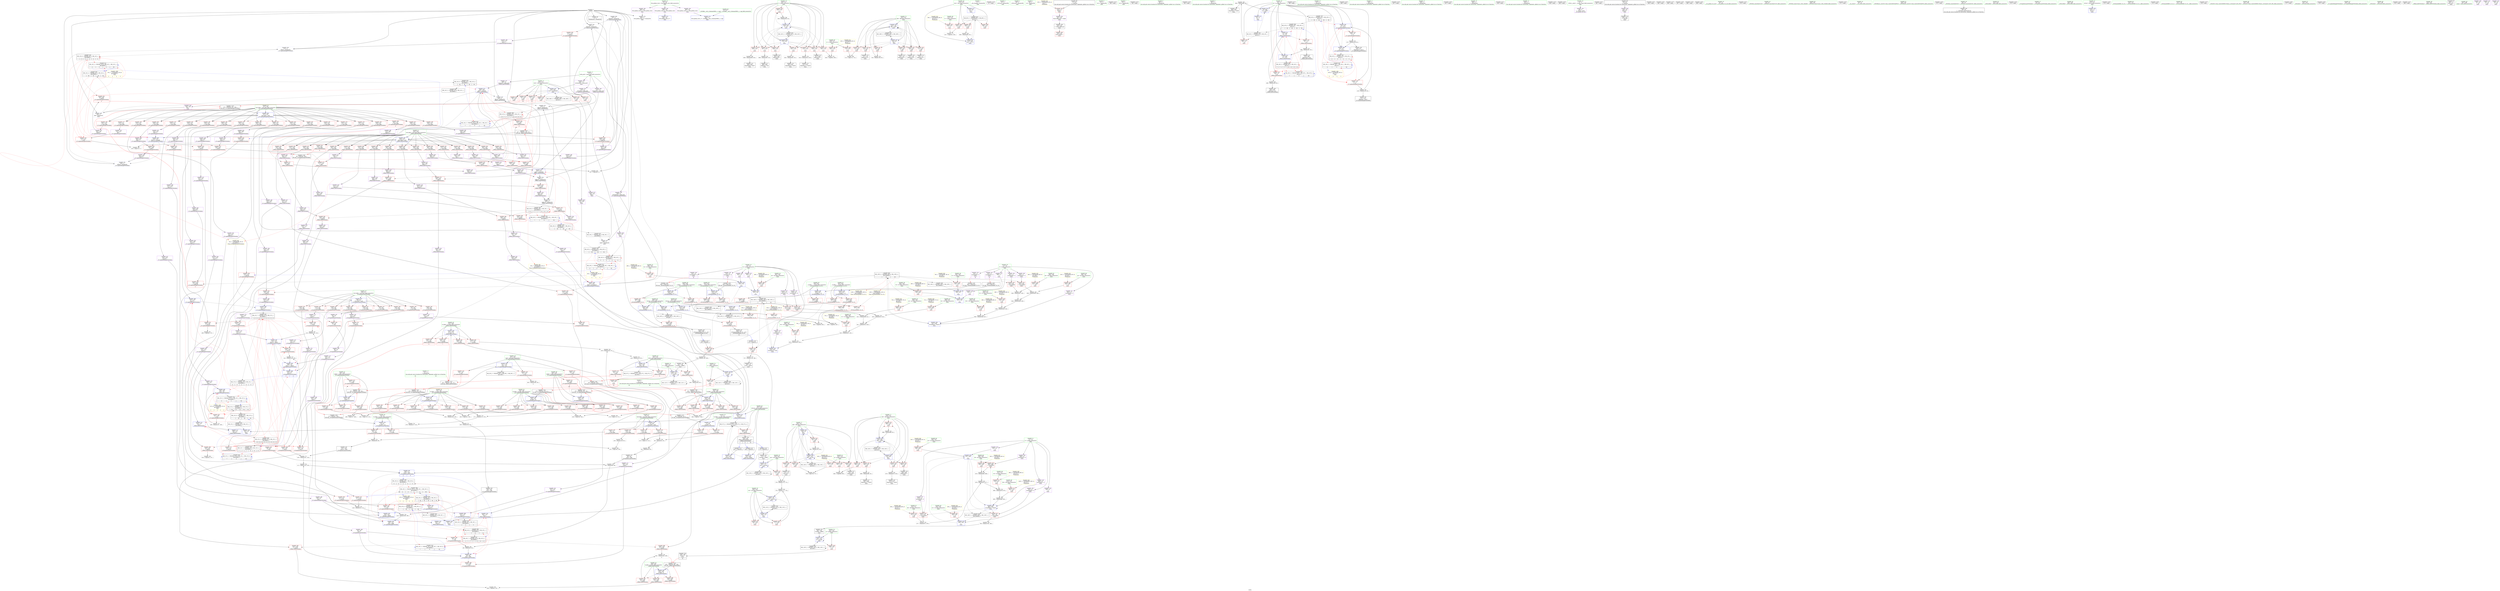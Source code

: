 digraph "SVFG" {
	label="SVFG";

	Node0x562c120d3ae0 [shape=record,color=grey,label="{NodeID: 0\nNullPtr}"];
	Node0x562c120d3ae0 -> Node0x562c1211c5b0[style=solid];
	Node0x562c120d3ae0 -> Node0x562c1213a450[style=solid];
	Node0x562c120d3ae0 -> Node0x562c1213b8d0[style=solid];
	Node0x562c120d3ae0 -> Node0x562c1213b9a0[style=solid];
	Node0x562c120d3ae0 -> Node0x562c1213ba70[style=solid];
	Node0x562c120d3ae0 -> Node0x562c1213bb40[style=solid];
	Node0x562c120d3ae0 -> Node0x562c1213c840[style=solid];
	Node0x562c120d3ae0 -> Node0x562c1213c910[style=solid];
	Node0x562c120d3ae0 -> Node0x562c1213c9e0[style=solid];
	Node0x562c120d3ae0 -> Node0x562c1213cab0[style=solid];
	Node0x562c120d3ae0 -> Node0x562c1213dd60[style=solid];
	Node0x562c120d3ae0 -> Node0x562c1213de30[style=solid];
	Node0x562c120d3ae0 -> Node0x562c12132cc0[style=solid];
	Node0x562c120d3ae0 -> Node0x562c121332c0[style=solid];
	Node0x562c12132540 [shape=record,color=grey,label="{NodeID: 775\n727 = Binary(726, 199, )\n}"];
	Node0x562c12132540 -> Node0x562c12122530[style=solid];
	Node0x562c12128dc0 [shape=record,color=red,label="{NodeID: 443\n760\<--530\n\<--i89\nmain\n}"];
	Node0x562c12128dc0 -> Node0x562c12122870[style=solid];
	Node0x562c1212c310 [shape=record,color=red,label="{NodeID: 277\n213\<--157\n\<--root.addr\n_Z11updateRangeP4Nodeiiii\n}"];
	Node0x562c1212c310 -> Node0x562c121254e0[style=solid];
	Node0x562c1211d2a0 [shape=record,color=black,label="{NodeID: 111\n609\<--608\nidxprom\<--sub\nmain\n}"];
	Node0x562c12146f20 [shape=record,color=grey,label="{NodeID: 720\n461 = Binary(455, 460, )\n|{<s0>8}}"];
	Node0x562c12146f20:s0 -> Node0x562c121cd580[style=solid,color=red];
	Node0x562c1213e4b0 [shape=record,color=blue,label="{NodeID: 554\n534\<--771\nans\<--conv99\nmain\n}"];
	Node0x562c1213e4b0 -> Node0x562c12129100[style=dashed];
	Node0x562c1213e4b0 -> Node0x562c1213e4b0[style=dashed];
	Node0x562c1213e4b0 -> Node0x562c1217aa50[style=dashed];
	Node0x562c12126110 [shape=record,color=red,label="{NodeID: 388\n555\<--474\n\<--test\nmain\n}"];
	Node0x562c12126110 -> Node0x562c12132840[style=solid];
	Node0x562c121216b0 [shape=record,color=purple,label="{NodeID: 222\n403\<--402\nleft16\<--\n_Z8find_kthP4Nodeiix\n}"];
	Node0x562c121216b0 -> Node0x562c1213c910[style=solid];
	Node0x562c1211dc20 [shape=record,color=green,label="{NodeID: 56\n488\<--489\nC1\<--C1_field_insensitive\nmain\n}"];
	Node0x562c1211dc20 -> Node0x562c12126a00[style=solid];
	Node0x562c1217a050 [shape=record,color=black,label="{NodeID: 831\nMR_116V_2 = PHI(MR_116V_4, MR_116V_1, )\npts\{531 \}\n}"];
	Node0x562c1217a050 -> Node0x562c1213e310[style=dashed];
	Node0x562c1213b800 [shape=record,color=blue,label="{NodeID: 499\n252\<--147\nsum24\<--\n_Z11updateRangeP4Nodeiiii\n}"];
	Node0x562c1213b800 -> Node0x562c1217d750[style=dashed];
	Node0x562c1212f090 [shape=record,color=red,label="{NodeID: 333\n301\<--300\n\<--right39\n_Z11updateRangeP4Nodeiiii\n|{<s0>5}}"];
	Node0x562c1212f090:s0 -> Node0x562c121cc6f0[style=solid,color=red];
	Node0x562c12124980 [shape=record,color=purple,label="{NodeID: 167\n92\<--91\nleft\<--\n_Z10updateLazyP4Nodeiii\n}"];
	Node0x562c12124980 -> Node0x562c1212b880[style=solid];
	Node0x562c12119b60 [shape=record,color=green,label="{NodeID: 1\n7\<--1\n__dso_handle\<--dummyObj\nGlob }"];
	Node0x562c121326c0 [shape=record,color=grey,label="{NodeID: 776\n90 = Binary(86, 89, )\n}"];
	Node0x562c121326c0 -> Node0x562c1214ab20[style=solid];
	Node0x562c12128e90 [shape=record,color=red,label="{NodeID: 444\n773\<--530\n\<--i89\nmain\n}"];
	Node0x562c12128e90 -> Node0x562c12122bb0[style=solid];
	Node0x562c1212c3e0 [shape=record,color=red,label="{NodeID: 278\n223\<--157\n\<--root.addr\n_Z11updateRangeP4Nodeiiii\n}"];
	Node0x562c1212c3e0 -> Node0x562c121255b0[style=solid];
	Node0x562c1211d370 [shape=record,color=black,label="{NodeID: 112\n617\<--615\nidxprom27\<--sub26\nmain\n}"];
	Node0x562c121470a0 [shape=record,color=grey,label="{NodeID: 721\n444 = Binary(443, 85, )\n|{<s0>7}}"];
	Node0x562c121470a0:s0 -> Node0x562c121cd200[style=solid,color=red];
	Node0x562c1213e580 [shape=record,color=blue,label="{NodeID: 555\n528\<--778\ncnt\<--add102\nmain\n}"];
	Node0x562c1213e580 -> Node0x562c12128b50[style=dashed];
	Node0x562c1213e580 -> Node0x562c12128c20[style=dashed];
	Node0x562c1213e580 -> Node0x562c1213e580[style=dashed];
	Node0x562c1213e580 -> Node0x562c12179b50[style=dashed];
	Node0x562c121261e0 [shape=record,color=red,label="{NodeID: 389\n789\<--474\n\<--test\nmain\n}"];
	Node0x562c12121780 [shape=record,color=purple,label="{NodeID: 223\n406\<--405\nright17\<--\n_Z8find_kthP4Nodeiix\n}"];
	Node0x562c12121780 -> Node0x562c12131520[style=solid];
	Node0x562c1211dcf0 [shape=record,color=green,label="{NodeID: 57\n490\<--491\nM1\<--M1_field_insensitive\nmain\n}"];
	Node0x562c1211dcf0 -> Node0x562c12126ad0[style=solid];
	Node0x562c1217a550 [shape=record,color=black,label="{NodeID: 832\nMR_118V_2 = PHI(MR_118V_3, MR_118V_1, )\npts\{533 \}\n}"];
	Node0x562c1217a550 -> Node0x562c1213e3e0[style=dashed];
	Node0x562c1217a550 -> Node0x562c1217a550[style=dashed];
	Node0x562c1213b8d0 [shape=record,color=blue, style = dotted,label="{NodeID: 500\n257\<--3\nright26\<--dummyVal\n_Z11updateRangeP4Nodeiiii\n}"];
	Node0x562c1213b8d0 -> Node0x562c1212ed50[style=dashed];
	Node0x562c1213b8d0 -> Node0x562c1213ba70[style=dashed];
	Node0x562c1212f160 [shape=record,color=red,label="{NodeID: 334\n310\<--309\n\<--left41\n_Z11updateRangeP4Nodeiiii\n}"];
	Node0x562c1212f160 -> Node0x562c12120810[style=solid];
	Node0x562c12124a50 [shape=record,color=purple,label="{NodeID: 168\n94\<--93\nsum\<--\n_Z10updateLazyP4Nodeiii\n}"];
	Node0x562c12124a50 -> Node0x562c1212b950[style=solid];
	Node0x562c12124a50 -> Node0x562c1213a890[style=solid];
	Node0x562c12119bf0 [shape=record,color=green,label="{NodeID: 2\n11\<--1\n\<--dummyObj\nCan only get source location for instruction, argument, global var or function.|{<s0>34|<s1>35}}"];
	Node0x562c12119bf0:s0 -> Node0x562c121cc940[style=solid,color=red];
	Node0x562c12119bf0:s1 -> Node0x562c121cd200[style=solid,color=red];
	Node0x562c12132840 [shape=record,color=grey,label="{NodeID: 777\n557 = cmp(555, 556, )\n}"];
	Node0x562c12128f60 [shape=record,color=red,label="{NodeID: 445\n781\<--530\n\<--i89\nmain\n}"];
	Node0x562c12128f60 -> Node0x562c121482a0[style=solid];
	Node0x562c1212c4b0 [shape=record,color=red,label="{NodeID: 279\n231\<--157\n\<--root.addr\n_Z11updateRangeP4Nodeiiii\n}"];
	Node0x562c1212c4b0 -> Node0x562c12125680[style=solid];
	Node0x562c1211d440 [shape=record,color=black,label="{NodeID: 113\n627\<--626\nidxprom31\<--\nmain\n}"];
	Node0x562c12147220 [shape=record,color=grey,label="{NodeID: 722\n198 = Binary(197, 199, )\n}"];
	Node0x562c12147220 -> Node0x562c1213b0b0[style=solid];
	Node0x562c1213e650 [shape=record,color=blue,label="{NodeID: 556\n530\<--782\ni89\<--inc104\nmain\n}"];
	Node0x562c1213e650 -> Node0x562c12128cf0[style=dashed];
	Node0x562c1213e650 -> Node0x562c12128dc0[style=dashed];
	Node0x562c1213e650 -> Node0x562c12128e90[style=dashed];
	Node0x562c1213e650 -> Node0x562c12128f60[style=dashed];
	Node0x562c1213e650 -> Node0x562c1213e650[style=dashed];
	Node0x562c1213e650 -> Node0x562c1217a050[style=dashed];
	Node0x562c121262b0 [shape=record,color=red,label="{NodeID: 390\n802\<--474\n\<--test\nmain\n}"];
	Node0x562c121262b0 -> Node0x562c1214afa0[style=solid];
	Node0x562c12121850 [shape=record,color=purple,label="{NodeID: 224\n408\<--407\nright18\<--\n_Z8find_kthP4Nodeiix\n}"];
	Node0x562c12121850 -> Node0x562c1213c9e0[style=solid];
	Node0x562c1211ddc0 [shape=record,color=green,label="{NodeID: 58\n492\<--493\nY1\<--Y1_field_insensitive\nmain\n}"];
	Node0x562c1211ddc0 -> Node0x562c12126ba0[style=solid];
	Node0x562c1217aa50 [shape=record,color=black,label="{NodeID: 833\nMR_120V_2 = PHI(MR_120V_3, MR_120V_1, )\npts\{535 \}\n}"];
	Node0x562c1217aa50 -> Node0x562c1213e4b0[style=dashed];
	Node0x562c1217aa50 -> Node0x562c1217aa50[style=dashed];
	Node0x562c1213b9a0 [shape=record,color=blue, style = dotted,label="{NodeID: 501\n262\<--3\nleft28\<--dummyVal\n_Z11updateRangeP4Nodeiiii\n}"];
	Node0x562c1213b9a0 -> Node0x562c1213bb40[style=dashed];
	Node0x562c1212f230 [shape=record,color=red,label="{NodeID: 335\n312\<--311\n\<--sum42\n_Z11updateRangeP4Nodeiiii\n}"];
	Node0x562c1212f230 -> Node0x562c121473a0[style=solid];
	Node0x562c12124b20 [shape=record,color=purple,label="{NodeID: 169\n103\<--102\nlazy4\<--\n_Z10updateLazyP4Nodeiii\n}"];
	Node0x562c12124b20 -> Node0x562c1212ba20[style=solid];
	Node0x562c121c4dd0 [shape=record,color=black,label="{NodeID: 1110\n47 = PHI()\n}"];
	Node0x562c12119c80 [shape=record,color=green,label="{NodeID: 3\n25\<--1\n_ZSt3cin\<--dummyObj\nGlob }"];
	Node0x562c121329c0 [shape=record,color=grey,label="{NodeID: 778\n604 = cmp(602, 603, )\n}"];
	Node0x562c12129030 [shape=record,color=red,label="{NodeID: 446\n768\<--532\n\<--k\nmain\n}"];
	Node0x562c12129030 -> Node0x562c12122a10[style=solid];
	Node0x562c1212c580 [shape=record,color=red,label="{NodeID: 280\n234\<--157\n\<--root.addr\n_Z11updateRangeP4Nodeiiii\n}"];
	Node0x562c1212c580 -> Node0x562c12125750[style=solid];
	Node0x562c1211d510 [shape=record,color=black,label="{NodeID: 114\n633\<--632\nidxprom34\<--sub33\nmain\n}"];
	Node0x562c121473a0 [shape=record,color=grey,label="{NodeID: 723\n318 = Binary(312, 317, )\n}"];
	Node0x562c121473a0 -> Node0x562c1213bce0[style=solid];
	Node0x562c1213e720 [shape=record,color=blue,label="{NodeID: 557\n474\<--803\ntest\<--inc112\nmain\n}"];
	Node0x562c1213e720 -> Node0x562c12177850[style=dashed];
	Node0x562c12126380 [shape=record,color=red,label="{NodeID: 391\n603\<--476\n\<--n\nmain\n}"];
	Node0x562c12126380 -> Node0x562c121329c0[style=solid];
	Node0x562c12121920 [shape=record,color=purple,label="{NodeID: 225\n411\<--410\nright19\<--\n_Z8find_kthP4Nodeiix\n}"];
	Node0x562c12121920 -> Node0x562c121315f0[style=solid];
	Node0x562c1211de90 [shape=record,color=green,label="{NodeID: 59\n494\<--495\nY2\<--Y2_field_insensitive\nmain\n}"];
	Node0x562c1211de90 -> Node0x562c12126c70[style=solid];
	Node0x562c1217af50 [shape=record,color=black,label="{NodeID: 834\nMR_10V_2 = PHI(MR_10V_6, MR_10V_1, )\npts\{90000 \}\n}"];
	Node0x562c1217af50 -> Node0x562c1213dc90[style=dashed];
	Node0x562c1213ba70 [shape=record,color=blue, style = dotted,label="{NodeID: 502\n267\<--3\nright30\<--dummyVal\n_Z11updateRangeP4Nodeiiii\n}"];
	Node0x562c1213ba70 -> Node0x562c1212ee20[style=dashed];
	Node0x562c1213ba70 -> Node0x562c1217e650[style=dashed];
	Node0x562c1212f300 [shape=record,color=red,label="{NodeID: 336\n315\<--314\n\<--right43\n_Z11updateRangeP4Nodeiiii\n}"];
	Node0x562c1212f300 -> Node0x562c121209b0[style=solid];
	Node0x562c12124bf0 [shape=record,color=purple,label="{NodeID: 170\n107\<--106\nright\<--\n_Z10updateLazyP4Nodeiii\n}"];
	Node0x562c12124bf0 -> Node0x562c1212baf0[style=solid];
	Node0x562c121c9b30 [shape=record,color=black,label="{NodeID: 1111\n447 = PHI(326, )\n}"];
	Node0x562c121c9b30 -> Node0x562c1213cc50[style=solid];
	Node0x562c12119d10 [shape=record,color=green,label="{NodeID: 4\n28\<--1\n_ZSt4cout\<--dummyObj\nGlob }"];
	Node0x562c12132b40 [shape=record,color=grey,label="{NodeID: 779\n193 = cmp(191, 192, )\n}"];
	Node0x562c12129100 [shape=record,color=red,label="{NodeID: 447\n775\<--534\n\<--ans\nmain\n}"];
	Node0x562c12129100 -> Node0x562c12148d20[style=solid];
	Node0x562c1212c650 [shape=record,color=red,label="{NodeID: 281\n239\<--157\n\<--root.addr\n_Z11updateRangeP4Nodeiiii\n}"];
	Node0x562c1212c650 -> Node0x562c121258f0[style=solid];
	Node0x562c12121eb0 [shape=record,color=black,label="{NodeID: 115\n640\<--639\nidxprom38\<--sub37\nmain\n}"];
	Node0x562c12147520 [shape=record,color=grey,label="{NodeID: 724\n612 = Binary(606, 611, )\n}"];
	Node0x562c12147520 -> Node0x562c1214a520[style=solid];
	Node0x562c1213e7f0 [shape=record,color=blue,label="{NodeID: 558\n823\<--819\n__a.addr\<--__a\n_ZSt3minIxERKT_S2_S2_\n}"];
	Node0x562c1213e7f0 -> Node0x562c12129ac0[style=dashed];
	Node0x562c1213e7f0 -> Node0x562c12129b90[style=dashed];
	Node0x562c12126450 [shape=record,color=red,label="{NodeID: 392\n714\<--476\n\<--n\nmain\n}"];
	Node0x562c12126450 -> Node0x562c121344c0[style=solid];
	Node0x562c121219f0 [shape=record,color=purple,label="{NodeID: 226\n413\<--412\nleft20\<--\n_Z8find_kthP4Nodeiix\n}"];
	Node0x562c121219f0 -> Node0x562c1213cab0[style=solid];
	Node0x562c1211df60 [shape=record,color=green,label="{NodeID: 60\n496\<--497\nA2\<--A2_field_insensitive\nmain\n}"];
	Node0x562c1211df60 -> Node0x562c12126d40[style=solid];
	Node0x562c1217b450 [shape=record,color=black,label="{NodeID: 835\nMR_12V_2 = PHI(MR_12V_6, MR_12V_1, )\npts\{90001 \}\n}"];
	Node0x562c1217b450 -> Node0x562c1213dbc0[style=dashed];
	Node0x562c1213bb40 [shape=record,color=blue, style = dotted,label="{NodeID: 503\n272\<--3\nleft32\<--dummyVal\n_Z11updateRangeP4Nodeiiii\n}"];
	Node0x562c1213bb40 -> Node0x562c1217e150[style=dashed];
	Node0x562c1212f3d0 [shape=record,color=red,label="{NodeID: 337\n317\<--316\n\<--sum44\n_Z11updateRangeP4Nodeiiii\n}"];
	Node0x562c1212f3d0 -> Node0x562c121473a0[style=solid];
	Node0x562c12124cc0 [shape=record,color=purple,label="{NodeID: 171\n109\<--108\nsum6\<--\n_Z10updateLazyP4Nodeiii\n}"];
	Node0x562c12124cc0 -> Node0x562c1212bbc0[style=solid];
	Node0x562c12124cc0 -> Node0x562c1213a960[style=solid];
	Node0x562c121c9d20 [shape=record,color=black,label="{NodeID: 1112\n462 = PHI(326, )\n}"];
	Node0x562c121c9d20 -> Node0x562c1213cd20[style=solid];
	Node0x562c1211a550 [shape=record,color=green,label="{NodeID: 5\n29\<--1\n.str\<--dummyObj\nGlob }"];
	Node0x562c12132cc0 [shape=record,color=grey,label="{NodeID: 780\n216 = cmp(215, 3, )\n}"];
	Node0x562c121291d0 [shape=record,color=red,label="{NodeID: 448\n544\<--543\nvbase.offset\<--\nmain\n}"];
	Node0x562c1212c720 [shape=record,color=red,label="{NodeID: 282\n244\<--157\n\<--root.addr\n_Z11updateRangeP4Nodeiiii\n}"];
	Node0x562c1212c720 -> Node0x562c12125a90[style=solid];
	Node0x562c12121f80 [shape=record,color=black,label="{NodeID: 116\n650\<--649\nidxprom44\<--\nmain\n}"];
	Node0x562c121476a0 [shape=record,color=grey,label="{NodeID: 725\n620 = Binary(613, 619, )\n}"];
	Node0x562c121476a0 -> Node0x562c1214a520[style=solid];
	Node0x562c1213e8c0 [shape=record,color=blue,label="{NodeID: 559\n825\<--820\n__b.addr\<--__b\n_ZSt3minIxERKT_S2_S2_\n}"];
	Node0x562c1213e8c0 -> Node0x562c12129c60[style=dashed];
	Node0x562c1213e8c0 -> Node0x562c12129d30[style=dashed];
	Node0x562c12126520 [shape=record,color=red,label="{NodeID: 393\n661\<--478\n\<--q\nmain\n}"];
	Node0x562c12126520 -> Node0x562c12134340[style=solid];
	Node0x562c12121ac0 [shape=record,color=purple,label="{NodeID: 227\n422\<--421\nlazy22\<--\n_Z8find_kthP4Nodeiix\n}"];
	Node0x562c12121ac0 -> Node0x562c121316c0[style=solid];
	Node0x562c1211e030 [shape=record,color=green,label="{NodeID: 61\n498\<--499\nB2\<--B2_field_insensitive\nmain\n}"];
	Node0x562c1211e030 -> Node0x562c12126e10[style=solid];
	Node0x562c1217b950 [shape=record,color=black,label="{NodeID: 836\nMR_14V_2 = PHI(MR_14V_6, MR_14V_1, )\npts\{90002 \}\n}"];
	Node0x562c1217b950 -> Node0x562c1213de30[style=dashed];
	Node0x562c1213bc10 [shape=record,color=blue,label="{NodeID: 504\n167\<--278\nmid\<--shr\n_Z11updateRangeP4Nodeiiii\n}"];
	Node0x562c1213bc10 -> Node0x562c1212e390[style=dashed];
	Node0x562c1213bc10 -> Node0x562c1212e460[style=dashed];
	Node0x562c1213bc10 -> Node0x562c1212e530[style=dashed];
	Node0x562c1213bc10 -> Node0x562c12172d50[style=dashed];
	Node0x562c1212f4a0 [shape=record,color=red,label="{NodeID: 338\n465\<--331\n\<--retval\n_Z8find_kthP4Nodeiix\n}"];
	Node0x562c1212f4a0 -> Node0x562c1211d030[style=solid];
	Node0x562c12124d90 [shape=record,color=purple,label="{NodeID: 172\n118\<--117\nlazy8\<--\n_Z10updateLazyP4Nodeiii\n}"];
	Node0x562c12124d90 -> Node0x562c1212bc90[style=solid];
	Node0x562c121c9e20 [shape=record,color=black,label="{NodeID: 1113\n770 = PHI(326, )\n}"];
	Node0x562c121c9e20 -> Node0x562c12122ae0[style=solid];
	Node0x562c1211a5e0 [shape=record,color=green,label="{NodeID: 6\n31\<--1\n.str.1\<--dummyObj\nGlob }"];
	Node0x562c12132e40 [shape=record,color=grey,label="{NodeID: 781\n189 = cmp(187, 188, )\n}"];
	Node0x562c121292a0 [shape=record,color=red,label="{NodeID: 449\n611\<--610\n\<--arrayidx\nmain\n}"];
	Node0x562c121292a0 -> Node0x562c12147520[style=solid];
	Node0x562c1212c7f0 [shape=record,color=red,label="{NodeID: 283\n249\<--157\n\<--root.addr\n_Z11updateRangeP4Nodeiiii\n}"];
	Node0x562c1212c7f0 -> Node0x562c12125c30[style=solid];
	Node0x562c12122050 [shape=record,color=black,label="{NodeID: 117\n667\<--666\nidxprom51\<--sub50\nmain\n}"];
	Node0x562c12147820 [shape=record,color=grey,label="{NodeID: 726\n615 = Binary(614, 616, )\n}"];
	Node0x562c12147820 -> Node0x562c1211d370[style=solid];
	Node0x562c1213e990 [shape=record,color=blue,label="{NodeID: 560\n821\<--835\nretval\<--\n_ZSt3minIxERKT_S2_S2_\n}"];
	Node0x562c1213e990 -> Node0x562c12174650[style=dashed];
	Node0x562c121265f0 [shape=record,color=red,label="{NodeID: 394\n757\<--478\n\<--q\nmain\n}"];
	Node0x562c121265f0 -> Node0x562c12133140[style=solid];
	Node0x562c12121b90 [shape=record,color=purple,label="{NodeID: 228\n434\<--433\nright25\<--\n_Z8find_kthP4Nodeiix\n}"];
	Node0x562c12121b90 -> Node0x562c12131790[style=solid];
	Node0x562c1211e100 [shape=record,color=green,label="{NodeID: 62\n500\<--501\nC2\<--C2_field_insensitive\nmain\n}"];
	Node0x562c1211e100 -> Node0x562c12126ee0[style=solid];
	Node0x562c1217be50 [shape=record,color=black,label="{NodeID: 837\nMR_16V_2 = PHI(MR_16V_6, MR_16V_1, )\npts\{90003 \}\n}"];
	Node0x562c1217be50 -> Node0x562c1213dd60[style=dashed];
	Node0x562c1213bce0 [shape=record,color=blue,label="{NodeID: 505\n320\<--318\nsum46\<--add45\n_Z11updateRangeP4Nodeiiii\n}"];
	Node0x562c1213bce0 -> Node0x562c12173250[style=dashed];
	Node0x562c1212f570 [shape=record,color=red,label="{NodeID: 339\n354\<--333\n\<--root.addr\n_Z8find_kthP4Nodeiix\n}"];
	Node0x562c1212f570 -> Node0x562c12120b50[style=solid];
	Node0x562c12124e60 [shape=record,color=purple,label="{NodeID: 173\n121\<--120\nleft9\<--\n_Z10updateLazyP4Nodeiii\n}"];
	Node0x562c12124e60 -> Node0x562c1212bd60[style=solid];
	Node0x562c121c9f60 [shape=record,color=black,label="{NodeID: 1114\n786 = PHI()\n}"];
	Node0x562c1211a670 [shape=record,color=green,label="{NodeID: 7\n33\<--1\n.str.2\<--dummyObj\nGlob }"];
	Node0x562c12132fc0 [shape=record,color=grey,label="{NodeID: 782\n833 = cmp(830, 832, )\n}"];
	Node0x562c12129370 [shape=record,color=red,label="{NodeID: 450\n619\<--618\n\<--arrayidx28\nmain\n}"];
	Node0x562c12129370 -> Node0x562c121476a0[style=solid];
	Node0x562c1212c8c0 [shape=record,color=red,label="{NodeID: 284\n254\<--157\n\<--root.addr\n_Z11updateRangeP4Nodeiiii\n}"];
	Node0x562c1212c8c0 -> Node0x562c1211fe50[style=solid];
	Node0x562c12122120 [shape=record,color=black,label="{NodeID: 118\n674\<--673\nidxprom55\<--sub54\nmain\n}"];
	Node0x562c121479a0 [shape=record,color=grey,label="{NodeID: 727\n205 = Binary(204, 85, )\n}"];
	Node0x562c121479a0 -> Node0x562c1211cc20[style=solid];
	Node0x562c1213ea60 [shape=record,color=blue,label="{NodeID: 561\n821\<--838\nretval\<--\n_ZSt3minIxERKT_S2_S2_\n}"];
	Node0x562c1213ea60 -> Node0x562c12174650[style=dashed];
	Node0x562c121266c0 [shape=record,color=red,label="{NodeID: 395\n581\<--480\n\<--X1\nmain\n}"];
	Node0x562c121266c0 -> Node0x562c1213cf90[style=solid];
	Node0x562c12121c60 [shape=record,color=purple,label="{NodeID: 229\n436\<--435\nsum26\<--\n_Z8find_kthP4Nodeiix\n}"];
	Node0x562c12121c60 -> Node0x562c12131860[style=solid];
	Node0x562c1211e1d0 [shape=record,color=green,label="{NodeID: 63\n502\<--503\nM2\<--M2_field_insensitive\nmain\n}"];
	Node0x562c1211e1d0 -> Node0x562c12126fb0[style=solid];
	Node0x562c1217c350 [shape=record,color=black,label="{NodeID: 838\nMR_126V_2 = PHI(MR_126V_5, MR_126V_1, )\npts\{160000 \}\n}"];
	Node0x562c1217c350 -> Node0x562c1213cf90[style=dashed];
	Node0x562c1213bdb0 [shape=record,color=blue,label="{NodeID: 506\n333\<--327\nroot.addr\<--root\n_Z8find_kthP4Nodeiix\n}"];
	Node0x562c1213bdb0 -> Node0x562c1212f570[style=dashed];
	Node0x562c1213bdb0 -> Node0x562c1212f640[style=dashed];
	Node0x562c1213bdb0 -> Node0x562c1212f710[style=dashed];
	Node0x562c1213bdb0 -> Node0x562c1212f7e0[style=dashed];
	Node0x562c1213bdb0 -> Node0x562c1212f8b0[style=dashed];
	Node0x562c1213bdb0 -> Node0x562c1212f980[style=dashed];
	Node0x562c1213bdb0 -> Node0x562c1212fa50[style=dashed];
	Node0x562c1213bdb0 -> Node0x562c1212fb20[style=dashed];
	Node0x562c1213bdb0 -> Node0x562c1212fbf0[style=dashed];
	Node0x562c1213bdb0 -> Node0x562c1212fcc0[style=dashed];
	Node0x562c1213bdb0 -> Node0x562c1212fd90[style=dashed];
	Node0x562c1213bdb0 -> Node0x562c1212fe60[style=dashed];
	Node0x562c1213bdb0 -> Node0x562c1212ff30[style=dashed];
	Node0x562c1213bdb0 -> Node0x562c12130000[style=dashed];
	Node0x562c1213bdb0 -> Node0x562c121300d0[style=dashed];
	Node0x562c1213bdb0 -> Node0x562c121301a0[style=dashed];
	Node0x562c1213bdb0 -> Node0x562c12130270[style=dashed];
	Node0x562c1212f640 [shape=record,color=red,label="{NodeID: 340\n364\<--333\n\<--root.addr\n_Z8find_kthP4Nodeiix\n}"];
	Node0x562c1212f640 -> Node0x562c12120c20[style=solid];
	Node0x562c12124f30 [shape=record,color=purple,label="{NodeID: 174\n123\<--122\nlazy10\<--\n_Z10updateLazyP4Nodeiii\n}"];
	Node0x562c12124f30 -> Node0x562c1212be30[style=solid];
	Node0x562c12124f30 -> Node0x562c1213aa30[style=solid];
	Node0x562c121ca030 [shape=record,color=black,label="{NodeID: 1115\n790 = PHI()\n}"];
	Node0x562c1211a700 [shape=record,color=green,label="{NodeID: 8\n36\<--1\n\<--dummyObj\nCan only get source location for instruction, argument, global var or function.}"];
	Node0x562c12133140 [shape=record,color=grey,label="{NodeID: 783\n758 = cmp(756, 757, )\n}"];
	Node0x562c12129440 [shape=record,color=red,label="{NodeID: 451\n635\<--634\n\<--arrayidx35\nmain\n}"];
	Node0x562c12129440 -> Node0x562c1214a820[style=solid];
	Node0x562c1212c990 [shape=record,color=red,label="{NodeID: 285\n259\<--157\n\<--root.addr\n_Z11updateRangeP4Nodeiiii\n}"];
	Node0x562c1212c990 -> Node0x562c1211fff0[style=solid];
	Node0x562c121221f0 [shape=record,color=black,label="{NodeID: 119\n684\<--683\nidxprom61\<--\nmain\n}"];
	Node0x562c12147b20 [shape=record,color=grey,label="{NodeID: 728\n750 = Binary(749, 85, )\n}"];
	Node0x562c12147b20 -> Node0x562c1213e170[style=solid];
	Node0x562c1213eb30 [shape=record,color=blue,label="{NodeID: 562\n848\<--844\n__a.addr\<--__a\n_ZSt3maxIxERKT_S2_S2_\n}"];
	Node0x562c1213eb30 -> Node0x562c12139cd0[style=dashed];
	Node0x562c1213eb30 -> Node0x562c12139da0[style=dashed];
	Node0x562c12126790 [shape=record,color=red,label="{NodeID: 396\n584\<--482\n\<--X2\nmain\n}"];
	Node0x562c12126790 -> Node0x562c1213d060[style=solid];
	Node0x562c12121d30 [shape=record,color=purple,label="{NodeID: 230\n441\<--440\nright29\<--\n_Z8find_kthP4Nodeiix\n}"];
	Node0x562c12121d30 -> Node0x562c12131930[style=solid];
	Node0x562c1211e2a0 [shape=record,color=green,label="{NodeID: 64\n504\<--505\nZ1\<--Z1_field_insensitive\nmain\n}"];
	Node0x562c1211e2a0 -> Node0x562c12127080[style=solid];
	Node0x562c1217c850 [shape=record,color=black,label="{NodeID: 839\nMR_128V_2 = PHI(MR_128V_5, MR_128V_1, )\npts\{200000 \}\n}"];
	Node0x562c1217c850 -> Node0x562c1213d130[style=dashed];
	Node0x562c1213be80 [shape=record,color=blue,label="{NodeID: 507\n335\<--328\nla.addr\<--la\n_Z8find_kthP4Nodeiix\n}"];
	Node0x562c1213be80 -> Node0x562c12130340[style=dashed];
	Node0x562c1213be80 -> Node0x562c12130410[style=dashed];
	Node0x562c1213be80 -> Node0x562c121304e0[style=dashed];
	Node0x562c1213be80 -> Node0x562c121305b0[style=dashed];
	Node0x562c1213be80 -> Node0x562c12130680[style=dashed];
	Node0x562c1212f710 [shape=record,color=red,label="{NodeID: 341\n372\<--333\n\<--root.addr\n_Z8find_kthP4Nodeiix\n}"];
	Node0x562c1212f710 -> Node0x562c12120cf0[style=solid];
	Node0x562c12125000 [shape=record,color=purple,label="{NodeID: 175\n134\<--133\nlazy15\<--\n_Z10updateLazyP4Nodeiii\n}"];
	Node0x562c12125000 -> Node0x562c1212bf00[style=solid];
	Node0x562c121ca100 [shape=record,color=black,label="{NodeID: 1116\n794 = PHI()\n}"];
	Node0x562c1211a790 [shape=record,color=green,label="{NodeID: 9\n85\<--1\n\<--dummyObj\nCan only get source location for instruction, argument, global var or function.}"];
	Node0x562c121332c0 [shape=record,color=grey,label="{NodeID: 784\n357 = cmp(356, 3, )\n}"];
	Node0x562c12129510 [shape=record,color=red,label="{NodeID: 452\n642\<--641\n\<--arrayidx39\nmain\n}"];
	Node0x562c12129510 -> Node0x562c12131ac0[style=solid];
	Node0x562c1212ca60 [shape=record,color=red,label="{NodeID: 286\n264\<--157\n\<--root.addr\n_Z11updateRangeP4Nodeiiii\n}"];
	Node0x562c1212ca60 -> Node0x562c12120190[style=solid];
	Node0x562c121222c0 [shape=record,color=black,label="{NodeID: 120\n696\<--694\nidxprom67\<--inc66\nmain\n}"];
	Node0x562c12147ca0 [shape=record,color=grey,label="{NodeID: 729\n210 = Binary(209, 206, )\n}"];
	Node0x562c12147ca0 -> Node0x562c1213b180[style=solid];
	Node0x562c1213ec00 [shape=record,color=blue,label="{NodeID: 563\n850\<--845\n__b.addr\<--__b\n_ZSt3maxIxERKT_S2_S2_\n}"];
	Node0x562c1213ec00 -> Node0x562c12139e70[style=dashed];
	Node0x562c1213ec00 -> Node0x562c12139f40[style=dashed];
	Node0x562c12126860 [shape=record,color=red,label="{NodeID: 397\n606\<--484\n\<--A1\nmain\n}"];
	Node0x562c12126860 -> Node0x562c12147520[style=solid];
	Node0x562c12129df0 [shape=record,color=purple,label="{NodeID: 231\n451\<--450\nleft31\<--\n_Z8find_kthP4Nodeiix\n}"];
	Node0x562c12129df0 -> Node0x562c12125dd0[style=solid];
	Node0x562c1211e370 [shape=record,color=green,label="{NodeID: 65\n506\<--507\nZ2\<--Z2_field_insensitive\nmain\n}"];
	Node0x562c1211e370 -> Node0x562c12127150[style=solid];
	Node0x562c1217cd50 [shape=record,color=black,label="{NodeID: 840\nMR_130V_2 = PHI(MR_130V_5, MR_130V_1, )\npts\{240000 \}\n}"];
	Node0x562c1217cd50 -> Node0x562c1213d2d0[style=dashed];
	Node0x562c1213bf50 [shape=record,color=blue,label="{NodeID: 508\n337\<--329\nra.addr\<--ra\n_Z8find_kthP4Nodeiix\n}"];
	Node0x562c1213bf50 -> Node0x562c12130750[style=dashed];
	Node0x562c1213bf50 -> Node0x562c12130820[style=dashed];
	Node0x562c1213bf50 -> Node0x562c121308f0[style=dashed];
	Node0x562c1213bf50 -> Node0x562c121309c0[style=dashed];
	Node0x562c1212f7e0 [shape=record,color=red,label="{NodeID: 342\n375\<--333\n\<--root.addr\n_Z8find_kthP4Nodeiix\n}"];
	Node0x562c1212f7e0 -> Node0x562c12120dc0[style=solid];
	Node0x562c121250d0 [shape=record,color=purple,label="{NodeID: 176\n137\<--136\nright16\<--\n_Z10updateLazyP4Nodeiii\n}"];
	Node0x562c121250d0 -> Node0x562c1212bfd0[style=solid];
	Node0x562c121ca1d0 [shape=record,color=black,label="{NodeID: 1117\n796 = PHI()\n}"];
	Node0x562c1211a820 [shape=record,color=green,label="{NodeID: 10\n147\<--1\n\<--dummyObj\nCan only get source location for instruction, argument, global var or function.}"];
	Node0x562c12133440 [shape=record,color=grey,label="{NodeID: 785\n176 = cmp(174, 175, )\n}"];
	Node0x562c121295e0 [shape=record,color=red,label="{NodeID: 453\n669\<--668\n\<--arrayidx52\nmain\n}"];
	Node0x562c121295e0 -> Node0x562c121485a0[style=solid];
	Node0x562c1212cb30 [shape=record,color=red,label="{NodeID: 287\n269\<--157\n\<--root.addr\n_Z11updateRangeP4Nodeiiii\n}"];
	Node0x562c1212cb30 -> Node0x562c12120330[style=solid];
	Node0x562c12122390 [shape=record,color=black,label="{NodeID: 121\n718\<--717\nidxprom73\<--\nmain\n}"];
	Node0x562c12147e20 [shape=record,color=grey,label="{NodeID: 730\n219 = Binary(218, 85, )\n}"];
	Node0x562c12147e20 -> Node0x562c1211ccf0[style=solid];
	Node0x562c12147e20 -> Node0x562c1213b250[style=solid];
	Node0x562c1213ecd0 [shape=record,color=blue,label="{NodeID: 564\n846\<--860\nretval\<--\n_ZSt3maxIxERKT_S2_S2_\n}"];
	Node0x562c1213ecd0 -> Node0x562c12181850[style=dashed];
	Node0x562c12126930 [shape=record,color=red,label="{NodeID: 398\n613\<--486\n\<--B1\nmain\n}"];
	Node0x562c12126930 -> Node0x562c121476a0[style=solid];
	Node0x562c12129e80 [shape=record,color=purple,label="{NodeID: 232\n457\<--456\nright32\<--\n_Z8find_kthP4Nodeiix\n}"];
	Node0x562c12129e80 -> Node0x562c12125ea0[style=solid];
	Node0x562c1211e440 [shape=record,color=green,label="{NodeID: 66\n508\<--509\nA3\<--A3_field_insensitive\nmain\n}"];
	Node0x562c1211e440 -> Node0x562c12127220[style=solid];
	Node0x562c1217d250 [shape=record,color=black,label="{NodeID: 841\nMR_18V_5 = PHI(MR_18V_4, MR_18V_1, )\npts\{12 \}\n|{<s0>4|<s1>4|<s2>4|<s3>4}}"];
	Node0x562c1217d250:s0 -> Node0x562c1212a500[style=dashed,color=red];
	Node0x562c1217d250:s1 -> Node0x562c1213b250[style=dashed,color=red];
	Node0x562c1217d250:s2 -> Node0x562c12172880[style=dashed,color=red];
	Node0x562c1217d250:s3 -> Node0x562c1217d250[style=dashed,color=red];
	Node0x562c1213c020 [shape=record,color=blue,label="{NodeID: 509\n339\<--330\nk.addr\<--k\n_Z8find_kthP4Nodeiix\n}"];
	Node0x562c1213c020 -> Node0x562c12130a90[style=dashed];
	Node0x562c1213c020 -> Node0x562c12130b60[style=dashed];
	Node0x562c1213c020 -> Node0x562c12130c30[style=dashed];
	Node0x562c1212f8b0 [shape=record,color=red,label="{NodeID: 343\n380\<--333\n\<--root.addr\n_Z8find_kthP4Nodeiix\n}"];
	Node0x562c1212f8b0 -> Node0x562c12120f60[style=solid];
	Node0x562c121251a0 [shape=record,color=purple,label="{NodeID: 177\n139\<--138\nlazy17\<--\n_Z10updateLazyP4Nodeiii\n}"];
	Node0x562c121251a0 -> Node0x562c1212c0a0[style=solid];
	Node0x562c121251a0 -> Node0x562c1213ab00[style=solid];
	Node0x562c121ca2d0 [shape=record,color=black,label="{NodeID: 1118\n800 = PHI()\n}"];
	Node0x562c1211a8b0 [shape=record,color=green,label="{NodeID: 11\n199\<--1\n\<--dummyObj\nCan only get source location for instruction, argument, global var or function.}"];
	Node0x562c121335c0 [shape=record,color=grey,label="{NodeID: 786\n349 = cmp(347, 348, )\n}"];
	Node0x562c121296b0 [shape=record,color=red,label="{NodeID: 454\n676\<--675\n\<--arrayidx56\nmain\n}"];
	Node0x562c121296b0 -> Node0x562c12149320[style=solid];
	Node0x562c1212cc00 [shape=record,color=red,label="{NodeID: 288\n280\<--157\n\<--root.addr\n_Z11updateRangeP4Nodeiiii\n}"];
	Node0x562c1212cc00 -> Node0x562c121204d0[style=solid];
	Node0x562c12122460 [shape=record,color=black,label="{NodeID: 122\n721\<--720\nidxprom75\<--\nmain\n}"];
	Node0x562c12147fa0 [shape=record,color=grey,label="{NodeID: 731\n740 = Binary(739, 199, )\n}"];
	Node0x562c12147fa0 -> Node0x562c121227a0[style=solid];
	Node0x562c1213eda0 [shape=record,color=blue,label="{NodeID: 565\n846\<--863\nretval\<--\n_ZSt3maxIxERKT_S2_S2_\n}"];
	Node0x562c1213eda0 -> Node0x562c12181850[style=dashed];
	Node0x562c12126a00 [shape=record,color=red,label="{NodeID: 399\n622\<--488\n\<--C1\nmain\n}"];
	Node0x562c12126a00 -> Node0x562c1214a6a0[style=solid];
	Node0x562c12129f50 [shape=record,color=purple,label="{NodeID: 233\n459\<--458\nsum33\<--\n_Z8find_kthP4Nodeiix\n}"];
	Node0x562c12129f50 -> Node0x562c12125f70[style=solid];
	Node0x562c1211e510 [shape=record,color=green,label="{NodeID: 67\n510\<--511\nB3\<--B3_field_insensitive\nmain\n}"];
	Node0x562c1211e510 -> Node0x562c121272f0[style=solid];
	Node0x562c1217d750 [shape=record,color=black,label="{NodeID: 842\nMR_10V_6 = PHI(MR_10V_5, MR_10V_1, )\npts\{90000 \}\n|{|<s1>3|<s2>3}}"];
	Node0x562c1217d750 -> Node0x562c1216f030[style=dashed];
	Node0x562c1217d750:s1 -> Node0x562c1212b950[style=dashed,color=red];
	Node0x562c1217d750:s2 -> Node0x562c1213a890[style=dashed,color=red];
	Node0x562c1213c0f0 [shape=record,color=blue,label="{NodeID: 510\n331\<--351\nretval\<--\n_Z8find_kthP4Nodeiix\n}"];
	Node0x562c1213c0f0 -> Node0x562c12175550[style=dashed];
	Node0x562c1212f980 [shape=record,color=red,label="{NodeID: 344\n385\<--333\n\<--root.addr\n_Z8find_kthP4Nodeiix\n}"];
	Node0x562c1212f980 -> Node0x562c12121100[style=solid];
	Node0x562c12125270 [shape=record,color=purple,label="{NodeID: 178\n145\<--144\nlazy20\<--\n_Z10updateLazyP4Nodeiii\n}"];
	Node0x562c12125270 -> Node0x562c1213abd0[style=solid];
	Node0x562c121ca3a0 [shape=record,color=black,label="{NodeID: 1119\n537 = PHI()\n}"];
	Node0x562c1211a940 [shape=record,color=green,label="{NodeID: 12\n538\<--1\n\<--dummyObj\nCan only get source location for instruction, argument, global var or function.}"];
	Node0x562c12133740 [shape=record,color=grey,label="{NodeID: 787\n180 = cmp(178, 179, )\n}"];
	Node0x562c12129780 [shape=record,color=red,label="{NodeID: 455\n726\<--723\n\<--call77\nmain\n}"];
	Node0x562c12129780 -> Node0x562c12132540[style=solid];
	Node0x562c1212ccd0 [shape=record,color=red,label="{NodeID: 289\n285\<--157\n\<--root.addr\n_Z11updateRangeP4Nodeiiii\n|{<s0>3}}"];
	Node0x562c1212ccd0:s0 -> Node0x562c121cc060[style=solid,color=red];
	Node0x562c12122530 [shape=record,color=black,label="{NodeID: 123\n728\<--727\nconv\<--add78\nmain\n}"];
	Node0x562c12122530 -> Node0x562c1213dfd0[style=solid];
	Node0x562c12148120 [shape=record,color=grey,label="{NodeID: 732\n680 = Binary(678, 679, )\n}"];
	Node0x562c12148120 -> Node0x562c12149020[style=solid];
	Node0x562c12126ad0 [shape=record,color=red,label="{NodeID: 400\n624\<--490\n\<--M1\nmain\n}"];
	Node0x562c12126ad0 -> Node0x562c1214a0a0[style=solid];
	Node0x562c1212a020 [shape=record,color=purple,label="{NodeID: 234\n542\<--541\nvbase.offset.ptr\<--vtable\nmain\n}"];
	Node0x562c1212a020 -> Node0x562c1211d100[style=solid];
	Node0x562c1211e5e0 [shape=record,color=green,label="{NodeID: 68\n512\<--513\nC3\<--C3_field_insensitive\nmain\n}"];
	Node0x562c1211e5e0 -> Node0x562c121273c0[style=solid];
	Node0x562c1217dc50 [shape=record,color=black,label="{NodeID: 843\nMR_12V_7 = PHI(MR_12V_6, MR_12V_1, )\npts\{90001 \}\n|{|<s2>3|<s3>3|<s4>3|<s5>3|<s6>3|<s7>3|<s8>3|<s9>3|<s10>3}}"];
	Node0x562c1217dc50 -> Node0x562c1212eef0[style=dashed];
	Node0x562c1217dc50 -> Node0x562c1216f120[style=dashed];
	Node0x562c1217dc50:s2 -> Node0x562c1212b7b0[style=dashed,color=red];
	Node0x562c1217dc50:s3 -> Node0x562c1212ba20[style=dashed,color=red];
	Node0x562c1217dc50:s4 -> Node0x562c1212bc90[style=dashed,color=red];
	Node0x562c1217dc50:s5 -> Node0x562c1212be30[style=dashed,color=red];
	Node0x562c1217dc50:s6 -> Node0x562c1212bf00[style=dashed,color=red];
	Node0x562c1217dc50:s7 -> Node0x562c1212c0a0[style=dashed,color=red];
	Node0x562c1217dc50:s8 -> Node0x562c1213aa30[style=dashed,color=red];
	Node0x562c1217dc50:s9 -> Node0x562c1213ab00[style=dashed,color=red];
	Node0x562c1217dc50:s10 -> Node0x562c1213abd0[style=dashed,color=red];
	Node0x562c1213c1c0 [shape=record,color=blue,label="{NodeID: 511\n10\<--360\nnc\<--inc\n_Z8find_kthP4Nodeiix\n}"];
	Node0x562c1213c1c0 -> Node0x562c1212a770[style=dashed];
	Node0x562c1213c1c0 -> Node0x562c1213c360[style=dashed];
	Node0x562c1212fa50 [shape=record,color=red,label="{NodeID: 345\n390\<--333\n\<--root.addr\n_Z8find_kthP4Nodeiix\n}"];
	Node0x562c1212fa50 -> Node0x562c121212a0[style=solid];
	Node0x562c12125340 [shape=record,color=purple,label="{NodeID: 179\n196\<--195\nlazy\<--\n_Z11updateRangeP4Nodeiiii\n}"];
	Node0x562c12125340 -> Node0x562c1212e600[style=solid];
	Node0x562c12125340 -> Node0x562c1213b0b0[style=solid];
	Node0x562c121ca470 [shape=record,color=black,label="{NodeID: 1120\n547 = PHI()\n}"];
	Node0x562c1211a9d0 [shape=record,color=green,label="{NodeID: 13\n600\<--1\n\<--dummyObj\nCan only get source location for instruction, argument, global var or function.}"];
	Node0x562c121338c0 [shape=record,color=grey,label="{NodeID: 788\n185 = cmp(183, 184, )\n}"];
	Node0x562c12129850 [shape=record,color=red,label="{NodeID: 456\n739\<--736\n\<--call83\nmain\n}"];
	Node0x562c12129850 -> Node0x562c12147fa0[style=solid];
	Node0x562c1212cda0 [shape=record,color=red,label="{NodeID: 290\n291\<--157\n\<--root.addr\n_Z11updateRangeP4Nodeiiii\n}"];
	Node0x562c1212cda0 -> Node0x562c121205a0[style=solid];
	Node0x562c12122600 [shape=record,color=black,label="{NodeID: 124\n731\<--730\nidxprom79\<--\nmain\n}"];
	Node0x562c121482a0 [shape=record,color=grey,label="{NodeID: 733\n782 = Binary(781, 85, )\n}"];
	Node0x562c121482a0 -> Node0x562c1213e650[style=solid];
	Node0x562c12126ba0 [shape=record,color=red,label="{NodeID: 401\n587\<--492\n\<--Y1\nmain\n}"];
	Node0x562c12126ba0 -> Node0x562c1213d130[style=solid];
	Node0x562c1212a0f0 [shape=record,color=purple,label="{NodeID: 235\n700\<--699\nlazy\<--\nmain\n}"];
	Node0x562c1212a0f0 -> Node0x562c1213dbc0[style=solid];
	Node0x562c1211e6b0 [shape=record,color=green,label="{NodeID: 69\n514\<--515\nM3\<--M3_field_insensitive\nmain\n}"];
	Node0x562c1211e6b0 -> Node0x562c12127490[style=solid];
	Node0x562c1217e150 [shape=record,color=black,label="{NodeID: 844\nMR_14V_6 = PHI(MR_14V_5, MR_14V_1, )\npts\{90002 \}\n|{|<s1>3|<s2>4|<s3>4|<s4>4|<s5>4}}"];
	Node0x562c1217e150 -> Node0x562c1212efc0[style=dashed];
	Node0x562c1217e150:s1 -> Node0x562c12187760[style=dashed,color=red];
	Node0x562c1217e150:s2 -> Node0x562c1212e7a0[style=dashed,color=red];
	Node0x562c1217e150:s3 -> Node0x562c1213b320[style=dashed,color=red];
	Node0x562c1217e150:s4 -> Node0x562c12173c50[style=dashed,color=red];
	Node0x562c1217e150:s5 -> Node0x562c1217e150[style=dashed,color=red];
	Node0x562c1213c290 [shape=record,color=blue,label="{NodeID: 512\n365\<--363\nleft3\<--arrayidx\n_Z8find_kthP4Nodeiix\n}"];
	Node0x562c1213c290 -> Node0x562c12131040[style=dashed];
	Node0x562c1213c290 -> Node0x562c12131110[style=dashed];
	Node0x562c1213c290 -> Node0x562c12131380[style=dashed];
	Node0x562c1213c290 -> Node0x562c12131450[style=dashed];
	Node0x562c1213c290 -> Node0x562c1213c910[style=dashed];
	Node0x562c1212fb20 [shape=record,color=red,label="{NodeID: 346\n395\<--333\n\<--root.addr\n_Z8find_kthP4Nodeiix\n}"];
	Node0x562c1212fb20 -> Node0x562c12121440[style=solid];
	Node0x562c12125410 [shape=record,color=purple,label="{NodeID: 180\n208\<--207\nsum\<--\n_Z11updateRangeP4Nodeiiii\n}"];
	Node0x562c12125410 -> Node0x562c1212e6d0[style=solid];
	Node0x562c12125410 -> Node0x562c1213b180[style=solid];
	Node0x562c121ca570 [shape=record,color=black,label="{NodeID: 1121\n550 = PHI()\n}"];
	Node0x562c1211aa60 [shape=record,color=green,label="{NodeID: 14\n616\<--1\n\<--dummyObj\nCan only get source location for instruction, argument, global var or function.}"];
	Node0x562c12133a40 [shape=record,color=grey,label="{NodeID: 789\n131 = cmp(129, 130, )\n}"];
	Node0x562c12129920 [shape=record,color=red,label="{NodeID: 457\n763\<--762\n\<--arrayidx94\nmain\n}"];
	Node0x562c12129920 -> Node0x562c12149aa0[style=solid];
	Node0x562c1212ce70 [shape=record,color=red,label="{NodeID: 291\n299\<--157\n\<--root.addr\n_Z11updateRangeP4Nodeiiii\n}"];
	Node0x562c1212ce70 -> Node0x562c12120670[style=solid];
	Node0x562c121226d0 [shape=record,color=black,label="{NodeID: 125\n734\<--733\nidxprom81\<--\nmain\n}"];
	Node0x562c12148420 [shape=record,color=grey,label="{NodeID: 734\n673 = Binary(672, 616, )\n}"];
	Node0x562c12148420 -> Node0x562c12122120[style=solid];
	Node0x562c12126c70 [shape=record,color=red,label="{NodeID: 402\n590\<--494\n\<--Y2\nmain\n}"];
	Node0x562c12126c70 -> Node0x562c1213d200[style=solid];
	Node0x562c1212a1c0 [shape=record,color=purple,label="{NodeID: 236\n703\<--702\nsum\<--\nmain\n}"];
	Node0x562c1212a1c0 -> Node0x562c1213dc90[style=solid];
	Node0x562c1211e780 [shape=record,color=green,label="{NodeID: 70\n516\<--517\ni\<--i_field_insensitive\nmain\n}"];
	Node0x562c1211e780 -> Node0x562c12127560[style=solid];
	Node0x562c1211e780 -> Node0x562c12127630[style=solid];
	Node0x562c1211e780 -> Node0x562c12127700[style=solid];
	Node0x562c1211e780 -> Node0x562c121277d0[style=solid];
	Node0x562c1211e780 -> Node0x562c121278a0[style=solid];
	Node0x562c1211e780 -> Node0x562c12127970[style=solid];
	Node0x562c1211e780 -> Node0x562c12127a40[style=solid];
	Node0x562c1211e780 -> Node0x562c12127b10[style=solid];
	Node0x562c1211e780 -> Node0x562c1213d470[style=solid];
	Node0x562c1211e780 -> Node0x562c1213d6e0[style=solid];
	Node0x562c1217e650 [shape=record,color=black,label="{NodeID: 845\nMR_16V_6 = PHI(MR_16V_5, MR_16V_1, )\npts\{90003 \}\n|{<s0>3|<s1>4|<s2>4|<s3>4}}"];
	Node0x562c1217e650:s0 -> Node0x562c12187840[style=dashed,color=red];
	Node0x562c1217e650:s1 -> Node0x562c1213b4c0[style=dashed,color=red];
	Node0x562c1217e650:s2 -> Node0x562c12174150[style=dashed,color=red];
	Node0x562c1217e650:s3 -> Node0x562c1217e650[style=dashed,color=red];
	Node0x562c1213c360 [shape=record,color=blue,label="{NodeID: 513\n10\<--368\nnc\<--inc4\n_Z8find_kthP4Nodeiix\n}"];
	Node0x562c1213c360 -> Node0x562c12184050[style=dashed];
	Node0x562c1212fbf0 [shape=record,color=red,label="{NodeID: 347\n400\<--333\n\<--root.addr\n_Z8find_kthP4Nodeiix\n}"];
	Node0x562c1212fbf0 -> Node0x562c121215e0[style=solid];
	Node0x562c121254e0 [shape=record,color=purple,label="{NodeID: 181\n214\<--213\nleft\<--\n_Z11updateRangeP4Nodeiiii\n}"];
	Node0x562c121254e0 -> Node0x562c1212e7a0[style=solid];
	Node0x562c121ca670 [shape=record,color=black,label="{NodeID: 1122\n559 = PHI()\n}"];
	Node0x562c1211aaf0 [shape=record,color=green,label="{NodeID: 15\n747\<--1\n\<--dummyObj\nCan only get source location for instruction, argument, global var or function.|{<s0>34|<s1>35}}"];
	Node0x562c1211aaf0:s0 -> Node0x562c121ccb00[style=solid,color=red];
	Node0x562c1211aaf0:s1 -> Node0x562c121cd3c0[style=solid,color=red];
	Node0x562c12133bc0 [shape=record,color=grey,label="{NodeID: 790\n424 = cmp(423, 147, )\n}"];
	Node0x562c121299f0 [shape=record,color=red,label="{NodeID: 458\n841\<--821\n\<--retval\n_ZSt3minIxERKT_S2_S2_\n}"];
	Node0x562c121299f0 -> Node0x562c12122c80[style=solid];
	Node0x562c1212cf40 [shape=record,color=red,label="{NodeID: 292\n308\<--157\n\<--root.addr\n_Z11updateRangeP4Nodeiiii\n}"];
	Node0x562c1212cf40 -> Node0x562c12120740[style=solid];
	Node0x562c121227a0 [shape=record,color=black,label="{NodeID: 126\n741\<--740\nconv85\<--add84\nmain\n}"];
	Node0x562c121227a0 -> Node0x562c1213e0a0[style=solid];
	Node0x562c121485a0 [shape=record,color=grey,label="{NodeID: 735\n670 = Binary(664, 669, )\n}"];
	Node0x562c121485a0 -> Node0x562c121491a0[style=solid];
	Node0x562c12126d40 [shape=record,color=red,label="{NodeID: 403\n630\<--496\n\<--A2\nmain\n}"];
	Node0x562c12126d40 -> Node0x562c1214a820[style=solid];
	Node0x562c1212a290 [shape=record,color=purple,label="{NodeID: 237\n706\<--705\nright\<--\nmain\n}"];
	Node0x562c1212a290 -> Node0x562c1213dd60[style=solid];
	Node0x562c1211e850 [shape=record,color=green,label="{NodeID: 71\n518\<--519\ni46\<--i46_field_insensitive\nmain\n}"];
	Node0x562c1211e850 -> Node0x562c12127be0[style=solid];
	Node0x562c1211e850 -> Node0x562c12127cb0[style=solid];
	Node0x562c1211e850 -> Node0x562c12127d80[style=solid];
	Node0x562c1211e850 -> Node0x562c12127e50[style=solid];
	Node0x562c1211e850 -> Node0x562c12127f20[style=solid];
	Node0x562c1211e850 -> Node0x562c1213d7b0[style=solid];
	Node0x562c1211e850 -> Node0x562c1213d950[style=solid];
	Node0x562c1217eb50 [shape=record,color=black,label="{NodeID: 846\nMR_18V_6 = PHI(MR_18V_7, MR_18V_4, )\npts\{12 \}\n|{|<s1>35|<s2>35|<s3>35|<s4>35}}"];
	Node0x562c1217eb50 -> Node0x562c12177350[style=dashed];
	Node0x562c1217eb50:s1 -> Node0x562c1212a6a0[style=dashed,color=red];
	Node0x562c1217eb50:s2 -> Node0x562c1213c1c0[style=dashed,color=red];
	Node0x562c1217eb50:s3 -> Node0x562c12175050[style=dashed,color=red];
	Node0x562c1217eb50:s4 -> Node0x562c12184050[style=dashed,color=red];
	Node0x562c1213c430 [shape=record,color=blue,label="{NodeID: 514\n373\<--371\nright\<--arrayidx6\n_Z8find_kthP4Nodeiix\n}"];
	Node0x562c1213c430 -> Node0x562c121311e0[style=dashed];
	Node0x562c1213c430 -> Node0x562c121312b0[style=dashed];
	Node0x562c1213c430 -> Node0x562c1213c840[style=dashed];
	Node0x562c1212fcc0 [shape=record,color=red,label="{NodeID: 348\n405\<--333\n\<--root.addr\n_Z8find_kthP4Nodeiix\n}"];
	Node0x562c1212fcc0 -> Node0x562c12121780[style=solid];
	Node0x562c121255b0 [shape=record,color=purple,label="{NodeID: 182\n224\<--223\nleft13\<--\n_Z11updateRangeP4Nodeiiii\n}"];
	Node0x562c121255b0 -> Node0x562c1213b320[style=solid];
	Node0x562c121ca7d0 [shape=record,color=black,label="{NodeID: 1123\n560 = PHI()\n}"];
	Node0x562c1211ab80 [shape=record,color=green,label="{NodeID: 16\n4\<--6\n_ZStL8__ioinit\<--_ZStL8__ioinit_field_insensitive\nGlob }"];
	Node0x562c1211ab80 -> Node0x562c12122e20[style=solid];
	Node0x562c12133d40 [shape=record,color=grey,label="{NodeID: 791\n283 = cmp(282, 147, )\n}"];
	Node0x562c12129ac0 [shape=record,color=red,label="{NodeID: 459\n831\<--823\n\<--__a.addr\n_ZSt3minIxERKT_S2_S2_\n}"];
	Node0x562c12129ac0 -> Node0x562c12139b30[style=solid];
	Node0x562c1212d010 [shape=record,color=red,label="{NodeID: 293\n313\<--157\n\<--root.addr\n_Z11updateRangeP4Nodeiiii\n}"];
	Node0x562c1212d010 -> Node0x562c121208e0[style=solid];
	Node0x562c12122870 [shape=record,color=black,label="{NodeID: 127\n761\<--760\nidxprom93\<--\nmain\n}"];
	Node0x562c12148720 [shape=record,color=grey,label="{NodeID: 736\n204 = Binary(202, 203, )\n}"];
	Node0x562c12148720 -> Node0x562c121479a0[style=solid];
	Node0x562c12126e10 [shape=record,color=red,label="{NodeID: 404\n637\<--498\n\<--B2\nmain\n}"];
	Node0x562c12126e10 -> Node0x562c12131ac0[style=solid];
	Node0x562c1212a360 [shape=record,color=purple,label="{NodeID: 238\n709\<--708\nleft\<--\nmain\n}"];
	Node0x562c1212a360 -> Node0x562c1213de30[style=solid];
	Node0x562c1211e920 [shape=record,color=green,label="{NodeID: 72\n520\<--521\nroot\<--root_field_insensitive\nmain\n}"];
	Node0x562c1211e920 -> Node0x562c12127ff0[style=solid];
	Node0x562c1211e920 -> Node0x562c121280c0[style=solid];
	Node0x562c1211e920 -> Node0x562c12128190[style=solid];
	Node0x562c1211e920 -> Node0x562c12128260[style=solid];
	Node0x562c1211e920 -> Node0x562c12128330[style=solid];
	Node0x562c1211e920 -> Node0x562c12128400[style=solid];
	Node0x562c1211e920 -> Node0x562c1213daf0[style=solid];
	Node0x562c1213c500 [shape=record,color=blue,label="{NodeID: 515\n378\<--147\nlazy\<--\n_Z8find_kthP4Nodeiix\n}"];
	Node0x562c1213c500 -> Node0x562c1213c6a0[style=dashed];
	Node0x562c1212fd90 [shape=record,color=red,label="{NodeID: 349\n410\<--333\n\<--root.addr\n_Z8find_kthP4Nodeiix\n}"];
	Node0x562c1212fd90 -> Node0x562c12121920[style=solid];
	Node0x562c12125680 [shape=record,color=purple,label="{NodeID: 183\n232\<--231\nright\<--\n_Z11updateRangeP4Nodeiiii\n}"];
	Node0x562c12125680 -> Node0x562c1213b4c0[style=solid];
	Node0x562c121ca8a0 [shape=record,color=black,label="{NodeID: 1124\n561 = PHI()\n}"];
	Node0x562c1211ac50 [shape=record,color=green,label="{NodeID: 17\n8\<--9\nnode_pool\<--node_pool_field_insensitive\nGlob }"];
	Node0x562c1211ac50 -> Node0x562c12122ef0[style=solid];
	Node0x562c1211ac50 -> Node0x562c12122fc0[style=solid];
	Node0x562c1211ac50 -> Node0x562c12123090[style=solid];
	Node0x562c1211ac50 -> Node0x562c12123160[style=solid];
	Node0x562c1211ac50 -> Node0x562c12123230[style=solid];
	Node0x562c12133ec0 [shape=record,color=grey,label="{NodeID: 792\n438 = cmp(432, 437, )\n}"];
	Node0x562c12129b90 [shape=record,color=red,label="{NodeID: 460\n838\<--823\n\<--__a.addr\n_ZSt3minIxERKT_S2_S2_\n}"];
	Node0x562c12129b90 -> Node0x562c1213ea60[style=solid];
	Node0x562c1212d0e0 [shape=record,color=red,label="{NodeID: 294\n319\<--157\n\<--root.addr\n_Z11updateRangeP4Nodeiiii\n}"];
	Node0x562c1212d0e0 -> Node0x562c12120a80[style=solid];
	Node0x562c12122940 [shape=record,color=black,label="{NodeID: 128\n765\<--764\nconv96\<--add95\nmain\n}"];
	Node0x562c12122940 -> Node0x562c1213e3e0[style=solid];
	Node0x562c121488a0 [shape=record,color=grey,label="{NodeID: 737\n368 = Binary(367, 85, )\n}"];
	Node0x562c121488a0 -> Node0x562c1211cf60[style=solid];
	Node0x562c121488a0 -> Node0x562c1213c360[style=solid];
	Node0x562c12126ee0 [shape=record,color=red,label="{NodeID: 405\n645\<--500\n\<--C2\nmain\n}"];
	Node0x562c12126ee0 -> Node0x562c1214b120[style=solid];
	Node0x562c1212a430 [shape=record,color=purple,label="{NodeID: 239\n545\<--26\nadd.ptr\<--\nmain\n}"];
	Node0x562c1212a430 -> Node0x562c1211d1d0[style=solid];
	Node0x562c1211e9f0 [shape=record,color=green,label="{NodeID: 73\n522\<--523\ni69\<--i69_field_insensitive\nmain\n}"];
	Node0x562c1211e9f0 -> Node0x562c121284d0[style=solid];
	Node0x562c1211e9f0 -> Node0x562c121285a0[style=solid];
	Node0x562c1211e9f0 -> Node0x562c12128670[style=solid];
	Node0x562c1211e9f0 -> Node0x562c12128740[style=solid];
	Node0x562c1211e9f0 -> Node0x562c12128810[style=solid];
	Node0x562c1211e9f0 -> Node0x562c121288e0[style=solid];
	Node0x562c1211e9f0 -> Node0x562c1213df00[style=solid];
	Node0x562c1211e9f0 -> Node0x562c1213e170[style=solid];
	Node0x562c1213c5d0 [shape=record,color=blue,label="{NodeID: 516\n383\<--147\nsum\<--\n_Z8find_kthP4Nodeiix\n}"];
	Node0x562c1213c5d0 -> Node0x562c1213c770[style=dashed];
	Node0x562c1212fe60 [shape=record,color=red,label="{NodeID: 350\n421\<--333\n\<--root.addr\n_Z8find_kthP4Nodeiix\n}"];
	Node0x562c1212fe60 -> Node0x562c12121ac0[style=solid];
	Node0x562c12125750 [shape=record,color=purple,label="{NodeID: 184\n235\<--234\nleft17\<--\n_Z11updateRangeP4Nodeiiii\n}"];
	Node0x562c12125750 -> Node0x562c1212e870[style=solid];
	Node0x562c121ca9d0 [shape=record,color=black,label="{NodeID: 1125\n564 = PHI()\n}"];
	Node0x562c1211ad20 [shape=record,color=green,label="{NodeID: 18\n10\<--12\nnc\<--nc_field_insensitive\nGlob }"];
	Node0x562c1211ad20 -> Node0x562c1212a500[style=solid];
	Node0x562c1211ad20 -> Node0x562c1212a5d0[style=solid];
	Node0x562c1211ad20 -> Node0x562c1212a6a0[style=solid];
	Node0x562c1211ad20 -> Node0x562c1212a770[style=solid];
	Node0x562c1211ad20 -> Node0x562c1212a840[style=solid];
	Node0x562c1211ad20 -> Node0x562c1213a1b0[style=solid];
	Node0x562c1211ad20 -> Node0x562c1213b250[style=solid];
	Node0x562c1211ad20 -> Node0x562c1213b3f0[style=solid];
	Node0x562c1211ad20 -> Node0x562c1213c1c0[style=solid];
	Node0x562c1211ad20 -> Node0x562c1213c360[style=solid];
	Node0x562c1211ad20 -> Node0x562c1213da20[style=solid];
	Node0x562c12134040 [shape=record,color=grey,label="{NodeID: 793\n858 = cmp(855, 857, )\n}"];
	Node0x562c12129c60 [shape=record,color=red,label="{NodeID: 461\n829\<--825\n\<--__b.addr\n_ZSt3minIxERKT_S2_S2_\n}"];
	Node0x562c12129c60 -> Node0x562c12139a60[style=solid];
	Node0x562c1212d1b0 [shape=record,color=red,label="{NodeID: 295\n179\<--159\n\<--la.addr\n_Z11updateRangeP4Nodeiiii\n}"];
	Node0x562c1212d1b0 -> Node0x562c12133740[style=solid];
	Node0x562c12122a10 [shape=record,color=black,label="{NodeID: 129\n769\<--768\nconv97\<--\nmain\n|{<s0>35}}"];
	Node0x562c12122a10:s0 -> Node0x562c121cd580[style=solid,color=red];
	Node0x562c12148a20 [shape=record,color=grey,label="{NodeID: 738\n360 = Binary(359, 85, )\n}"];
	Node0x562c12148a20 -> Node0x562c1211ce90[style=solid];
	Node0x562c12148a20 -> Node0x562c1213c1c0[style=solid];
	Node0x562c12126fb0 [shape=record,color=red,label="{NodeID: 406\n647\<--502\n\<--M2\nmain\n}"];
	Node0x562c12126fb0 -> Node0x562c1214b2a0[style=solid];
	Node0x562c1212a500 [shape=record,color=red,label="{NodeID: 240\n218\<--10\n\<--nc\n_Z11updateRangeP4Nodeiiii\n}"];
	Node0x562c1212a500 -> Node0x562c12147e20[style=solid];
	Node0x562c1211eac0 [shape=record,color=green,label="{NodeID: 74\n524\<--525\nl\<--l_field_insensitive\nmain\n}"];
	Node0x562c1211eac0 -> Node0x562c121289b0[style=solid];
	Node0x562c1211eac0 -> Node0x562c1213dfd0[style=solid];
	Node0x562c1213c6a0 [shape=record,color=blue,label="{NodeID: 517\n388\<--147\nlazy10\<--\n_Z8find_kthP4Nodeiix\n}"];
	Node0x562c1213c6a0 -> Node0x562c12184a50[style=dashed];
	Node0x562c1212ff30 [shape=record,color=red,label="{NodeID: 351\n426\<--333\n\<--root.addr\n_Z8find_kthP4Nodeiix\n|{<s0>6}}"];
	Node0x562c1212ff30:s0 -> Node0x562c121cc060[style=solid,color=red];
	Node0x562c12125820 [shape=record,color=purple,label="{NodeID: 185\n237\<--236\nlazy18\<--\n_Z11updateRangeP4Nodeiiii\n}"];
	Node0x562c12125820 -> Node0x562c1213b590[style=solid];
	Node0x562c121caad0 [shape=record,color=black,label="{NodeID: 1126\n565 = PHI()\n}"];
	Node0x562c1211adf0 [shape=record,color=green,label="{NodeID: 19\n13\<--16\nX\<--X_field_insensitive\nGlob }"];
	Node0x562c1211adf0 -> Node0x562c12123300[style=solid];
	Node0x562c1211adf0 -> Node0x562c121233d0[style=solid];
	Node0x562c1211adf0 -> Node0x562c121234a0[style=solid];
	Node0x562c1211adf0 -> Node0x562c12123570[style=solid];
	Node0x562c1211adf0 -> Node0x562c12123640[style=solid];
	Node0x562c1211adf0 -> Node0x562c12123710[style=solid];
	Node0x562c1211adf0 -> Node0x562c121237e0[style=solid];
	Node0x562c121341c0 [shape=record,color=grey,label="{NodeID: 794\n115 = cmp(113, 114, )\n}"];
	Node0x562c12129d30 [shape=record,color=red,label="{NodeID: 462\n835\<--825\n\<--__b.addr\n_ZSt3minIxERKT_S2_S2_\n}"];
	Node0x562c12129d30 -> Node0x562c1213e990[style=solid];
	Node0x562c1212d280 [shape=record,color=red,label="{NodeID: 296\n184\<--159\n\<--la.addr\n_Z11updateRangeP4Nodeiiii\n}"];
	Node0x562c1212d280 -> Node0x562c121338c0[style=solid];
	Node0x562c12122ae0 [shape=record,color=black,label="{NodeID: 130\n771\<--770\nconv99\<--call98\nmain\n}"];
	Node0x562c12122ae0 -> Node0x562c1213e4b0[style=solid];
	Node0x562c12148ba0 [shape=record,color=grey,label="{NodeID: 739\n694 = Binary(693, 85, )\n}"];
	Node0x562c12148ba0 -> Node0x562c121222c0[style=solid];
	Node0x562c12148ba0 -> Node0x562c1213da20[style=solid];
	Node0x562c12127080 [shape=record,color=red,label="{NodeID: 407\n593\<--504\n\<--Z1\nmain\n}"];
	Node0x562c12127080 -> Node0x562c1213d2d0[style=solid];
	Node0x562c1212a5d0 [shape=record,color=red,label="{NodeID: 241\n226\<--10\n\<--nc\n_Z11updateRangeP4Nodeiiii\n}"];
	Node0x562c1212a5d0 -> Node0x562c12149f20[style=solid];
	Node0x562c1211eb90 [shape=record,color=green,label="{NodeID: 75\n526\<--527\nr\<--r_field_insensitive\nmain\n}"];
	Node0x562c1211eb90 -> Node0x562c12128a80[style=solid];
	Node0x562c1211eb90 -> Node0x562c1213e0a0[style=solid];
	Node0x562c1213c770 [shape=record,color=blue,label="{NodeID: 518\n393\<--147\nsum12\<--\n_Z8find_kthP4Nodeiix\n}"];
	Node0x562c1213c770 -> Node0x562c12184550[style=dashed];
	Node0x562c12130000 [shape=record,color=red,label="{NodeID: 352\n433\<--333\n\<--root.addr\n_Z8find_kthP4Nodeiix\n}"];
	Node0x562c12130000 -> Node0x562c12121b90[style=solid];
	Node0x562c121258f0 [shape=record,color=purple,label="{NodeID: 186\n240\<--239\nleft19\<--\n_Z11updateRangeP4Nodeiiii\n}"];
	Node0x562c121258f0 -> Node0x562c1212e940[style=solid];
	Node0x562c121cabd0 [shape=record,color=black,label="{NodeID: 1127\n566 = PHI()\n}"];
	Node0x562c1211aec0 [shape=record,color=green,label="{NodeID: 20\n17\<--20\nY\<--Y_field_insensitive\nGlob }"];
	Node0x562c1211aec0 -> Node0x562c121238b0[style=solid];
	Node0x562c1211aec0 -> Node0x562c12123980[style=solid];
	Node0x562c1211aec0 -> Node0x562c12123a50[style=solid];
	Node0x562c1211aec0 -> Node0x562c12123b20[style=solid];
	Node0x562c1211aec0 -> Node0x562c12123bf0[style=solid];
	Node0x562c1211aec0 -> Node0x562c12123cc0[style=solid];
	Node0x562c1211aec0 -> Node0x562c12123d90[style=solid];
	Node0x562c12134340 [shape=record,color=grey,label="{NodeID: 795\n662 = cmp(660, 661, )\n}"];
	Node0x562c12139a60 [shape=record,color=red,label="{NodeID: 463\n830\<--829\n\<--\n_ZSt3minIxERKT_S2_S2_\n}"];
	Node0x562c12139a60 -> Node0x562c12132fc0[style=solid];
	Node0x562c1212d350 [shape=record,color=red,label="{NodeID: 297\n191\<--159\n\<--la.addr\n_Z11updateRangeP4Nodeiiii\n}"];
	Node0x562c1212d350 -> Node0x562c12132b40[style=solid];
	Node0x562c12122bb0 [shape=record,color=black,label="{NodeID: 131\n774\<--773\nconv100\<--\nmain\n}"];
	Node0x562c12122bb0 -> Node0x562c12148d20[style=solid];
	Node0x562c12148d20 [shape=record,color=grey,label="{NodeID: 740\n776 = Binary(774, 775, )\n}"];
	Node0x562c12148d20 -> Node0x562c121494a0[style=solid];
	Node0x562c12127150 [shape=record,color=red,label="{NodeID: 408\n596\<--506\n\<--Z2\nmain\n}"];
	Node0x562c12127150 -> Node0x562c1213d3a0[style=solid];
	Node0x562c1212a6a0 [shape=record,color=red,label="{NodeID: 242\n359\<--10\n\<--nc\n_Z8find_kthP4Nodeiix\n}"];
	Node0x562c1212a6a0 -> Node0x562c12148a20[style=solid];
	Node0x562c1211ec60 [shape=record,color=green,label="{NodeID: 76\n528\<--529\ncnt\<--cnt_field_insensitive\nmain\n}"];
	Node0x562c1211ec60 -> Node0x562c12128b50[style=solid];
	Node0x562c1211ec60 -> Node0x562c12128c20[style=solid];
	Node0x562c1211ec60 -> Node0x562c1213e240[style=solid];
	Node0x562c1211ec60 -> Node0x562c1213e580[style=solid];
	Node0x562c12180450 [shape=record,color=black,label="{NodeID: 851\nMR_10V_6 = PHI(MR_10V_7, MR_10V_4, )\npts\{90000 \}\n|{|<s1>35|<s2>35|<s3>35}}"];
	Node0x562c12180450 -> Node0x562c1217af50[style=dashed];
	Node0x562c12180450:s1 -> Node0x562c1213c5d0[style=dashed,color=red];
	Node0x562c12180450:s2 -> Node0x562c12175f50[style=dashed,color=red];
	Node0x562c12180450:s3 -> Node0x562c12184550[style=dashed,color=red];
	Node0x562c1213c840 [shape=record,color=blue, style = dotted,label="{NodeID: 519\n398\<--3\nright14\<--dummyVal\n_Z8find_kthP4Nodeiix\n}"];
	Node0x562c1213c840 -> Node0x562c12131520[style=dashed];
	Node0x562c1213c840 -> Node0x562c1213c9e0[style=dashed];
	Node0x562c121300d0 [shape=record,color=red,label="{NodeID: 353\n440\<--333\n\<--root.addr\n_Z8find_kthP4Nodeiix\n}"];
	Node0x562c121300d0 -> Node0x562c12121d30[style=solid];
	Node0x562c121259c0 [shape=record,color=purple,label="{NodeID: 187\n242\<--241\nsum20\<--\n_Z11updateRangeP4Nodeiiii\n}"];
	Node0x562c121259c0 -> Node0x562c1213b660[style=solid];
	Node0x562c121cacd0 [shape=record,color=black,label="{NodeID: 1128\n567 = PHI()\n}"];
	Node0x562c1211af90 [shape=record,color=green,label="{NodeID: 21\n21\<--24\nZ\<--Z_field_insensitive\nGlob }"];
	Node0x562c1211af90 -> Node0x562c12123e60[style=solid];
	Node0x562c1211af90 -> Node0x562c12123f30[style=solid];
	Node0x562c1211af90 -> Node0x562c12124000[style=solid];
	Node0x562c1211af90 -> Node0x562c121240d0[style=solid];
	Node0x562c1211af90 -> Node0x562c121241a0[style=solid];
	Node0x562c1211af90 -> Node0x562c12124270[style=solid];
	Node0x562c121344c0 [shape=record,color=grey,label="{NodeID: 796\n715 = cmp(713, 714, )\n}"];
	Node0x562c12139b30 [shape=record,color=red,label="{NodeID: 464\n832\<--831\n\<--\n_ZSt3minIxERKT_S2_S2_\n}"];
	Node0x562c12139b30 -> Node0x562c12132fc0[style=solid];
	Node0x562c1212d420 [shape=record,color=red,label="{NodeID: 298\n203\<--159\n\<--la.addr\n_Z11updateRangeP4Nodeiiii\n}"];
	Node0x562c1212d420 -> Node0x562c12148720[style=solid];
	Node0x562c12122c80 [shape=record,color=black,label="{NodeID: 132\n818\<--841\n_ZSt3minIxERKT_S2_S2__ret\<--\n_ZSt3minIxERKT_S2_S2_\n|{<s0>32}}"];
	Node0x562c12122c80:s0 -> Node0x562c121cbaa0[style=solid,color=blue];
	Node0x562c12148ea0 [shape=record,color=grey,label="{NodeID: 741\n689 = Binary(688, 85, )\n}"];
	Node0x562c12148ea0 -> Node0x562c1213d950[style=solid];
	Node0x562c12127220 [shape=record,color=red,label="{NodeID: 409\n664\<--508\n\<--A3\nmain\n}"];
	Node0x562c12127220 -> Node0x562c121485a0[style=solid];
	Node0x562c1212a770 [shape=record,color=red,label="{NodeID: 243\n367\<--10\n\<--nc\n_Z8find_kthP4Nodeiix\n}"];
	Node0x562c1212a770 -> Node0x562c121488a0[style=solid];
	Node0x562c1211ed30 [shape=record,color=green,label="{NodeID: 77\n530\<--531\ni89\<--i89_field_insensitive\nmain\n}"];
	Node0x562c1211ed30 -> Node0x562c12128cf0[style=solid];
	Node0x562c1211ed30 -> Node0x562c12128dc0[style=solid];
	Node0x562c1211ed30 -> Node0x562c12128e90[style=solid];
	Node0x562c1211ed30 -> Node0x562c12128f60[style=solid];
	Node0x562c1211ed30 -> Node0x562c1213e310[style=solid];
	Node0x562c1211ed30 -> Node0x562c1213e650[style=solid];
	Node0x562c12180950 [shape=record,color=black,label="{NodeID: 852\nMR_12V_6 = PHI(MR_12V_7, MR_12V_4, )\npts\{90001 \}\n|{|<s1>35|<s2>35|<s3>35}}"];
	Node0x562c12180950 -> Node0x562c1217b450[style=dashed];
	Node0x562c12180950:s1 -> Node0x562c1213c500[style=dashed,color=red];
	Node0x562c12180950:s2 -> Node0x562c12176450[style=dashed,color=red];
	Node0x562c12180950:s3 -> Node0x562c12184a50[style=dashed,color=red];
	Node0x562c1213c910 [shape=record,color=blue, style = dotted,label="{NodeID: 520\n403\<--3\nleft16\<--dummyVal\n_Z8find_kthP4Nodeiix\n}"];
	Node0x562c1213c910 -> Node0x562c1213cab0[style=dashed];
	Node0x562c121301a0 [shape=record,color=red,label="{NodeID: 354\n450\<--333\n\<--root.addr\n_Z8find_kthP4Nodeiix\n}"];
	Node0x562c121301a0 -> Node0x562c12129df0[style=solid];
	Node0x562c12125a90 [shape=record,color=purple,label="{NodeID: 188\n245\<--244\nright21\<--\n_Z11updateRangeP4Nodeiiii\n}"];
	Node0x562c12125a90 -> Node0x562c1212ea10[style=solid];
	Node0x562c121cadd0 [shape=record,color=black,label="{NodeID: 1129\n568 = PHI()\n}"];
	Node0x562c1211b060 [shape=record,color=green,label="{NodeID: 22\n35\<--39\nllvm.global_ctors\<--llvm.global_ctors_field_insensitive\nGlob }"];
	Node0x562c1211b060 -> Node0x562c121245b0[style=solid];
	Node0x562c1211b060 -> Node0x562c121246b0[style=solid];
	Node0x562c1211b060 -> Node0x562c121247b0[style=solid];
	Node0x562c1216f250 [shape=record,color=black,label="{NodeID: 797\nMR_18V_4 = PHI(MR_18V_5, MR_18V_3, )\npts\{12 \}\n|{|<s1>34|<s2>34|<s3>34|<s4>34}}"];
	Node0x562c1216f250 -> Node0x562c1217eb50[style=dashed];
	Node0x562c1216f250:s1 -> Node0x562c1212a500[style=dashed,color=red];
	Node0x562c1216f250:s2 -> Node0x562c1213b250[style=dashed,color=red];
	Node0x562c1216f250:s3 -> Node0x562c12172880[style=dashed,color=red];
	Node0x562c1216f250:s4 -> Node0x562c1217d250[style=dashed,color=red];
	Node0x562c12139c00 [shape=record,color=red,label="{NodeID: 465\n866\<--846\n\<--retval\n_ZSt3maxIxERKT_S2_S2_\n}"];
	Node0x562c12139c00 -> Node0x562c12122d50[style=solid];
	Node0x562c1212d4f0 [shape=record,color=red,label="{NodeID: 299\n275\<--159\n\<--la.addr\n_Z11updateRangeP4Nodeiiii\n}"];
	Node0x562c1212d4f0 -> Node0x562c121323c0[style=solid];
	Node0x562c12122d50 [shape=record,color=black,label="{NodeID: 133\n843\<--866\n_ZSt3maxIxERKT_S2_S2__ret\<--\n_ZSt3maxIxERKT_S2_S2_\n|{<s0>33}}"];
	Node0x562c12122d50:s0 -> Node0x562c121cbca0[style=solid,color=blue];
	Node0x562c12171450 [shape=record,color=yellow,style=double,label="{NodeID: 908\n126V_1 = ENCHI(MR_126V_0)\npts\{160000 \}\nFun[_ZSt3minIxERKT_S2_S2_]}"];
	Node0x562c12171450 -> Node0x562c12139b30[style=dashed];
	Node0x562c12149020 [shape=record,color=grey,label="{NodeID: 742\n682 = Binary(680, 681, )\n}"];
	Node0x562c12149020 -> Node0x562c1213d880[style=solid];
	Node0x562c121272f0 [shape=record,color=red,label="{NodeID: 410\n671\<--510\n\<--B3\nmain\n}"];
	Node0x562c121272f0 -> Node0x562c12149320[style=solid];
	Node0x562c1212a840 [shape=record,color=red,label="{NodeID: 244\n693\<--10\n\<--nc\nmain\n}"];
	Node0x562c1212a840 -> Node0x562c12148ba0[style=solid];
	Node0x562c1211ee00 [shape=record,color=green,label="{NodeID: 78\n532\<--533\nk\<--k_field_insensitive\nmain\n}"];
	Node0x562c1211ee00 -> Node0x562c12129030[style=solid];
	Node0x562c1211ee00 -> Node0x562c1213e3e0[style=solid];
	Node0x562c12180e50 [shape=record,color=black,label="{NodeID: 853\nMR_14V_6 = PHI(MR_14V_7, MR_14V_4, )\npts\{90002 \}\n|{|<s1>35|<s2>35|<s3>35|<s4>35}}"];
	Node0x562c12180e50 -> Node0x562c1217b950[style=dashed];
	Node0x562c12180e50:s1 -> Node0x562c12130f70[style=dashed,color=red];
	Node0x562c12180e50:s2 -> Node0x562c1213c290[style=dashed,color=red];
	Node0x562c12180e50:s3 -> Node0x562c12176950[style=dashed,color=red];
	Node0x562c12180e50:s4 -> Node0x562c12184f50[style=dashed,color=red];
	Node0x562c1213c9e0 [shape=record,color=blue, style = dotted,label="{NodeID: 521\n408\<--3\nright18\<--dummyVal\n_Z8find_kthP4Nodeiix\n}"];
	Node0x562c1213c9e0 -> Node0x562c121315f0[style=dashed];
	Node0x562c1213c9e0 -> Node0x562c12185450[style=dashed];
	Node0x562c12130270 [shape=record,color=red,label="{NodeID: 355\n456\<--333\n\<--root.addr\n_Z8find_kthP4Nodeiix\n}"];
	Node0x562c12130270 -> Node0x562c12129e80[style=solid];
	Node0x562c12125b60 [shape=record,color=purple,label="{NodeID: 189\n247\<--246\nlazy22\<--\n_Z11updateRangeP4Nodeiiii\n}"];
	Node0x562c12125b60 -> Node0x562c1213b730[style=solid];
	Node0x562c121caea0 [shape=record,color=black,label="{NodeID: 1130\n569 = PHI()\n}"];
	Node0x562c1211b130 [shape=record,color=green,label="{NodeID: 23\n40\<--41\n__cxx_global_var_init\<--__cxx_global_var_init_field_insensitive\n}"];
	Node0x562c12139cd0 [shape=record,color=red,label="{NodeID: 466\n854\<--848\n\<--__a.addr\n_ZSt3maxIxERKT_S2_S2_\n}"];
	Node0x562c12139cd0 -> Node0x562c1213a010[style=solid];
	Node0x562c1212d5c0 [shape=record,color=red,label="{NodeID: 300\n286\<--159\n\<--la.addr\n_Z11updateRangeP4Nodeiiii\n|{<s0>3}}"];
	Node0x562c1212d5c0:s0 -> Node0x562c121cc270[style=solid,color=red];
	Node0x562c12122e20 [shape=record,color=purple,label="{NodeID: 134\n46\<--4\n\<--_ZStL8__ioinit\n__cxx_global_var_init\n}"];
	Node0x562c12171530 [shape=record,color=yellow,style=double,label="{NodeID: 909\n128V_1 = ENCHI(MR_128V_0)\npts\{200000 \}\nFun[_ZSt3minIxERKT_S2_S2_]}"];
	Node0x562c12171530 -> Node0x562c12139a60[style=dashed];
	Node0x562c121491a0 [shape=record,color=grey,label="{NodeID: 743\n678 = Binary(670, 677, )\n}"];
	Node0x562c121491a0 -> Node0x562c12148120[style=solid];
	Node0x562c121273c0 [shape=record,color=red,label="{NodeID: 411\n679\<--512\n\<--C3\nmain\n}"];
	Node0x562c121273c0 -> Node0x562c12148120[style=solid];
	Node0x562c1212a910 [shape=record,color=red,label="{NodeID: 245\n541\<--27\nvtable\<--\nmain\n}"];
	Node0x562c1212a910 -> Node0x562c1212a020[style=solid];
	Node0x562c1211eed0 [shape=record,color=green,label="{NodeID: 79\n534\<--535\nans\<--ans_field_insensitive\nmain\n}"];
	Node0x562c1211eed0 -> Node0x562c12129100[style=solid];
	Node0x562c1211eed0 -> Node0x562c1213e4b0[style=solid];
	Node0x562c12181350 [shape=record,color=black,label="{NodeID: 854\nMR_16V_6 = PHI(MR_16V_7, MR_16V_4, )\npts\{90003 \}\n|{|<s1>35|<s2>35|<s3>35}}"];
	Node0x562c12181350 -> Node0x562c1217be50[style=dashed];
	Node0x562c12181350:s1 -> Node0x562c1213c430[style=dashed,color=red];
	Node0x562c12181350:s2 -> Node0x562c12176e50[style=dashed,color=red];
	Node0x562c12181350:s3 -> Node0x562c12185450[style=dashed,color=red];
	Node0x562c1213cab0 [shape=record,color=blue, style = dotted,label="{NodeID: 522\n413\<--3\nleft20\<--dummyVal\n_Z8find_kthP4Nodeiix\n}"];
	Node0x562c1213cab0 -> Node0x562c12184f50[style=dashed];
	Node0x562c12130340 [shape=record,color=red,label="{NodeID: 356\n347\<--335\n\<--la.addr\n_Z8find_kthP4Nodeiix\n}"];
	Node0x562c12130340 -> Node0x562c121335c0[style=solid];
	Node0x562c12125c30 [shape=record,color=purple,label="{NodeID: 190\n250\<--249\nright23\<--\n_Z11updateRangeP4Nodeiiii\n}"];
	Node0x562c12125c30 -> Node0x562c1212eae0[style=solid];
	Node0x562c121cafd0 [shape=record,color=black,label="{NodeID: 1131\n570 = PHI()\n}"];
	Node0x562c1211b200 [shape=record,color=green,label="{NodeID: 24\n44\<--45\n_ZNSt8ios_base4InitC1Ev\<--_ZNSt8ios_base4InitC1Ev_field_insensitive\n}"];
	Node0x562c12139da0 [shape=record,color=red,label="{NodeID: 467\n863\<--848\n\<--__a.addr\n_ZSt3maxIxERKT_S2_S2_\n}"];
	Node0x562c12139da0 -> Node0x562c1213eda0[style=solid];
	Node0x562c1212d690 [shape=record,color=red,label="{NodeID: 301\n294\<--159\n\<--la.addr\n_Z11updateRangeP4Nodeiiii\n|{<s0>4}}"];
	Node0x562c1212d690:s0 -> Node0x562c121cc940[style=solid,color=red];
	Node0x562c12122ef0 [shape=record,color=purple,label="{NodeID: 135\n222\<--8\narrayidx\<--node_pool\n_Z11updateRangeP4Nodeiiii\n}"];
	Node0x562c12122ef0 -> Node0x562c1213b320[style=solid];
	Node0x562c12149320 [shape=record,color=grey,label="{NodeID: 744\n677 = Binary(671, 676, )\n}"];
	Node0x562c12149320 -> Node0x562c121491a0[style=solid];
	Node0x562c12127490 [shape=record,color=red,label="{NodeID: 412\n681\<--514\n\<--M3\nmain\n}"];
	Node0x562c12127490 -> Node0x562c12149020[style=solid];
	Node0x562c1212a9e0 [shape=record,color=red,label="{NodeID: 246\n87\<--69\n\<--root.addr\n_Z10updateLazyP4Nodeiii\n}"];
	Node0x562c1212a9e0 -> Node0x562c121248b0[style=solid];
	Node0x562c1211efa0 [shape=record,color=green,label="{NodeID: 80\n539\<--540\n_ZNSt8ios_base15sync_with_stdioEb\<--_ZNSt8ios_base15sync_with_stdioEb_field_insensitive\n}"];
	Node0x562c12181850 [shape=record,color=black,label="{NodeID: 855\nMR_140V_3 = PHI(MR_140V_4, MR_140V_2, )\npts\{847 \}\n}"];
	Node0x562c12181850 -> Node0x562c12139c00[style=dashed];
	Node0x562c1213cb80 [shape=record,color=blue,label="{NodeID: 523\n341\<--419\nmid\<--shr\n_Z8find_kthP4Nodeiix\n}"];
	Node0x562c1213cb80 -> Node0x562c12130d00[style=dashed];
	Node0x562c1213cb80 -> Node0x562c12130dd0[style=dashed];
	Node0x562c1213cb80 -> Node0x562c12130ea0[style=dashed];
	Node0x562c1213cb80 -> Node0x562c12175a50[style=dashed];
	Node0x562c12130410 [shape=record,color=red,label="{NodeID: 357\n351\<--335\n\<--la.addr\n_Z8find_kthP4Nodeiix\n}"];
	Node0x562c12130410 -> Node0x562c1213c0f0[style=solid];
	Node0x562c12125d00 [shape=record,color=purple,label="{NodeID: 191\n252\<--251\nsum24\<--\n_Z11updateRangeP4Nodeiiii\n}"];
	Node0x562c12125d00 -> Node0x562c1213b800[style=solid];
	Node0x562c121cb0d0 [shape=record,color=black,label="{NodeID: 1132\n571 = PHI()\n}"];
	Node0x562c1211b2d0 [shape=record,color=green,label="{NodeID: 25\n50\<--51\n__cxa_atexit\<--__cxa_atexit_field_insensitive\n}"];
	Node0x562c12139e70 [shape=record,color=red,label="{NodeID: 468\n856\<--850\n\<--__b.addr\n_ZSt3maxIxERKT_S2_S2_\n}"];
	Node0x562c12139e70 -> Node0x562c1213a0e0[style=solid];
	Node0x562c1212d760 [shape=record,color=red,label="{NodeID: 302\n174\<--161\n\<--ra.addr\n_Z11updateRangeP4Nodeiiii\n}"];
	Node0x562c1212d760 -> Node0x562c12133440[style=solid];
	Node0x562c12122fc0 [shape=record,color=purple,label="{NodeID: 136\n230\<--8\narrayidx16\<--node_pool\n_Z11updateRangeP4Nodeiiii\n}"];
	Node0x562c12122fc0 -> Node0x562c1213b4c0[style=solid];
	Node0x562c121494a0 [shape=record,color=grey,label="{NodeID: 745\n778 = Binary(777, 776, )\n}"];
	Node0x562c121494a0 -> Node0x562c1213e580[style=solid];
	Node0x562c12127560 [shape=record,color=red,label="{NodeID: 413\n602\<--516\n\<--i\nmain\n}"];
	Node0x562c12127560 -> Node0x562c121329c0[style=solid];
	Node0x562c1212aab0 [shape=record,color=red,label="{NodeID: 247\n91\<--69\n\<--root.addr\n_Z10updateLazyP4Nodeiii\n}"];
	Node0x562c1212aab0 -> Node0x562c12124980[style=solid];
	Node0x562c1211f0a0 [shape=record,color=green,label="{NodeID: 81\n548\<--549\n_ZNSt9basic_iosIcSt11char_traitsIcEE3tieEPSo\<--_ZNSt9basic_iosIcSt11char_traitsIcEE3tieEPSo_field_insensitive\n}"];
	Node0x562c1213cc50 [shape=record,color=blue,label="{NodeID: 524\n331\<--447\nretval\<--call\n_Z8find_kthP4Nodeiix\n}"];
	Node0x562c1213cc50 -> Node0x562c12175550[style=dashed];
	Node0x562c121304e0 [shape=record,color=red,label="{NodeID: 358\n416\<--335\n\<--la.addr\n_Z8find_kthP4Nodeiix\n}"];
	Node0x562c121304e0 -> Node0x562c12149c20[style=solid];
	Node0x562c1211fe50 [shape=record,color=purple,label="{NodeID: 192\n255\<--254\nleft25\<--\n_Z11updateRangeP4Nodeiiii\n}"];
	Node0x562c1211fe50 -> Node0x562c1212ebb0[style=solid];
	Node0x562c121cb1d0 [shape=record,color=black,label="{NodeID: 1133\n572 = PHI()\n}"];
	Node0x562c1211b3a0 [shape=record,color=green,label="{NodeID: 26\n49\<--55\n_ZNSt8ios_base4InitD1Ev\<--_ZNSt8ios_base4InitD1Ev_field_insensitive\n}"];
	Node0x562c1211b3a0 -> Node0x562c1211c980[style=solid];
	Node0x562c12170240 [shape=record,color=black,label="{NodeID: 801\nMR_10V_4 = PHI(MR_10V_5, MR_10V_3, )\npts\{90000 \}\n|{|<s1>34|<s2>34|<s3>34|<s4>34|<s5>34}}"];
	Node0x562c12170240 -> Node0x562c12180450[style=dashed];
	Node0x562c12170240:s1 -> Node0x562c1212e6d0[style=dashed,color=red];
	Node0x562c12170240:s2 -> Node0x562c1213b180[style=dashed,color=red];
	Node0x562c12170240:s3 -> Node0x562c1213b660[style=dashed,color=red];
	Node0x562c12170240:s4 -> Node0x562c12173250[style=dashed,color=red];
	Node0x562c12170240:s5 -> Node0x562c1217d750[style=dashed,color=red];
	Node0x562c12139f40 [shape=record,color=red,label="{NodeID: 469\n860\<--850\n\<--__b.addr\n_ZSt3maxIxERKT_S2_S2_\n}"];
	Node0x562c12139f40 -> Node0x562c1213ecd0[style=solid];
	Node0x562c1212d830 [shape=record,color=red,label="{NodeID: 303\n187\<--161\n\<--ra.addr\n_Z11updateRangeP4Nodeiiii\n}"];
	Node0x562c1212d830 -> Node0x562c12132e40[style=solid];
	Node0x562c12123090 [shape=record,color=purple,label="{NodeID: 137\n363\<--8\narrayidx\<--node_pool\n_Z8find_kthP4Nodeiix\n}"];
	Node0x562c12123090 -> Node0x562c1213c290[style=solid];
	Node0x562c12149620 [shape=record,color=grey,label="{NodeID: 746\n84 = Binary(83, 85, )\n}"];
	Node0x562c12149620 -> Node0x562c1211ca80[style=solid];
	Node0x562c12127630 [shape=record,color=red,label="{NodeID: 414\n607\<--516\n\<--i\nmain\n}"];
	Node0x562c12127630 -> Node0x562c12146da0[style=solid];
	Node0x562c1212ab80 [shape=record,color=red,label="{NodeID: 248\n102\<--69\n\<--root.addr\n_Z10updateLazyP4Nodeiii\n}"];
	Node0x562c1212ab80 -> Node0x562c12124b20[style=solid];
	Node0x562c1211f1a0 [shape=record,color=green,label="{NodeID: 82\n551\<--552\n_ZNSirsERi\<--_ZNSirsERi_field_insensitive\n}"];
	Node0x562c12182250 [shape=record,color=black,label="{NodeID: 857\nMR_10V_7 = PHI(MR_10V_6, MR_10V_5, )\npts\{90000 \}\n|{|<s2>7|<s3>7|<s4>7|<s5>8|<s6>8|<s7>8}}"];
	Node0x562c12182250 -> Node0x562c12131860[style=dashed];
	Node0x562c12182250 -> Node0x562c12125f70[style=dashed];
	Node0x562c12182250:s2 -> Node0x562c1213c5d0[style=dashed,color=red];
	Node0x562c12182250:s3 -> Node0x562c12175f50[style=dashed,color=red];
	Node0x562c12182250:s4 -> Node0x562c12184550[style=dashed,color=red];
	Node0x562c12182250:s5 -> Node0x562c1213c5d0[style=dashed,color=red];
	Node0x562c12182250:s6 -> Node0x562c12175f50[style=dashed,color=red];
	Node0x562c12182250:s7 -> Node0x562c12184550[style=dashed,color=red];
	Node0x562c1213cd20 [shape=record,color=blue,label="{NodeID: 525\n331\<--462\nretval\<--call34\n_Z8find_kthP4Nodeiix\n}"];
	Node0x562c1213cd20 -> Node0x562c12175550[style=dashed];
	Node0x562c121305b0 [shape=record,color=red,label="{NodeID: 359\n427\<--335\n\<--la.addr\n_Z8find_kthP4Nodeiix\n|{<s0>6}}"];
	Node0x562c121305b0:s0 -> Node0x562c121cc270[style=solid,color=red];
	Node0x562c1211ff20 [shape=record,color=purple,label="{NodeID: 193\n257\<--256\nright26\<--\n_Z11updateRangeP4Nodeiiii\n}"];
	Node0x562c1211ff20 -> Node0x562c1213b8d0[style=solid];
	Node0x562c121cb2d0 [shape=record,color=black,label="{NodeID: 1134\n573 = PHI()\n}"];
	Node0x562c1211b470 [shape=record,color=green,label="{NodeID: 27\n62\<--63\n_Z10updateLazyP4Nodeiii\<--_Z10updateLazyP4Nodeiii_field_insensitive\n}"];
	Node0x562c12170740 [shape=record,color=black,label="{NodeID: 802\nMR_12V_4 = PHI(MR_12V_5, MR_12V_3, )\npts\{90001 \}\n|{|<s1>34|<s2>34|<s3>34|<s4>34|<s5>34}}"];
	Node0x562c12170740 -> Node0x562c12180950[style=dashed];
	Node0x562c12170740:s1 -> Node0x562c1212e600[style=dashed,color=red];
	Node0x562c12170740:s2 -> Node0x562c1213b0b0[style=dashed,color=red];
	Node0x562c12170740:s3 -> Node0x562c1213b590[style=dashed,color=red];
	Node0x562c12170740:s4 -> Node0x562c12173750[style=dashed,color=red];
	Node0x562c12170740:s5 -> Node0x562c1217dc50[style=dashed,color=red];
	Node0x562c1213a010 [shape=record,color=red,label="{NodeID: 470\n855\<--854\n\<--\n_ZSt3maxIxERKT_S2_S2_\n}"];
	Node0x562c1213a010 -> Node0x562c12134040[style=solid];
	Node0x562c1212d900 [shape=record,color=red,label="{NodeID: 304\n192\<--161\n\<--ra.addr\n_Z11updateRangeP4Nodeiiii\n}"];
	Node0x562c1212d900 -> Node0x562c12132b40[style=solid];
	Node0x562c12123160 [shape=record,color=purple,label="{NodeID: 138\n371\<--8\narrayidx6\<--node_pool\n_Z8find_kthP4Nodeiix\n}"];
	Node0x562c12123160 -> Node0x562c1213c430[style=solid];
	Node0x562c121497a0 [shape=record,color=grey,label="{NodeID: 747\n666 = Binary(665, 85, )\n}"];
	Node0x562c121497a0 -> Node0x562c12122050[style=solid];
	Node0x562c12127700 [shape=record,color=red,label="{NodeID: 415\n614\<--516\n\<--i\nmain\n}"];
	Node0x562c12127700 -> Node0x562c12147820[style=solid];
	Node0x562c1212ac50 [shape=record,color=red,label="{NodeID: 249\n106\<--69\n\<--root.addr\n_Z10updateLazyP4Nodeiii\n}"];
	Node0x562c1212ac50 -> Node0x562c12124bf0[style=solid];
	Node0x562c1211f2a0 [shape=record,color=green,label="{NodeID: 83\n562\<--563\n_ZNSirsERx\<--_ZNSirsERx_field_insensitive\n}"];
	Node0x562c12182750 [shape=record,color=black,label="{NodeID: 858\nMR_12V_7 = PHI(MR_12V_6, MR_12V_5, )\npts\{90001 \}\n|{<s0>7|<s1>7|<s2>7|<s3>8|<s4>8|<s5>8}}"];
	Node0x562c12182750:s0 -> Node0x562c1213c500[style=dashed,color=red];
	Node0x562c12182750:s1 -> Node0x562c12176450[style=dashed,color=red];
	Node0x562c12182750:s2 -> Node0x562c12184a50[style=dashed,color=red];
	Node0x562c12182750:s3 -> Node0x562c1213c500[style=dashed,color=red];
	Node0x562c12182750:s4 -> Node0x562c12176450[style=dashed,color=red];
	Node0x562c12182750:s5 -> Node0x562c12184a50[style=dashed,color=red];
	Node0x562c1213cdf0 [shape=record,color=blue,label="{NodeID: 526\n470\<--11\nretval\<--\nmain\n}"];
	Node0x562c12130680 [shape=record,color=red,label="{NodeID: 360\n453\<--335\n\<--la.addr\n_Z8find_kthP4Nodeiix\n|{<s0>8}}"];
	Node0x562c12130680:s0 -> Node0x562c121cd200[style=solid,color=red];
	Node0x562c1211fff0 [shape=record,color=purple,label="{NodeID: 194\n260\<--259\nleft27\<--\n_Z11updateRangeP4Nodeiiii\n}"];
	Node0x562c1211fff0 -> Node0x562c1212ec80[style=solid];
	Node0x562c121cb3d0 [shape=record,color=black,label="{NodeID: 1135\n574 = PHI()\n}"];
	Node0x562c1211b540 [shape=record,color=green,label="{NodeID: 28\n69\<--70\nroot.addr\<--root.addr_field_insensitive\n_Z10updateLazyP4Nodeiii\n}"];
	Node0x562c1211b540 -> Node0x562c1212a9e0[style=solid];
	Node0x562c1211b540 -> Node0x562c1212aab0[style=solid];
	Node0x562c1211b540 -> Node0x562c1212ab80[style=solid];
	Node0x562c1211b540 -> Node0x562c1212ac50[style=solid];
	Node0x562c1211b540 -> Node0x562c1212ad20[style=solid];
	Node0x562c1211b540 -> Node0x562c1212adf0[style=solid];
	Node0x562c1211b540 -> Node0x562c1212aec0[style=solid];
	Node0x562c1211b540 -> Node0x562c1212af90[style=solid];
	Node0x562c1211b540 -> Node0x562c1212b060[style=solid];
	Node0x562c1211b540 -> Node0x562c1213a550[style=solid];
	Node0x562c1216ea40 [shape=record,color=black,label="{NodeID: 803\nMR_14V_4 = PHI(MR_14V_5, MR_14V_3, )\npts\{90002 \}\n|{|<s1>34|<s2>34|<s3>34|<s4>34}}"];
	Node0x562c1216ea40 -> Node0x562c12180e50[style=dashed];
	Node0x562c1216ea40:s1 -> Node0x562c1212e7a0[style=dashed,color=red];
	Node0x562c1216ea40:s2 -> Node0x562c1213b320[style=dashed,color=red];
	Node0x562c1216ea40:s3 -> Node0x562c12173c50[style=dashed,color=red];
	Node0x562c1216ea40:s4 -> Node0x562c1217e150[style=dashed,color=red];
	Node0x562c1213a0e0 [shape=record,color=red,label="{NodeID: 471\n857\<--856\n\<--\n_ZSt3maxIxERKT_S2_S2_\n}"];
	Node0x562c1213a0e0 -> Node0x562c12134040[style=solid];
	Node0x562c1212d9d0 [shape=record,color=red,label="{NodeID: 305\n202\<--161\n\<--ra.addr\n_Z11updateRangeP4Nodeiiii\n}"];
	Node0x562c1212d9d0 -> Node0x562c12148720[style=solid];
	Node0x562c12123230 [shape=record,color=purple,label="{NodeID: 139\n697\<--8\narrayidx68\<--node_pool\nmain\n}"];
	Node0x562c12123230 -> Node0x562c1213daf0[style=solid];
	Node0x562c12149920 [shape=record,color=grey,label="{NodeID: 748\n129 = Binary(128, 85, )\n}"];
	Node0x562c12149920 -> Node0x562c12133a40[style=solid];
	Node0x562c121277d0 [shape=record,color=red,label="{NodeID: 416\n626\<--516\n\<--i\nmain\n}"];
	Node0x562c121277d0 -> Node0x562c1211d440[style=solid];
	Node0x562c1212ad20 [shape=record,color=red,label="{NodeID: 250\n117\<--69\n\<--root.addr\n_Z10updateLazyP4Nodeiii\n}"];
	Node0x562c1212ad20 -> Node0x562c12124d90[style=solid];
	Node0x562c1211f3a0 [shape=record,color=green,label="{NodeID: 84\n724\<--725\n_ZSt3minIxERKT_S2_S2_\<--_ZSt3minIxERKT_S2_S2__field_insensitive\n}"];
	Node0x562c1213cec0 [shape=record,color=blue,label="{NodeID: 527\n474\<--85\ntest\<--\nmain\n}"];
	Node0x562c1213cec0 -> Node0x562c12177850[style=dashed];
	Node0x562c12130750 [shape=record,color=red,label="{NodeID: 361\n348\<--337\n\<--ra.addr\n_Z8find_kthP4Nodeiix\n}"];
	Node0x562c12130750 -> Node0x562c121335c0[style=solid];
	Node0x562c121200c0 [shape=record,color=purple,label="{NodeID: 195\n262\<--261\nleft28\<--\n_Z11updateRangeP4Nodeiiii\n}"];
	Node0x562c121200c0 -> Node0x562c1213b9a0[style=solid];
	Node0x562c121cb4a0 [shape=record,color=black,label="{NodeID: 1136\n575 = PHI()\n}"];
	Node0x562c1211b610 [shape=record,color=green,label="{NodeID: 29\n71\<--72\nla.addr\<--la.addr_field_insensitive\n_Z10updateLazyP4Nodeiii\n}"];
	Node0x562c1211b610 -> Node0x562c1212b130[style=solid];
	Node0x562c1211b610 -> Node0x562c1212b200[style=solid];
	Node0x562c1211b610 -> Node0x562c1213a620[style=solid];
	Node0x562c1216ef40 [shape=record,color=black,label="{NodeID: 804\nMR_16V_4 = PHI(MR_16V_5, MR_16V_3, )\npts\{90003 \}\n|{|<s1>34|<s2>34|<s3>34}}"];
	Node0x562c1216ef40 -> Node0x562c12181350[style=dashed];
	Node0x562c1216ef40:s1 -> Node0x562c1213b4c0[style=dashed,color=red];
	Node0x562c1216ef40:s2 -> Node0x562c12174150[style=dashed,color=red];
	Node0x562c1216ef40:s3 -> Node0x562c1217e650[style=dashed,color=red];
	Node0x562c1213a1b0 [shape=record,color=blue,label="{NodeID: 472\n10\<--11\nnc\<--\nGlob }"];
	Node0x562c1213a1b0 -> Node0x562c12177350[style=dashed];
	Node0x562c1212daa0 [shape=record,color=red,label="{NodeID: 306\n276\<--161\n\<--ra.addr\n_Z11updateRangeP4Nodeiiii\n}"];
	Node0x562c1212daa0 -> Node0x562c121323c0[style=solid];
	Node0x562c12123300 [shape=record,color=purple,label="{NodeID: 140\n582\<--13\n\<--X\nmain\n}"];
	Node0x562c12123300 -> Node0x562c1213cf90[style=solid];
	Node0x562c12194850 [shape=record,color=yellow,style=double,label="{NodeID: 1081\n18V_6 = CSCHI(MR_18V_5)\npts\{12 \}\nCS[]|{<s0>5|<s1>5|<s2>5|<s3>5}}"];
	Node0x562c12194850:s0 -> Node0x562c1212a500[style=dashed,color=red];
	Node0x562c12194850:s1 -> Node0x562c1213b250[style=dashed,color=red];
	Node0x562c12194850:s2 -> Node0x562c12172880[style=dashed,color=red];
	Node0x562c12194850:s3 -> Node0x562c1217d250[style=dashed,color=red];
	Node0x562c12149aa0 [shape=record,color=grey,label="{NodeID: 749\n764 = Binary(763, 199, )\n}"];
	Node0x562c12149aa0 -> Node0x562c12122940[style=solid];
	Node0x562c121278a0 [shape=record,color=red,label="{NodeID: 417\n631\<--516\n\<--i\nmain\n}"];
	Node0x562c121278a0 -> Node0x562c1214aca0[style=solid];
	Node0x562c1212adf0 [shape=record,color=red,label="{NodeID: 251\n120\<--69\n\<--root.addr\n_Z10updateLazyP4Nodeiii\n}"];
	Node0x562c1212adf0 -> Node0x562c12124e60[style=solid];
	Node0x562c1211f4a0 [shape=record,color=green,label="{NodeID: 85\n737\<--738\n_ZSt3maxIxERKT_S2_S2_\<--_ZSt3maxIxERKT_S2_S2__field_insensitive\n}"];
	Node0x562c1213cf90 [shape=record,color=blue,label="{NodeID: 528\n582\<--581\n\<--\nmain\n}"];
	Node0x562c1213cf90 -> Node0x562c1213d060[style=dashed];
	Node0x562c12130820 [shape=record,color=red,label="{NodeID: 362\n417\<--337\n\<--ra.addr\n_Z8find_kthP4Nodeiix\n}"];
	Node0x562c12130820 -> Node0x562c12149c20[style=solid];
	Node0x562c12120190 [shape=record,color=purple,label="{NodeID: 196\n265\<--264\nright29\<--\n_Z11updateRangeP4Nodeiiii\n}"];
	Node0x562c12120190 -> Node0x562c1212ed50[style=solid];
	Node0x562c121cb5d0 [shape=record,color=black,label="{NodeID: 1137\n576 = PHI()\n}"];
	Node0x562c1211b6e0 [shape=record,color=green,label="{NodeID: 30\n73\<--74\nra.addr\<--ra.addr_field_insensitive\n_Z10updateLazyP4Nodeiii\n}"];
	Node0x562c1211b6e0 -> Node0x562c1212b2d0[style=solid];
	Node0x562c1211b6e0 -> Node0x562c1212b3a0[style=solid];
	Node0x562c1211b6e0 -> Node0x562c1213a6f0[style=solid];
	Node0x562c1216f030 [shape=record,color=black,label="{NodeID: 805\nMR_10V_8 = PHI(MR_10V_7, MR_10V_6, )\npts\{90000 \}\n|{<s0>4|<s1>4|<s2>4|<s3>4|<s4>4}}"];
	Node0x562c1216f030:s0 -> Node0x562c1212e6d0[style=dashed,color=red];
	Node0x562c1216f030:s1 -> Node0x562c1213b180[style=dashed,color=red];
	Node0x562c1216f030:s2 -> Node0x562c1213b660[style=dashed,color=red];
	Node0x562c1216f030:s3 -> Node0x562c12173250[style=dashed,color=red];
	Node0x562c1216f030:s4 -> Node0x562c1217d750[style=dashed,color=red];
	Node0x562c1213a280 [shape=record,color=blue,label="{NodeID: 473\n881\<--36\nllvm.global_ctors_0\<--\nGlob }"];
	Node0x562c1212db70 [shape=record,color=red,label="{NodeID: 307\n287\<--161\n\<--ra.addr\n_Z11updateRangeP4Nodeiiii\n|{<s0>3}}"];
	Node0x562c1212db70:s0 -> Node0x562c121cc3f0[style=solid,color=red];
	Node0x562c121233d0 [shape=record,color=purple,label="{NodeID: 141\n585\<--13\n\<--X\nmain\n}"];
	Node0x562c121233d0 -> Node0x562c1213d060[style=solid];
	Node0x562c121949b0 [shape=record,color=yellow,style=double,label="{NodeID: 1082\n10V_9 = CSCHI(MR_10V_8)\npts\{90000 \}\nCS[]|{<s0>5|<s1>5|<s2>5|<s3>5|<s4>5}}"];
	Node0x562c121949b0:s0 -> Node0x562c1212e6d0[style=dashed,color=red];
	Node0x562c121949b0:s1 -> Node0x562c1213b180[style=dashed,color=red];
	Node0x562c121949b0:s2 -> Node0x562c1213b660[style=dashed,color=red];
	Node0x562c121949b0:s3 -> Node0x562c12173250[style=dashed,color=red];
	Node0x562c121949b0:s4 -> Node0x562c1217d750[style=dashed,color=red];
	Node0x562c12171b80 [shape=record,color=yellow,style=double,label="{NodeID: 916\n53V_1 = ENCHI(MR_53V_0)\npts\{1 \}\nFun[main]}"];
	Node0x562c12171b80 -> Node0x562c1212a910[style=dashed];
	Node0x562c12149c20 [shape=record,color=grey,label="{NodeID: 750\n418 = Binary(416, 417, )\n}"];
	Node0x562c12149c20 -> Node0x562c12149da0[style=solid];
	Node0x562c12127970 [shape=record,color=red,label="{NodeID: 418\n638\<--516\n\<--i\nmain\n}"];
	Node0x562c12127970 -> Node0x562c1214b420[style=solid];
	Node0x562c1212aec0 [shape=record,color=red,label="{NodeID: 252\n133\<--69\n\<--root.addr\n_Z10updateLazyP4Nodeiii\n}"];
	Node0x562c1212aec0 -> Node0x562c12125000[style=solid];
	Node0x562c1211f5a0 [shape=record,color=green,label="{NodeID: 86\n787\<--788\n_ZStlsISt11char_traitsIcEERSt13basic_ostreamIcT_ES5_PKc\<--_ZStlsISt11char_traitsIcEERSt13basic_ostreamIcT_ES5_PKc_field_insensitive\n}"];
	Node0x562c12183650 [shape=record,color=black,label="{NodeID: 861\nMR_126V_5 = PHI(MR_126V_6, MR_126V_4, )\npts\{160000 \}\n|{|<s6>32|<s7>33}}"];
	Node0x562c12183650 -> Node0x562c121292a0[style=dashed];
	Node0x562c12183650 -> Node0x562c12129370[style=dashed];
	Node0x562c12183650 -> Node0x562c12129780[style=dashed];
	Node0x562c12183650 -> Node0x562c12129850[style=dashed];
	Node0x562c12183650 -> Node0x562c1213d540[style=dashed];
	Node0x562c12183650 -> Node0x562c1217c350[style=dashed];
	Node0x562c12183650:s6 -> Node0x562c12171450[style=dashed,color=red];
	Node0x562c12183650:s7 -> Node0x562c12187030[style=dashed,color=red];
	Node0x562c1213d060 [shape=record,color=blue,label="{NodeID: 529\n585\<--584\n\<--\nmain\n}"];
	Node0x562c1213d060 -> Node0x562c12183650[style=dashed];
	Node0x562c121308f0 [shape=record,color=red,label="{NodeID: 363\n428\<--337\n\<--ra.addr\n_Z8find_kthP4Nodeiix\n|{<s0>6}}"];
	Node0x562c121308f0:s0 -> Node0x562c121cc3f0[style=solid,color=red];
	Node0x562c12120260 [shape=record,color=purple,label="{NodeID: 197\n267\<--266\nright30\<--\n_Z11updateRangeP4Nodeiiii\n}"];
	Node0x562c12120260 -> Node0x562c1213ba70[style=solid];
	Node0x562c121cb6d0 [shape=record,color=black,label="{NodeID: 1138\n577 = PHI()\n}"];
	Node0x562c1211b7b0 [shape=record,color=green,label="{NodeID: 31\n75\<--76\nmid.addr\<--mid.addr_field_insensitive\n_Z10updateLazyP4Nodeiii\n}"];
	Node0x562c1211b7b0 -> Node0x562c1212b470[style=solid];
	Node0x562c1211b7b0 -> Node0x562c1212b540[style=solid];
	Node0x562c1211b7b0 -> Node0x562c1212b610[style=solid];
	Node0x562c1211b7b0 -> Node0x562c1212b6e0[style=solid];
	Node0x562c1211b7b0 -> Node0x562c1213a7c0[style=solid];
	Node0x562c1216f120 [shape=record,color=black,label="{NodeID: 806\nMR_12V_9 = PHI(MR_12V_8, MR_12V_7, )\npts\{90001 \}\n|{<s0>4|<s1>4|<s2>4|<s3>4|<s4>4}}"];
	Node0x562c1216f120:s0 -> Node0x562c1212e600[style=dashed,color=red];
	Node0x562c1216f120:s1 -> Node0x562c1213b0b0[style=dashed,color=red];
	Node0x562c1216f120:s2 -> Node0x562c1213b590[style=dashed,color=red];
	Node0x562c1216f120:s3 -> Node0x562c12173750[style=dashed,color=red];
	Node0x562c1216f120:s4 -> Node0x562c1217dc50[style=dashed,color=red];
	Node0x562c1213a350 [shape=record,color=blue,label="{NodeID: 474\n882\<--37\nllvm.global_ctors_1\<--_GLOBAL__sub_I_chinmay0906_1_1.cpp\nGlob }"];
	Node0x562c1212dc40 [shape=record,color=red,label="{NodeID: 308\n304\<--161\n\<--ra.addr\n_Z11updateRangeP4Nodeiiii\n|{<s0>5}}"];
	Node0x562c1212dc40:s0 -> Node0x562c121ccb00[style=solid,color=red];
	Node0x562c121234a0 [shape=record,color=purple,label="{NodeID: 142\n610\<--13\narrayidx\<--X\nmain\n}"];
	Node0x562c121234a0 -> Node0x562c121292a0[style=solid];
	Node0x562c12194a90 [shape=record,color=yellow,style=double,label="{NodeID: 1083\n12V_10 = CSCHI(MR_12V_9)\npts\{90001 \}\nCS[]|{<s0>5|<s1>5|<s2>5|<s3>5|<s4>5}}"];
	Node0x562c12194a90:s0 -> Node0x562c1212e600[style=dashed,color=red];
	Node0x562c12194a90:s1 -> Node0x562c1213b0b0[style=dashed,color=red];
	Node0x562c12194a90:s2 -> Node0x562c1213b590[style=dashed,color=red];
	Node0x562c12194a90:s3 -> Node0x562c12173750[style=dashed,color=red];
	Node0x562c12194a90:s4 -> Node0x562c1217dc50[style=dashed,color=red];
	Node0x562c12149da0 [shape=record,color=grey,label="{NodeID: 751\n419 = Binary(418, 85, )\n}"];
	Node0x562c12149da0 -> Node0x562c1213cb80[style=solid];
	Node0x562c12127a40 [shape=record,color=red,label="{NodeID: 419\n649\<--516\n\<--i\nmain\n}"];
	Node0x562c12127a40 -> Node0x562c12121f80[style=solid];
	Node0x562c1212af90 [shape=record,color=red,label="{NodeID: 253\n136\<--69\n\<--root.addr\n_Z10updateLazyP4Nodeiii\n}"];
	Node0x562c1212af90 -> Node0x562c121250d0[style=solid];
	Node0x562c1211f6a0 [shape=record,color=green,label="{NodeID: 87\n791\<--792\n_ZNSolsEi\<--_ZNSolsEi_field_insensitive\n}"];
	Node0x562c12183b50 [shape=record,color=black,label="{NodeID: 862\nMR_128V_5 = PHI(MR_128V_6, MR_128V_4, )\npts\{200000 \}\n|{|<s6>32|<s7>33}}"];
	Node0x562c12183b50 -> Node0x562c12129440[style=dashed];
	Node0x562c12183b50 -> Node0x562c12129510[style=dashed];
	Node0x562c12183b50 -> Node0x562c12129780[style=dashed];
	Node0x562c12183b50 -> Node0x562c12129850[style=dashed];
	Node0x562c12183b50 -> Node0x562c1213d610[style=dashed];
	Node0x562c12183b50 -> Node0x562c1217c850[style=dashed];
	Node0x562c12183b50:s6 -> Node0x562c12171530[style=dashed,color=red];
	Node0x562c12183b50:s7 -> Node0x562c12187110[style=dashed,color=red];
	Node0x562c1213d130 [shape=record,color=blue,label="{NodeID: 530\n588\<--587\n\<--\nmain\n}"];
	Node0x562c1213d130 -> Node0x562c1213d200[style=dashed];
	Node0x562c121309c0 [shape=record,color=red,label="{NodeID: 364\n445\<--337\n\<--ra.addr\n_Z8find_kthP4Nodeiix\n|{<s0>7}}"];
	Node0x562c121309c0:s0 -> Node0x562c121cd3c0[style=solid,color=red];
	Node0x562c12120330 [shape=record,color=purple,label="{NodeID: 198\n270\<--269\nright31\<--\n_Z11updateRangeP4Nodeiiii\n}"];
	Node0x562c12120330 -> Node0x562c1212ee20[style=solid];
	Node0x562c121cb7d0 [shape=record,color=black,label="{NodeID: 1139\n578 = PHI()\n}"];
	Node0x562c1211b880 [shape=record,color=green,label="{NodeID: 32\n149\<--150\n_Z11updateRangeP4Nodeiiii\<--_Z11updateRangeP4Nodeiiii_field_insensitive\n}"];
	Node0x562c12172880 [shape=record,color=black,label="{NodeID: 807\nMR_18V_2 = PHI(MR_18V_7, MR_18V_1, MR_18V_1, )\npts\{12 \}\n|{<s0>4|<s1>5|<s2>34}}"];
	Node0x562c12172880:s0 -> Node0x562c12194850[style=dashed,color=blue];
	Node0x562c12172880:s1 -> Node0x562c12172880[style=dashed,color=blue];
	Node0x562c12172880:s2 -> Node0x562c1216f250[style=dashed,color=blue];
	Node0x562c1213a450 [shape=record,color=blue, style = dotted,label="{NodeID: 475\n883\<--3\nllvm.global_ctors_2\<--dummyVal\nGlob }"];
	Node0x562c1212dd10 [shape=record,color=red,label="{NodeID: 309\n175\<--163\n\<--l.addr\n_Z11updateRangeP4Nodeiiii\n}"];
	Node0x562c1212dd10 -> Node0x562c12133440[style=solid];
	Node0x562c12123570 [shape=record,color=purple,label="{NodeID: 143\n618\<--13\narrayidx28\<--X\nmain\n}"];
	Node0x562c12123570 -> Node0x562c12129370[style=solid];
	Node0x562c12194b70 [shape=record,color=yellow,style=double,label="{NodeID: 1084\n14V_7 = CSCHI(MR_14V_6)\npts\{90002 \}\nCS[]|{<s0>5|<s1>5|<s2>5|<s3>5}}"];
	Node0x562c12194b70:s0 -> Node0x562c1212e7a0[style=dashed,color=red];
	Node0x562c12194b70:s1 -> Node0x562c1213b320[style=dashed,color=red];
	Node0x562c12194b70:s2 -> Node0x562c12173c50[style=dashed,color=red];
	Node0x562c12194b70:s3 -> Node0x562c1217e150[style=dashed,color=red];
	Node0x562c12149f20 [shape=record,color=grey,label="{NodeID: 752\n227 = Binary(226, 85, )\n}"];
	Node0x562c12149f20 -> Node0x562c1211cdc0[style=solid];
	Node0x562c12149f20 -> Node0x562c1213b3f0[style=solid];
	Node0x562c12127b10 [shape=record,color=red,label="{NodeID: 420\n654\<--516\n\<--i\nmain\n}"];
	Node0x562c12127b10 -> Node0x562c12131c40[style=solid];
	Node0x562c1212b060 [shape=record,color=red,label="{NodeID: 254\n144\<--69\n\<--root.addr\n_Z10updateLazyP4Nodeiii\n}"];
	Node0x562c1212b060 -> Node0x562c12125270[style=solid];
	Node0x562c1211f7a0 [shape=record,color=green,label="{NodeID: 88\n797\<--798\n_ZNSolsEx\<--_ZNSolsEx_field_insensitive\n}"];
	Node0x562c12184050 [shape=record,color=black,label="{NodeID: 863\nMR_18V_5 = PHI(MR_18V_4, MR_18V_1, )\npts\{12 \}\n|{<s0>7|<s1>7|<s2>7|<s3>7|<s4>8|<s5>8|<s6>8|<s7>8}}"];
	Node0x562c12184050:s0 -> Node0x562c1212a6a0[style=dashed,color=red];
	Node0x562c12184050:s1 -> Node0x562c1213c1c0[style=dashed,color=red];
	Node0x562c12184050:s2 -> Node0x562c12175050[style=dashed,color=red];
	Node0x562c12184050:s3 -> Node0x562c12184050[style=dashed,color=red];
	Node0x562c12184050:s4 -> Node0x562c1212a6a0[style=dashed,color=red];
	Node0x562c12184050:s5 -> Node0x562c1213c1c0[style=dashed,color=red];
	Node0x562c12184050:s6 -> Node0x562c12175050[style=dashed,color=red];
	Node0x562c12184050:s7 -> Node0x562c12184050[style=dashed,color=red];
	Node0x562c1213d200 [shape=record,color=blue,label="{NodeID: 531\n591\<--590\n\<--\nmain\n}"];
	Node0x562c1213d200 -> Node0x562c12183b50[style=dashed];
	Node0x562c12130a90 [shape=record,color=red,label="{NodeID: 365\n432\<--339\n\<--k.addr\n_Z8find_kthP4Nodeiix\n}"];
	Node0x562c12130a90 -> Node0x562c12133ec0[style=solid];
	Node0x562c12120400 [shape=record,color=purple,label="{NodeID: 199\n272\<--271\nleft32\<--\n_Z11updateRangeP4Nodeiiii\n}"];
	Node0x562c12120400 -> Node0x562c1213bb40[style=solid];
	Node0x562c121cb8d0 [shape=record,color=black,label="{NodeID: 1140\n579 = PHI()\n}"];
	Node0x562c1211b950 [shape=record,color=green,label="{NodeID: 33\n157\<--158\nroot.addr\<--root.addr_field_insensitive\n_Z11updateRangeP4Nodeiiii\n}"];
	Node0x562c1211b950 -> Node0x562c1212c170[style=solid];
	Node0x562c1211b950 -> Node0x562c1212c240[style=solid];
	Node0x562c1211b950 -> Node0x562c1212c310[style=solid];
	Node0x562c1211b950 -> Node0x562c1212c3e0[style=solid];
	Node0x562c1211b950 -> Node0x562c1212c4b0[style=solid];
	Node0x562c1211b950 -> Node0x562c1212c580[style=solid];
	Node0x562c1211b950 -> Node0x562c1212c650[style=solid];
	Node0x562c1211b950 -> Node0x562c1212c720[style=solid];
	Node0x562c1211b950 -> Node0x562c1212c7f0[style=solid];
	Node0x562c1211b950 -> Node0x562c1212c8c0[style=solid];
	Node0x562c1211b950 -> Node0x562c1212c990[style=solid];
	Node0x562c1211b950 -> Node0x562c1212ca60[style=solid];
	Node0x562c1211b950 -> Node0x562c1212cb30[style=solid];
	Node0x562c1211b950 -> Node0x562c1212cc00[style=solid];
	Node0x562c1211b950 -> Node0x562c1212ccd0[style=solid];
	Node0x562c1211b950 -> Node0x562c1212cda0[style=solid];
	Node0x562c1211b950 -> Node0x562c1212ce70[style=solid];
	Node0x562c1211b950 -> Node0x562c1212cf40[style=solid];
	Node0x562c1211b950 -> Node0x562c1212d010[style=solid];
	Node0x562c1211b950 -> Node0x562c1212d0e0[style=solid];
	Node0x562c1211b950 -> Node0x562c1213aca0[style=solid];
	Node0x562c12172d50 [shape=record,color=black,label="{NodeID: 808\nMR_30V_2 = PHI(MR_30V_3, MR_30V_1, MR_30V_1, )\npts\{168 \}\n}"];
	Node0x562c1213a550 [shape=record,color=blue,label="{NodeID: 476\n69\<--65\nroot.addr\<--root\n_Z10updateLazyP4Nodeiii\n}"];
	Node0x562c1213a550 -> Node0x562c1212a9e0[style=dashed];
	Node0x562c1213a550 -> Node0x562c1212aab0[style=dashed];
	Node0x562c1213a550 -> Node0x562c1212ab80[style=dashed];
	Node0x562c1213a550 -> Node0x562c1212ac50[style=dashed];
	Node0x562c1213a550 -> Node0x562c1212ad20[style=dashed];
	Node0x562c1213a550 -> Node0x562c1212adf0[style=dashed];
	Node0x562c1213a550 -> Node0x562c1212aec0[style=dashed];
	Node0x562c1213a550 -> Node0x562c1212af90[style=dashed];
	Node0x562c1213a550 -> Node0x562c1212b060[style=dashed];
	Node0x562c1212dde0 [shape=record,color=red,label="{NodeID: 310\n183\<--163\n\<--l.addr\n_Z11updateRangeP4Nodeiiii\n}"];
	Node0x562c1212dde0 -> Node0x562c121338c0[style=solid];
	Node0x562c12123640 [shape=record,color=purple,label="{NodeID: 144\n628\<--13\narrayidx32\<--X\nmain\n}"];
	Node0x562c12123640 -> Node0x562c1213d540[style=solid];
	Node0x562c12194c50 [shape=record,color=yellow,style=double,label="{NodeID: 1085\n16V_7 = CSCHI(MR_16V_6)\npts\{90003 \}\nCS[]|{|<s1>5|<s2>5|<s3>5}}"];
	Node0x562c12194c50 -> Node0x562c1212f090[style=dashed];
	Node0x562c12194c50:s1 -> Node0x562c1213b4c0[style=dashed,color=red];
	Node0x562c12194c50:s2 -> Node0x562c12174150[style=dashed,color=red];
	Node0x562c12194c50:s3 -> Node0x562c1217e650[style=dashed,color=red];
	Node0x562c1218a9b0 [shape=record,color=yellow,style=double,label="{NodeID: 919\n58V_1 = ENCHI(MR_58V_0)\npts\{473 \}\nFun[main]}"];
	Node0x562c1218a9b0 -> Node0x562c12126040[style=dashed];
	Node0x562c1214a0a0 [shape=record,color=grey,label="{NodeID: 753\n625 = Binary(623, 624, )\n}"];
	Node0x562c1214a0a0 -> Node0x562c1213d540[style=solid];
	Node0x562c12127be0 [shape=record,color=red,label="{NodeID: 421\n660\<--518\n\<--i46\nmain\n}"];
	Node0x562c12127be0 -> Node0x562c12134340[style=solid];
	Node0x562c1212b130 [shape=record,color=red,label="{NodeID: 255\n82\<--71\n\<--la.addr\n_Z10updateLazyP4Nodeiii\n}"];
	Node0x562c1212b130 -> Node0x562c1214a9a0[style=solid];
	Node0x562c1211f8a0 [shape=record,color=green,label="{NodeID: 89\n821\<--822\nretval\<--retval_field_insensitive\n_ZSt3minIxERKT_S2_S2_\n}"];
	Node0x562c1211f8a0 -> Node0x562c121299f0[style=solid];
	Node0x562c1211f8a0 -> Node0x562c1213e990[style=solid];
	Node0x562c1211f8a0 -> Node0x562c1213ea60[style=solid];
	Node0x562c12184550 [shape=record,color=black,label="{NodeID: 864\nMR_10V_5 = PHI(MR_10V_4, MR_10V_1, )\npts\{90000 \}\n|{|<s1>6|<s2>6}}"];
	Node0x562c12184550 -> Node0x562c12182250[style=dashed];
	Node0x562c12184550:s1 -> Node0x562c1212b950[style=dashed,color=red];
	Node0x562c12184550:s2 -> Node0x562c1213a890[style=dashed,color=red];
	Node0x562c1213d2d0 [shape=record,color=blue,label="{NodeID: 532\n594\<--593\n\<--\nmain\n}"];
	Node0x562c1213d2d0 -> Node0x562c1213d3a0[style=dashed];
	Node0x562c12130b60 [shape=record,color=red,label="{NodeID: 366\n446\<--339\n\<--k.addr\n_Z8find_kthP4Nodeiix\n|{<s0>7}}"];
	Node0x562c12130b60:s0 -> Node0x562c121cd580[style=solid,color=red];
	Node0x562c121204d0 [shape=record,color=purple,label="{NodeID: 200\n281\<--280\nlazy35\<--\n_Z11updateRangeP4Nodeiiii\n}"];
	Node0x562c121204d0 -> Node0x562c1212eef0[style=solid];
	Node0x562c121cb9d0 [shape=record,color=black,label="{NodeID: 1141\n580 = PHI()\n}"];
	Node0x562c1211ba20 [shape=record,color=green,label="{NodeID: 34\n159\<--160\nla.addr\<--la.addr_field_insensitive\n_Z11updateRangeP4Nodeiiii\n}"];
	Node0x562c1211ba20 -> Node0x562c1212d1b0[style=solid];
	Node0x562c1211ba20 -> Node0x562c1212d280[style=solid];
	Node0x562c1211ba20 -> Node0x562c1212d350[style=solid];
	Node0x562c1211ba20 -> Node0x562c1212d420[style=solid];
	Node0x562c1211ba20 -> Node0x562c1212d4f0[style=solid];
	Node0x562c1211ba20 -> Node0x562c1212d5c0[style=solid];
	Node0x562c1211ba20 -> Node0x562c1212d690[style=solid];
	Node0x562c1211ba20 -> Node0x562c1213ad70[style=solid];
	Node0x562c12173250 [shape=record,color=black,label="{NodeID: 809\nMR_10V_2 = PHI(MR_10V_11, MR_10V_1, MR_10V_3, )\npts\{90000 \}\n|{<s0>4|<s1>5|<s2>5|<s3>5|<s4>34}}"];
	Node0x562c12173250:s0 -> Node0x562c121949b0[style=dashed,color=blue];
	Node0x562c12173250:s1 -> Node0x562c1212f230[style=dashed,color=blue];
	Node0x562c12173250:s2 -> Node0x562c1212f3d0[style=dashed,color=blue];
	Node0x562c12173250:s3 -> Node0x562c1213bce0[style=dashed,color=blue];
	Node0x562c12173250:s4 -> Node0x562c12170240[style=dashed,color=blue];
	Node0x562c1213a620 [shape=record,color=blue,label="{NodeID: 477\n71\<--66\nla.addr\<--la\n_Z10updateLazyP4Nodeiii\n}"];
	Node0x562c1213a620 -> Node0x562c1212b130[style=dashed];
	Node0x562c1213a620 -> Node0x562c1212b200[style=dashed];
	Node0x562c1212deb0 [shape=record,color=red,label="{NodeID: 311\n296\<--163\n\<--l.addr\n_Z11updateRangeP4Nodeiiii\n|{<s0>4}}"];
	Node0x562c1212deb0:s0 -> Node0x562c121cccc0[style=solid,color=red];
	Node0x562c12123710 [shape=record,color=purple,label="{NodeID: 145\n719\<--13\narrayidx74\<--X\nmain\n|{<s0>32}}"];
	Node0x562c12123710:s0 -> Node0x562c121cd740[style=solid,color=red];
	Node0x562c1214a220 [shape=record,color=grey,label="{NodeID: 754\n111 = Binary(110, 105, )\n}"];
	Node0x562c1214a220 -> Node0x562c1213a960[style=solid];
	Node0x562c12127cb0 [shape=record,color=red,label="{NodeID: 422\n665\<--518\n\<--i46\nmain\n}"];
	Node0x562c12127cb0 -> Node0x562c121497a0[style=solid];
	Node0x562c1212b200 [shape=record,color=red,label="{NodeID: 256\n113\<--71\n\<--la.addr\n_Z10updateLazyP4Nodeiii\n}"];
	Node0x562c1212b200 -> Node0x562c121341c0[style=solid];
	Node0x562c1211f970 [shape=record,color=green,label="{NodeID: 90\n823\<--824\n__a.addr\<--__a.addr_field_insensitive\n_ZSt3minIxERKT_S2_S2_\n}"];
	Node0x562c1211f970 -> Node0x562c12129ac0[style=solid];
	Node0x562c1211f970 -> Node0x562c12129b90[style=solid];
	Node0x562c1211f970 -> Node0x562c1213e7f0[style=solid];
	Node0x562c12184a50 [shape=record,color=black,label="{NodeID: 865\nMR_12V_5 = PHI(MR_12V_4, MR_12V_1, )\npts\{90001 \}\n|{|<s2>6|<s3>6|<s4>6|<s5>6|<s6>6|<s7>6|<s8>6|<s9>6|<s10>6}}"];
	Node0x562c12184a50 -> Node0x562c121316c0[style=dashed];
	Node0x562c12184a50 -> Node0x562c12182750[style=dashed];
	Node0x562c12184a50:s2 -> Node0x562c1212b7b0[style=dashed,color=red];
	Node0x562c12184a50:s3 -> Node0x562c1212ba20[style=dashed,color=red];
	Node0x562c12184a50:s4 -> Node0x562c1212bc90[style=dashed,color=red];
	Node0x562c12184a50:s5 -> Node0x562c1212be30[style=dashed,color=red];
	Node0x562c12184a50:s6 -> Node0x562c1212bf00[style=dashed,color=red];
	Node0x562c12184a50:s7 -> Node0x562c1212c0a0[style=dashed,color=red];
	Node0x562c12184a50:s8 -> Node0x562c1213aa30[style=dashed,color=red];
	Node0x562c12184a50:s9 -> Node0x562c1213ab00[style=dashed,color=red];
	Node0x562c12184a50:s10 -> Node0x562c1213abd0[style=dashed,color=red];
	Node0x562c1213d3a0 [shape=record,color=blue,label="{NodeID: 533\n597\<--596\n\<--\nmain\n}"];
	Node0x562c1213d3a0 -> Node0x562c121295e0[style=dashed];
	Node0x562c1213d3a0 -> Node0x562c121296b0[style=dashed];
	Node0x562c1213d3a0 -> Node0x562c12129920[style=dashed];
	Node0x562c1213d3a0 -> Node0x562c1213d880[style=dashed];
	Node0x562c1213d3a0 -> Node0x562c1217cd50[style=dashed];
	Node0x562c12130c30 [shape=record,color=red,label="{NodeID: 367\n455\<--339\n\<--k.addr\n_Z8find_kthP4Nodeiix\n}"];
	Node0x562c12130c30 -> Node0x562c12146f20[style=solid];
	Node0x562c121205a0 [shape=record,color=purple,label="{NodeID: 201\n292\<--291\nleft38\<--\n_Z11updateRangeP4Nodeiiii\n}"];
	Node0x562c121205a0 -> Node0x562c1212efc0[style=solid];
	Node0x562c121cbaa0 [shape=record,color=black,label="{NodeID: 1142\n723 = PHI(818, )\n}"];
	Node0x562c121cbaa0 -> Node0x562c12129780[style=solid];
	Node0x562c1211baf0 [shape=record,color=green,label="{NodeID: 35\n161\<--162\nra.addr\<--ra.addr_field_insensitive\n_Z11updateRangeP4Nodeiiii\n}"];
	Node0x562c1211baf0 -> Node0x562c1212d760[style=solid];
	Node0x562c1211baf0 -> Node0x562c1212d830[style=solid];
	Node0x562c1211baf0 -> Node0x562c1212d900[style=solid];
	Node0x562c1211baf0 -> Node0x562c1212d9d0[style=solid];
	Node0x562c1211baf0 -> Node0x562c1212daa0[style=solid];
	Node0x562c1211baf0 -> Node0x562c1212db70[style=solid];
	Node0x562c1211baf0 -> Node0x562c1212dc40[style=solid];
	Node0x562c1211baf0 -> Node0x562c1213ae40[style=solid];
	Node0x562c12173750 [shape=record,color=black,label="{NodeID: 810\nMR_12V_2 = PHI(MR_12V_11, MR_12V_1, MR_12V_4, )\npts\{90001 \}\n|{<s0>4|<s1>5|<s2>34}}"];
	Node0x562c12173750:s0 -> Node0x562c12194a90[style=dashed,color=blue];
	Node0x562c12173750:s1 -> Node0x562c12173750[style=dashed,color=blue];
	Node0x562c12173750:s2 -> Node0x562c12170740[style=dashed,color=blue];
	Node0x562c1213a6f0 [shape=record,color=blue,label="{NodeID: 478\n73\<--67\nra.addr\<--ra\n_Z10updateLazyP4Nodeiii\n}"];
	Node0x562c1213a6f0 -> Node0x562c1212b2d0[style=dashed];
	Node0x562c1213a6f0 -> Node0x562c1212b3a0[style=dashed];
	Node0x562c1212df80 [shape=record,color=red,label="{NodeID: 312\n305\<--163\n\<--l.addr\n_Z11updateRangeP4Nodeiiii\n|{<s0>5}}"];
	Node0x562c1212df80:s0 -> Node0x562c121cccc0[style=solid,color=red];
	Node0x562c121237e0 [shape=record,color=purple,label="{NodeID: 146\n732\<--13\narrayidx80\<--X\nmain\n|{<s0>33}}"];
	Node0x562c121237e0:s0 -> Node0x562c121cbde0[style=solid,color=red];
	Node0x562c1218ab70 [shape=record,color=yellow,style=double,label="{NodeID: 921\n62V_1 = ENCHI(MR_62V_0)\npts\{477 \}\nFun[main]}"];
	Node0x562c1218ab70 -> Node0x562c12126380[style=dashed];
	Node0x562c1218ab70 -> Node0x562c12126450[style=dashed];
	Node0x562c1214a3a0 [shape=record,color=grey,label="{NodeID: 755\n303 = Binary(302, 85, )\n|{<s0>5}}"];
	Node0x562c1214a3a0:s0 -> Node0x562c121cc940[style=solid,color=red];
	Node0x562c12127d80 [shape=record,color=red,label="{NodeID: 423\n672\<--518\n\<--i46\nmain\n}"];
	Node0x562c12127d80 -> Node0x562c12148420[style=solid];
	Node0x562c1212b2d0 [shape=record,color=red,label="{NodeID: 257\n98\<--73\n\<--ra.addr\n_Z10updateLazyP4Nodeiii\n}"];
	Node0x562c1212b2d0 -> Node0x562c12131dc0[style=solid];
	Node0x562c1211fa40 [shape=record,color=green,label="{NodeID: 91\n825\<--826\n__b.addr\<--__b.addr_field_insensitive\n_ZSt3minIxERKT_S2_S2_\n}"];
	Node0x562c1211fa40 -> Node0x562c12129c60[style=solid];
	Node0x562c1211fa40 -> Node0x562c12129d30[style=solid];
	Node0x562c1211fa40 -> Node0x562c1213e8c0[style=solid];
	Node0x562c12184f50 [shape=record,color=black,label="{NodeID: 866\nMR_14V_6 = PHI(MR_14V_5, MR_14V_1, )\npts\{90002 \}\n|{|<s1>6|<s2>7|<s3>7|<s4>7|<s5>7|<s6>8|<s7>8|<s8>8|<s9>8}}"];
	Node0x562c12184f50 -> Node0x562c12125dd0[style=dashed];
	Node0x562c12184f50:s1 -> Node0x562c12187760[style=dashed,color=red];
	Node0x562c12184f50:s2 -> Node0x562c12130f70[style=dashed,color=red];
	Node0x562c12184f50:s3 -> Node0x562c1213c290[style=dashed,color=red];
	Node0x562c12184f50:s4 -> Node0x562c12176950[style=dashed,color=red];
	Node0x562c12184f50:s5 -> Node0x562c12184f50[style=dashed,color=red];
	Node0x562c12184f50:s6 -> Node0x562c12130f70[style=dashed,color=red];
	Node0x562c12184f50:s7 -> Node0x562c1213c290[style=dashed,color=red];
	Node0x562c12184f50:s8 -> Node0x562c12176950[style=dashed,color=red];
	Node0x562c12184f50:s9 -> Node0x562c12184f50[style=dashed,color=red];
	Node0x562c1213d470 [shape=record,color=blue,label="{NodeID: 534\n516\<--600\ni\<--\nmain\n}"];
	Node0x562c1213d470 -> Node0x562c12127560[style=dashed];
	Node0x562c1213d470 -> Node0x562c12127630[style=dashed];
	Node0x562c1213d470 -> Node0x562c12127700[style=dashed];
	Node0x562c1213d470 -> Node0x562c121277d0[style=dashed];
	Node0x562c1213d470 -> Node0x562c121278a0[style=dashed];
	Node0x562c1213d470 -> Node0x562c12127970[style=dashed];
	Node0x562c1213d470 -> Node0x562c12127a40[style=dashed];
	Node0x562c1213d470 -> Node0x562c12127b10[style=dashed];
	Node0x562c1213d470 -> Node0x562c1213d6e0[style=dashed];
	Node0x562c1213d470 -> Node0x562c12177d50[style=dashed];
	Node0x562c12130d00 [shape=record,color=red,label="{NodeID: 368\n429\<--341\n\<--mid\n_Z8find_kthP4Nodeiix\n|{<s0>6}}"];
	Node0x562c12130d00:s0 -> Node0x562c121cc570[style=solid,color=red];
	Node0x562c12120670 [shape=record,color=purple,label="{NodeID: 202\n300\<--299\nright39\<--\n_Z11updateRangeP4Nodeiiii\n}"];
	Node0x562c12120670 -> Node0x562c1212f090[style=solid];
	Node0x562c121cbca0 [shape=record,color=black,label="{NodeID: 1143\n736 = PHI(843, )\n}"];
	Node0x562c121cbca0 -> Node0x562c12129850[style=solid];
	Node0x562c1211bbc0 [shape=record,color=green,label="{NodeID: 36\n163\<--164\nl.addr\<--l.addr_field_insensitive\n_Z11updateRangeP4Nodeiiii\n}"];
	Node0x562c1211bbc0 -> Node0x562c1212dd10[style=solid];
	Node0x562c1211bbc0 -> Node0x562c1212dde0[style=solid];
	Node0x562c1211bbc0 -> Node0x562c1212deb0[style=solid];
	Node0x562c1211bbc0 -> Node0x562c1212df80[style=solid];
	Node0x562c1211bbc0 -> Node0x562c1213af10[style=solid];
	Node0x562c12173c50 [shape=record,color=black,label="{NodeID: 811\nMR_14V_2 = PHI(MR_14V_8, MR_14V_1, MR_14V_1, )\npts\{90002 \}\n|{<s0>4|<s1>5|<s2>5|<s3>34}}"];
	Node0x562c12173c50:s0 -> Node0x562c12194b70[style=dashed,color=blue];
	Node0x562c12173c50:s1 -> Node0x562c1212f160[style=dashed,color=blue];
	Node0x562c12173c50:s2 -> Node0x562c12173c50[style=dashed,color=blue];
	Node0x562c12173c50:s3 -> Node0x562c1216ea40[style=dashed,color=blue];
	Node0x562c1213a7c0 [shape=record,color=blue,label="{NodeID: 479\n75\<--68\nmid.addr\<--mid\n_Z10updateLazyP4Nodeiii\n}"];
	Node0x562c1213a7c0 -> Node0x562c1212b470[style=dashed];
	Node0x562c1213a7c0 -> Node0x562c1212b540[style=dashed];
	Node0x562c1213a7c0 -> Node0x562c1212b610[style=dashed];
	Node0x562c1213a7c0 -> Node0x562c1212b6e0[style=dashed];
	Node0x562c1212e050 [shape=record,color=red,label="{NodeID: 313\n178\<--165\n\<--r.addr\n_Z11updateRangeP4Nodeiiii\n}"];
	Node0x562c1212e050 -> Node0x562c12133740[style=solid];
	Node0x562c121238b0 [shape=record,color=purple,label="{NodeID: 147\n588\<--17\n\<--Y\nmain\n}"];
	Node0x562c121238b0 -> Node0x562c1213d130[style=solid];
	Node0x562c1218ac50 [shape=record,color=yellow,style=double,label="{NodeID: 922\n64V_1 = ENCHI(MR_64V_0)\npts\{479 \}\nFun[main]}"];
	Node0x562c1218ac50 -> Node0x562c12126520[style=dashed];
	Node0x562c1218ac50 -> Node0x562c121265f0[style=dashed];
	Node0x562c1214a520 [shape=record,color=grey,label="{NodeID: 756\n621 = Binary(612, 620, )\n}"];
	Node0x562c1214a520 -> Node0x562c1214a6a0[style=solid];
	Node0x562c12127e50 [shape=record,color=red,label="{NodeID: 424\n683\<--518\n\<--i46\nmain\n}"];
	Node0x562c12127e50 -> Node0x562c121221f0[style=solid];
	Node0x562c1212b3a0 [shape=record,color=red,label="{NodeID: 258\n130\<--73\n\<--ra.addr\n_Z10updateLazyP4Nodeiii\n}"];
	Node0x562c1212b3a0 -> Node0x562c12133a40[style=solid];
	Node0x562c1211fb10 [shape=record,color=green,label="{NodeID: 92\n846\<--847\nretval\<--retval_field_insensitive\n_ZSt3maxIxERKT_S2_S2_\n}"];
	Node0x562c1211fb10 -> Node0x562c12139c00[style=solid];
	Node0x562c1211fb10 -> Node0x562c1213ecd0[style=solid];
	Node0x562c1211fb10 -> Node0x562c1213eda0[style=solid];
	Node0x562c12185450 [shape=record,color=black,label="{NodeID: 867\nMR_16V_6 = PHI(MR_16V_5, MR_16V_1, )\npts\{90003 \}\n|{|<s3>6|<s4>7|<s5>7|<s6>7|<s7>8|<s8>8|<s9>8}}"];
	Node0x562c12185450 -> Node0x562c12131790[style=dashed];
	Node0x562c12185450 -> Node0x562c12131930[style=dashed];
	Node0x562c12185450 -> Node0x562c12125ea0[style=dashed];
	Node0x562c12185450:s3 -> Node0x562c12187840[style=dashed,color=red];
	Node0x562c12185450:s4 -> Node0x562c1213c430[style=dashed,color=red];
	Node0x562c12185450:s5 -> Node0x562c12176e50[style=dashed,color=red];
	Node0x562c12185450:s6 -> Node0x562c12185450[style=dashed,color=red];
	Node0x562c12185450:s7 -> Node0x562c1213c430[style=dashed,color=red];
	Node0x562c12185450:s8 -> Node0x562c12176e50[style=dashed,color=red];
	Node0x562c12185450:s9 -> Node0x562c12185450[style=dashed,color=red];
	Node0x562c1213d540 [shape=record,color=blue,label="{NodeID: 535\n628\<--625\narrayidx32\<--rem\nmain\n}"];
	Node0x562c1213d540 -> Node0x562c12183650[style=dashed];
	Node0x562c12130dd0 [shape=record,color=red,label="{NodeID: 369\n443\<--341\n\<--mid\n_Z8find_kthP4Nodeiix\n}"];
	Node0x562c12130dd0 -> Node0x562c121470a0[style=solid];
	Node0x562c12120740 [shape=record,color=purple,label="{NodeID: 203\n309\<--308\nleft41\<--\n_Z11updateRangeP4Nodeiiii\n}"];
	Node0x562c12120740 -> Node0x562c1212f160[style=solid];
	Node0x562c121cbde0 [shape=record,color=black,label="{NodeID: 1144\n844 = PHI(732, )\n0th arg _ZSt3maxIxERKT_S2_S2_ }"];
	Node0x562c121cbde0 -> Node0x562c1213eb30[style=solid];
	Node0x562c1211bc90 [shape=record,color=green,label="{NodeID: 37\n165\<--166\nr.addr\<--r.addr_field_insensitive\n_Z11updateRangeP4Nodeiiii\n}"];
	Node0x562c1211bc90 -> Node0x562c1212e050[style=solid];
	Node0x562c1211bc90 -> Node0x562c1212e120[style=solid];
	Node0x562c1211bc90 -> Node0x562c1212e1f0[style=solid];
	Node0x562c1211bc90 -> Node0x562c1212e2c0[style=solid];
	Node0x562c1211bc90 -> Node0x562c1213afe0[style=solid];
	Node0x562c12174150 [shape=record,color=black,label="{NodeID: 812\nMR_16V_2 = PHI(MR_16V_8, MR_16V_1, MR_16V_1, )\npts\{90003 \}\n|{<s0>4|<s1>5|<s2>5|<s3>34}}"];
	Node0x562c12174150:s0 -> Node0x562c12194c50[style=dashed,color=blue];
	Node0x562c12174150:s1 -> Node0x562c1212f300[style=dashed,color=blue];
	Node0x562c12174150:s2 -> Node0x562c12174150[style=dashed,color=blue];
	Node0x562c12174150:s3 -> Node0x562c1216ef40[style=dashed,color=blue];
	Node0x562c1213a890 [shape=record,color=blue,label="{NodeID: 480\n94\<--96\nsum\<--add1\n_Z10updateLazyP4Nodeiii\n}"];
	Node0x562c1213a890 -> Node0x562c1212bbc0[style=dashed];
	Node0x562c1213a890 -> Node0x562c1213a960[style=dashed];
	Node0x562c1212e120 [shape=record,color=red,label="{NodeID: 314\n188\<--165\n\<--r.addr\n_Z11updateRangeP4Nodeiiii\n}"];
	Node0x562c1212e120 -> Node0x562c12132e40[style=solid];
	Node0x562c12123980 [shape=record,color=purple,label="{NodeID: 148\n591\<--17\n\<--Y\nmain\n}"];
	Node0x562c12123980 -> Node0x562c1213d200[style=solid];
	Node0x562c1218ad30 [shape=record,color=yellow,style=double,label="{NodeID: 923\n66V_1 = ENCHI(MR_66V_0)\npts\{481 \}\nFun[main]}"];
	Node0x562c1218ad30 -> Node0x562c121266c0[style=dashed];
	Node0x562c1214a6a0 [shape=record,color=grey,label="{NodeID: 757\n623 = Binary(621, 622, )\n}"];
	Node0x562c1214a6a0 -> Node0x562c1214a0a0[style=solid];
	Node0x562c12127f20 [shape=record,color=red,label="{NodeID: 425\n688\<--518\n\<--i46\nmain\n}"];
	Node0x562c12127f20 -> Node0x562c12148ea0[style=solid];
	Node0x562c1212b470 [shape=record,color=red,label="{NodeID: 259\n81\<--75\n\<--mid.addr\n_Z10updateLazyP4Nodeiii\n}"];
	Node0x562c1212b470 -> Node0x562c1214a9a0[style=solid];
	Node0x562c1211fbe0 [shape=record,color=green,label="{NodeID: 93\n848\<--849\n__a.addr\<--__a.addr_field_insensitive\n_ZSt3maxIxERKT_S2_S2_\n}"];
	Node0x562c1211fbe0 -> Node0x562c12139cd0[style=solid];
	Node0x562c1211fbe0 -> Node0x562c12139da0[style=solid];
	Node0x562c1211fbe0 -> Node0x562c1213eb30[style=solid];
	Node0x562c1213d610 [shape=record,color=blue,label="{NodeID: 536\n651\<--648\narrayidx45\<--rem43\nmain\n}"];
	Node0x562c1213d610 -> Node0x562c12183b50[style=dashed];
	Node0x562c12130ea0 [shape=record,color=red,label="{NodeID: 370\n454\<--341\n\<--mid\n_Z8find_kthP4Nodeiix\n|{<s0>8}}"];
	Node0x562c12130ea0:s0 -> Node0x562c121cd3c0[style=solid,color=red];
	Node0x562c12120810 [shape=record,color=purple,label="{NodeID: 204\n311\<--310\nsum42\<--\n_Z11updateRangeP4Nodeiiii\n}"];
	Node0x562c12120810 -> Node0x562c1212f230[style=solid];
	Node0x562c121cbf20 [shape=record,color=black,label="{NodeID: 1145\n845 = PHI(735, )\n1st arg _ZSt3maxIxERKT_S2_S2_ }"];
	Node0x562c121cbf20 -> Node0x562c1213ec00[style=solid];
	Node0x562c1211bd60 [shape=record,color=green,label="{NodeID: 38\n167\<--168\nmid\<--mid_field_insensitive\n_Z11updateRangeP4Nodeiiii\n}"];
	Node0x562c1211bd60 -> Node0x562c1212e390[style=solid];
	Node0x562c1211bd60 -> Node0x562c1212e460[style=solid];
	Node0x562c1211bd60 -> Node0x562c1212e530[style=solid];
	Node0x562c1211bd60 -> Node0x562c1213bc10[style=solid];
	Node0x562c12174650 [shape=record,color=black,label="{NodeID: 813\nMR_132V_3 = PHI(MR_132V_4, MR_132V_2, )\npts\{822 \}\n}"];
	Node0x562c12174650 -> Node0x562c121299f0[style=dashed];
	Node0x562c1213a960 [shape=record,color=blue,label="{NodeID: 481\n109\<--111\nsum6\<--add7\n_Z10updateLazyP4Nodeiii\n|{<s0>3|<s1>6}}"];
	Node0x562c1213a960:s0 -> Node0x562c1216f030[style=dashed,color=blue];
	Node0x562c1213a960:s1 -> Node0x562c12182250[style=dashed,color=blue];
	Node0x562c1212e1f0 [shape=record,color=red,label="{NodeID: 315\n297\<--165\n\<--r.addr\n_Z11updateRangeP4Nodeiiii\n|{<s0>4}}"];
	Node0x562c1212e1f0:s0 -> Node0x562c121cce80[style=solid,color=red];
	Node0x562c12123a50 [shape=record,color=purple,label="{NodeID: 149\n634\<--17\narrayidx35\<--Y\nmain\n}"];
	Node0x562c12123a50 -> Node0x562c12129440[style=solid];
	Node0x562c1218ae10 [shape=record,color=yellow,style=double,label="{NodeID: 924\n68V_1 = ENCHI(MR_68V_0)\npts\{483 \}\nFun[main]}"];
	Node0x562c1218ae10 -> Node0x562c12126790[style=dashed];
	Node0x562c1214a820 [shape=record,color=grey,label="{NodeID: 758\n636 = Binary(630, 635, )\n}"];
	Node0x562c1214a820 -> Node0x562c1214ae20[style=solid];
	Node0x562c12127ff0 [shape=record,color=red,label="{NodeID: 426\n699\<--520\n\<--root\nmain\n}"];
	Node0x562c12127ff0 -> Node0x562c1212a0f0[style=solid];
	Node0x562c1212b540 [shape=record,color=red,label="{NodeID: 260\n99\<--75\n\<--mid.addr\n_Z10updateLazyP4Nodeiii\n}"];
	Node0x562c1212b540 -> Node0x562c12131dc0[style=solid];
	Node0x562c1211fcb0 [shape=record,color=green,label="{NodeID: 94\n850\<--851\n__b.addr\<--__b.addr_field_insensitive\n_ZSt3maxIxERKT_S2_S2_\n}"];
	Node0x562c1211fcb0 -> Node0x562c12139e70[style=solid];
	Node0x562c1211fcb0 -> Node0x562c12139f40[style=solid];
	Node0x562c1211fcb0 -> Node0x562c1213ec00[style=solid];
	Node0x562c1213d6e0 [shape=record,color=blue,label="{NodeID: 537\n516\<--655\ni\<--inc\nmain\n}"];
	Node0x562c1213d6e0 -> Node0x562c12127560[style=dashed];
	Node0x562c1213d6e0 -> Node0x562c12127630[style=dashed];
	Node0x562c1213d6e0 -> Node0x562c12127700[style=dashed];
	Node0x562c1213d6e0 -> Node0x562c121277d0[style=dashed];
	Node0x562c1213d6e0 -> Node0x562c121278a0[style=dashed];
	Node0x562c1213d6e0 -> Node0x562c12127970[style=dashed];
	Node0x562c1213d6e0 -> Node0x562c12127a40[style=dashed];
	Node0x562c1213d6e0 -> Node0x562c12127b10[style=dashed];
	Node0x562c1213d6e0 -> Node0x562c1213d6e0[style=dashed];
	Node0x562c1213d6e0 -> Node0x562c12177d50[style=dashed];
	Node0x562c12130f70 [shape=record,color=red,label="{NodeID: 371\n356\<--355\n\<--left\n_Z8find_kthP4Nodeiix\n}"];
	Node0x562c12130f70 -> Node0x562c121332c0[style=solid];
	Node0x562c121208e0 [shape=record,color=purple,label="{NodeID: 205\n314\<--313\nright43\<--\n_Z11updateRangeP4Nodeiiii\n}"];
	Node0x562c121208e0 -> Node0x562c1212f300[style=solid];
	Node0x562c121cc060 [shape=record,color=black,label="{NodeID: 1146\n65 = PHI(285, 426, )\n0th arg _Z10updateLazyP4Nodeiii }"];
	Node0x562c121cc060 -> Node0x562c1213a550[style=solid];
	Node0x562c1211be30 [shape=record,color=green,label="{NodeID: 39\n324\<--325\n_Z8find_kthP4Nodeiix\<--_Z8find_kthP4Nodeiix_field_insensitive\n}"];
	Node0x562c1213aa30 [shape=record,color=blue,label="{NodeID: 482\n123\<--125\nlazy10\<--add11\n_Z10updateLazyP4Nodeiii\n}"];
	Node0x562c1213aa30 -> Node0x562c1212bf00[style=dashed];
	Node0x562c1213aa30 -> Node0x562c1212c0a0[style=dashed];
	Node0x562c1213aa30 -> Node0x562c1213ab00[style=dashed];
	Node0x562c1213aa30 -> Node0x562c1213abd0[style=dashed];
	Node0x562c1212e2c0 [shape=record,color=red,label="{NodeID: 316\n306\<--165\n\<--r.addr\n_Z11updateRangeP4Nodeiiii\n|{<s0>5}}"];
	Node0x562c1212e2c0:s0 -> Node0x562c121cce80[style=solid,color=red];
	Node0x562c12123b20 [shape=record,color=purple,label="{NodeID: 150\n641\<--17\narrayidx39\<--Y\nmain\n}"];
	Node0x562c12123b20 -> Node0x562c12129510[style=solid];
	Node0x562c1218aef0 [shape=record,color=yellow,style=double,label="{NodeID: 925\n70V_1 = ENCHI(MR_70V_0)\npts\{485 \}\nFun[main]}"];
	Node0x562c1218aef0 -> Node0x562c12126860[style=dashed];
	Node0x562c1214a9a0 [shape=record,color=grey,label="{NodeID: 759\n83 = Binary(81, 82, )\n}"];
	Node0x562c1214a9a0 -> Node0x562c12149620[style=solid];
	Node0x562c121280c0 [shape=record,color=red,label="{NodeID: 427\n702\<--520\n\<--root\nmain\n}"];
	Node0x562c121280c0 -> Node0x562c1212a1c0[style=solid];
	Node0x562c1212b610 [shape=record,color=red,label="{NodeID: 261\n114\<--75\n\<--mid.addr\n_Z10updateLazyP4Nodeiii\n}"];
	Node0x562c1212b610 -> Node0x562c121341c0[style=solid];
	Node0x562c1211fd80 [shape=record,color=green,label="{NodeID: 95\n37\<--877\n_GLOBAL__sub_I_chinmay0906_1_1.cpp\<--_GLOBAL__sub_I_chinmay0906_1_1.cpp_field_insensitive\n}"];
	Node0x562c1211fd80 -> Node0x562c1213a350[style=solid];
	Node0x562c1213d7b0 [shape=record,color=blue,label="{NodeID: 538\n518\<--600\ni46\<--\nmain\n}"];
	Node0x562c1213d7b0 -> Node0x562c12127be0[style=dashed];
	Node0x562c1213d7b0 -> Node0x562c12127cb0[style=dashed];
	Node0x562c1213d7b0 -> Node0x562c12127d80[style=dashed];
	Node0x562c1213d7b0 -> Node0x562c12127e50[style=dashed];
	Node0x562c1213d7b0 -> Node0x562c12127f20[style=dashed];
	Node0x562c1213d7b0 -> Node0x562c1213d950[style=dashed];
	Node0x562c1213d7b0 -> Node0x562c12178250[style=dashed];
	Node0x562c12131040 [shape=record,color=red,label="{NodeID: 372\n377\<--376\n\<--left7\n_Z8find_kthP4Nodeiix\n}"];
	Node0x562c12131040 -> Node0x562c12120e90[style=solid];
	Node0x562c121209b0 [shape=record,color=purple,label="{NodeID: 206\n316\<--315\nsum44\<--\n_Z11updateRangeP4Nodeiiii\n}"];
	Node0x562c121209b0 -> Node0x562c1212f3d0[style=solid];
	Node0x562c121cc270 [shape=record,color=black,label="{NodeID: 1147\n66 = PHI(286, 427, )\n1st arg _Z10updateLazyP4Nodeiii }"];
	Node0x562c121cc270 -> Node0x562c1213a620[style=solid];
	Node0x562c1211bf00 [shape=record,color=green,label="{NodeID: 40\n331\<--332\nretval\<--retval_field_insensitive\n_Z8find_kthP4Nodeiix\n}"];
	Node0x562c1211bf00 -> Node0x562c1212f4a0[style=solid];
	Node0x562c1211bf00 -> Node0x562c1213c0f0[style=solid];
	Node0x562c1211bf00 -> Node0x562c1213cc50[style=solid];
	Node0x562c1211bf00 -> Node0x562c1213cd20[style=solid];
	Node0x562c12175050 [shape=record,color=black,label="{NodeID: 815\nMR_18V_2 = PHI(MR_18V_7, MR_18V_1, MR_18V_6, )\npts\{12 \}\n|{<s0>7|<s1>8|<s2>35}}"];
	Node0x562c12175050:s0 -> Node0x562c12175050[style=dashed,color=blue];
	Node0x562c12175050:s1 -> Node0x562c12175050[style=dashed,color=blue];
	Node0x562c12175050:s2 -> Node0x562c1217eb50[style=dashed,color=blue];
	Node0x562c1213ab00 [shape=record,color=blue,label="{NodeID: 483\n139\<--141\nlazy17\<--add18\n_Z10updateLazyP4Nodeiii\n}"];
	Node0x562c1213ab00 -> Node0x562c1213abd0[style=dashed];
	Node0x562c1212e390 [shape=record,color=red,label="{NodeID: 317\n288\<--167\n\<--mid\n_Z11updateRangeP4Nodeiiii\n|{<s0>3}}"];
	Node0x562c1212e390:s0 -> Node0x562c121cc570[style=solid,color=red];
	Node0x562c12123bf0 [shape=record,color=purple,label="{NodeID: 151\n651\<--17\narrayidx45\<--Y\nmain\n}"];
	Node0x562c12123bf0 -> Node0x562c1213d610[style=solid];
	Node0x562c1218afd0 [shape=record,color=yellow,style=double,label="{NodeID: 926\n72V_1 = ENCHI(MR_72V_0)\npts\{487 \}\nFun[main]}"];
	Node0x562c1218afd0 -> Node0x562c12126930[style=dashed];
	Node0x562c1214ab20 [shape=record,color=grey,label="{NodeID: 760\n96 = Binary(95, 90, )\n}"];
	Node0x562c1214ab20 -> Node0x562c1213a890[style=solid];
	Node0x562c12128190 [shape=record,color=red,label="{NodeID: 428\n705\<--520\n\<--root\nmain\n}"];
	Node0x562c12128190 -> Node0x562c1212a290[style=solid];
	Node0x562c1212b6e0 [shape=record,color=red,label="{NodeID: 262\n128\<--75\n\<--mid.addr\n_Z10updateLazyP4Nodeiii\n}"];
	Node0x562c1212b6e0 -> Node0x562c12149920[style=solid];
	Node0x562c1211c5b0 [shape=record,color=black,label="{NodeID: 96\n2\<--3\ndummyVal\<--dummyVal\n}"];
	Node0x562c1213d880 [shape=record,color=blue,label="{NodeID: 539\n685\<--682\narrayidx62\<--rem60\nmain\n}"];
	Node0x562c1213d880 -> Node0x562c121295e0[style=dashed];
	Node0x562c1213d880 -> Node0x562c121296b0[style=dashed];
	Node0x562c1213d880 -> Node0x562c12129920[style=dashed];
	Node0x562c1213d880 -> Node0x562c1213d880[style=dashed];
	Node0x562c1213d880 -> Node0x562c1217cd50[style=dashed];
	Node0x562c12131110 [shape=record,color=red,label="{NodeID: 373\n382\<--381\n\<--left8\n_Z8find_kthP4Nodeiix\n}"];
	Node0x562c12131110 -> Node0x562c12121030[style=solid];
	Node0x562c12120a80 [shape=record,color=purple,label="{NodeID: 207\n320\<--319\nsum46\<--\n_Z11updateRangeP4Nodeiiii\n}"];
	Node0x562c12120a80 -> Node0x562c1213bce0[style=solid];
	Node0x562c121cc3f0 [shape=record,color=black,label="{NodeID: 1148\n67 = PHI(287, 428, )\n2nd arg _Z10updateLazyP4Nodeiii }"];
	Node0x562c121cc3f0 -> Node0x562c1213a6f0[style=solid];
	Node0x562c1211bfd0 [shape=record,color=green,label="{NodeID: 41\n333\<--334\nroot.addr\<--root.addr_field_insensitive\n_Z8find_kthP4Nodeiix\n}"];
	Node0x562c1211bfd0 -> Node0x562c1212f570[style=solid];
	Node0x562c1211bfd0 -> Node0x562c1212f640[style=solid];
	Node0x562c1211bfd0 -> Node0x562c1212f710[style=solid];
	Node0x562c1211bfd0 -> Node0x562c1212f7e0[style=solid];
	Node0x562c1211bfd0 -> Node0x562c1212f8b0[style=solid];
	Node0x562c1211bfd0 -> Node0x562c1212f980[style=solid];
	Node0x562c1211bfd0 -> Node0x562c1212fa50[style=solid];
	Node0x562c1211bfd0 -> Node0x562c1212fb20[style=solid];
	Node0x562c1211bfd0 -> Node0x562c1212fbf0[style=solid];
	Node0x562c1211bfd0 -> Node0x562c1212fcc0[style=solid];
	Node0x562c1211bfd0 -> Node0x562c1212fd90[style=solid];
	Node0x562c1211bfd0 -> Node0x562c1212fe60[style=solid];
	Node0x562c1211bfd0 -> Node0x562c1212ff30[style=solid];
	Node0x562c1211bfd0 -> Node0x562c12130000[style=solid];
	Node0x562c1211bfd0 -> Node0x562c121300d0[style=solid];
	Node0x562c1211bfd0 -> Node0x562c121301a0[style=solid];
	Node0x562c1211bfd0 -> Node0x562c12130270[style=solid];
	Node0x562c1211bfd0 -> Node0x562c1213bdb0[style=solid];
	Node0x562c12175550 [shape=record,color=black,label="{NodeID: 816\nMR_37V_3 = PHI(MR_37V_5, MR_37V_2, MR_37V_4, )\npts\{332 \}\n}"];
	Node0x562c12175550 -> Node0x562c1212f4a0[style=dashed];
	Node0x562c1213abd0 [shape=record,color=blue,label="{NodeID: 484\n145\<--147\nlazy20\<--\n_Z10updateLazyP4Nodeiii\n|{<s0>3|<s1>6}}"];
	Node0x562c1213abd0:s0 -> Node0x562c1216f120[style=dashed,color=blue];
	Node0x562c1213abd0:s1 -> Node0x562c12182750[style=dashed,color=blue];
	Node0x562c1212e460 [shape=record,color=red,label="{NodeID: 318\n295\<--167\n\<--mid\n_Z11updateRangeP4Nodeiiii\n|{<s0>4}}"];
	Node0x562c1212e460:s0 -> Node0x562c121ccb00[style=solid,color=red];
	Node0x562c12123cc0 [shape=record,color=purple,label="{NodeID: 152\n722\<--17\narrayidx76\<--Y\nmain\n|{<s0>32}}"];
	Node0x562c12123cc0:s0 -> Node0x562c121cd850[style=solid,color=red];
	Node0x562c1218b0b0 [shape=record,color=yellow,style=double,label="{NodeID: 927\n74V_1 = ENCHI(MR_74V_0)\npts\{489 \}\nFun[main]}"];
	Node0x562c1218b0b0 -> Node0x562c12126a00[style=dashed];
	Node0x562c1214aca0 [shape=record,color=grey,label="{NodeID: 761\n632 = Binary(631, 85, )\n}"];
	Node0x562c1214aca0 -> Node0x562c1211d510[style=solid];
	Node0x562c12128260 [shape=record,color=red,label="{NodeID: 429\n708\<--520\n\<--root\nmain\n}"];
	Node0x562c12128260 -> Node0x562c1212a360[style=solid];
	Node0x562c1212b7b0 [shape=record,color=red,label="{NodeID: 263\n89\<--88\n\<--lazy\n_Z10updateLazyP4Nodeiii\n}"];
	Node0x562c1212b7b0 -> Node0x562c121326c0[style=solid];
	Node0x562c1211c6b0 [shape=record,color=black,label="{NodeID: 97\n469\<--11\nmain_ret\<--\nmain\n}"];
	Node0x562c1213d950 [shape=record,color=blue,label="{NodeID: 540\n518\<--689\ni46\<--inc64\nmain\n}"];
	Node0x562c1213d950 -> Node0x562c12127be0[style=dashed];
	Node0x562c1213d950 -> Node0x562c12127cb0[style=dashed];
	Node0x562c1213d950 -> Node0x562c12127d80[style=dashed];
	Node0x562c1213d950 -> Node0x562c12127e50[style=dashed];
	Node0x562c1213d950 -> Node0x562c12127f20[style=dashed];
	Node0x562c1213d950 -> Node0x562c1213d950[style=dashed];
	Node0x562c1213d950 -> Node0x562c12178250[style=dashed];
	Node0x562c121311e0 [shape=record,color=red,label="{NodeID: 374\n387\<--386\n\<--right9\n_Z8find_kthP4Nodeiix\n}"];
	Node0x562c121311e0 -> Node0x562c121211d0[style=solid];
	Node0x562c12120b50 [shape=record,color=purple,label="{NodeID: 208\n355\<--354\nleft\<--\n_Z8find_kthP4Nodeiix\n}"];
	Node0x562c12120b50 -> Node0x562c12130f70[style=solid];
	Node0x562c121cc570 [shape=record,color=black,label="{NodeID: 1149\n68 = PHI(288, 429, )\n3rd arg _Z10updateLazyP4Nodeiii }"];
	Node0x562c121cc570 -> Node0x562c1213a7c0[style=solid];
	Node0x562c1211c0a0 [shape=record,color=green,label="{NodeID: 42\n335\<--336\nla.addr\<--la.addr_field_insensitive\n_Z8find_kthP4Nodeiix\n}"];
	Node0x562c1211c0a0 -> Node0x562c12130340[style=solid];
	Node0x562c1211c0a0 -> Node0x562c12130410[style=solid];
	Node0x562c1211c0a0 -> Node0x562c121304e0[style=solid];
	Node0x562c1211c0a0 -> Node0x562c121305b0[style=solid];
	Node0x562c1211c0a0 -> Node0x562c12130680[style=solid];
	Node0x562c1211c0a0 -> Node0x562c1213be80[style=solid];
	Node0x562c12175a50 [shape=record,color=black,label="{NodeID: 817\nMR_47V_2 = PHI(MR_47V_3, MR_47V_1, MR_47V_3, )\npts\{342 \}\n}"];
	Node0x562c1213aca0 [shape=record,color=blue,label="{NodeID: 485\n157\<--152\nroot.addr\<--root\n_Z11updateRangeP4Nodeiiii\n}"];
	Node0x562c1213aca0 -> Node0x562c1212c170[style=dashed];
	Node0x562c1213aca0 -> Node0x562c1212c240[style=dashed];
	Node0x562c1213aca0 -> Node0x562c1212c310[style=dashed];
	Node0x562c1213aca0 -> Node0x562c1212c3e0[style=dashed];
	Node0x562c1213aca0 -> Node0x562c1212c4b0[style=dashed];
	Node0x562c1213aca0 -> Node0x562c1212c580[style=dashed];
	Node0x562c1213aca0 -> Node0x562c1212c650[style=dashed];
	Node0x562c1213aca0 -> Node0x562c1212c720[style=dashed];
	Node0x562c1213aca0 -> Node0x562c1212c7f0[style=dashed];
	Node0x562c1213aca0 -> Node0x562c1212c8c0[style=dashed];
	Node0x562c1213aca0 -> Node0x562c1212c990[style=dashed];
	Node0x562c1213aca0 -> Node0x562c1212ca60[style=dashed];
	Node0x562c1213aca0 -> Node0x562c1212cb30[style=dashed];
	Node0x562c1213aca0 -> Node0x562c1212cc00[style=dashed];
	Node0x562c1213aca0 -> Node0x562c1212ccd0[style=dashed];
	Node0x562c1213aca0 -> Node0x562c1212cda0[style=dashed];
	Node0x562c1213aca0 -> Node0x562c1212ce70[style=dashed];
	Node0x562c1213aca0 -> Node0x562c1212cf40[style=dashed];
	Node0x562c1213aca0 -> Node0x562c1212d010[style=dashed];
	Node0x562c1213aca0 -> Node0x562c1212d0e0[style=dashed];
	Node0x562c1212e530 [shape=record,color=red,label="{NodeID: 319\n302\<--167\n\<--mid\n_Z11updateRangeP4Nodeiiii\n}"];
	Node0x562c1212e530 -> Node0x562c1214a3a0[style=solid];
	Node0x562c12123d90 [shape=record,color=purple,label="{NodeID: 153\n735\<--17\narrayidx82\<--Y\nmain\n|{<s0>33}}"];
	Node0x562c12123d90:s0 -> Node0x562c121cbf20[style=solid,color=red];
	Node0x562c1218b190 [shape=record,color=yellow,style=double,label="{NodeID: 928\n76V_1 = ENCHI(MR_76V_0)\npts\{491 \}\nFun[main]}"];
	Node0x562c1218b190 -> Node0x562c12126ad0[style=dashed];
	Node0x562c1214ae20 [shape=record,color=grey,label="{NodeID: 762\n644 = Binary(636, 643, )\n}"];
	Node0x562c1214ae20 -> Node0x562c1214b120[style=solid];
	Node0x562c12128330 [shape=record,color=red,label="{NodeID: 430\n743\<--520\n\<--root\nmain\n|{<s0>34}}"];
	Node0x562c12128330:s0 -> Node0x562c121cc6f0[style=solid,color=red];
	Node0x562c1212b880 [shape=record,color=red,label="{NodeID: 264\n93\<--92\n\<--left\n_Z10updateLazyP4Nodeiii\n}"];
	Node0x562c1212b880 -> Node0x562c12124a50[style=solid];
	Node0x562c1211c780 [shape=record,color=black,label="{NodeID: 98\n26\<--25\n\<--_ZSt3cin\nCan only get source location for instruction, argument, global var or function.}"];
	Node0x562c1211c780 -> Node0x562c1212a430[style=solid];
	Node0x562c12187030 [shape=record,color=yellow,style=double,label="{NodeID: 873\n126V_1 = ENCHI(MR_126V_0)\npts\{160000 \}\nFun[_ZSt3maxIxERKT_S2_S2_]}"];
	Node0x562c12187030 -> Node0x562c1213a010[style=dashed];
	Node0x562c1213da20 [shape=record,color=blue,label="{NodeID: 541\n10\<--694\nnc\<--inc66\nmain\n}"];
	Node0x562c1213da20 -> Node0x562c1216f250[style=dashed];
	Node0x562c121312b0 [shape=record,color=red,label="{NodeID: 375\n392\<--391\n\<--right11\n_Z8find_kthP4Nodeiix\n}"];
	Node0x562c121312b0 -> Node0x562c12121370[style=solid];
	Node0x562c12120c20 [shape=record,color=purple,label="{NodeID: 209\n365\<--364\nleft3\<--\n_Z8find_kthP4Nodeiix\n}"];
	Node0x562c12120c20 -> Node0x562c1213c290[style=solid];
	Node0x562c121cc6f0 [shape=record,color=black,label="{NodeID: 1150\n152 = PHI(293, 301, 743, )\n0th arg _Z11updateRangeP4Nodeiiii }"];
	Node0x562c121cc6f0 -> Node0x562c1213aca0[style=solid];
	Node0x562c1211c170 [shape=record,color=green,label="{NodeID: 43\n337\<--338\nra.addr\<--ra.addr_field_insensitive\n_Z8find_kthP4Nodeiix\n}"];
	Node0x562c1211c170 -> Node0x562c12130750[style=solid];
	Node0x562c1211c170 -> Node0x562c12130820[style=solid];
	Node0x562c1211c170 -> Node0x562c121308f0[style=solid];
	Node0x562c1211c170 -> Node0x562c121309c0[style=solid];
	Node0x562c1211c170 -> Node0x562c1213bf50[style=solid];
	Node0x562c12175f50 [shape=record,color=black,label="{NodeID: 818\nMR_10V_2 = PHI(MR_10V_9, MR_10V_1, MR_10V_8, )\npts\{90000 \}\n|{<s0>7|<s1>8|<s2>35}}"];
	Node0x562c12175f50:s0 -> Node0x562c12175f50[style=dashed,color=blue];
	Node0x562c12175f50:s1 -> Node0x562c12175f50[style=dashed,color=blue];
	Node0x562c12175f50:s2 -> Node0x562c12180450[style=dashed,color=blue];
	Node0x562c1213ad70 [shape=record,color=blue,label="{NodeID: 486\n159\<--153\nla.addr\<--la\n_Z11updateRangeP4Nodeiiii\n}"];
	Node0x562c1213ad70 -> Node0x562c1212d1b0[style=dashed];
	Node0x562c1213ad70 -> Node0x562c1212d280[style=dashed];
	Node0x562c1213ad70 -> Node0x562c1212d350[style=dashed];
	Node0x562c1213ad70 -> Node0x562c1212d420[style=dashed];
	Node0x562c1213ad70 -> Node0x562c1212d4f0[style=dashed];
	Node0x562c1213ad70 -> Node0x562c1212d5c0[style=dashed];
	Node0x562c1213ad70 -> Node0x562c1212d690[style=dashed];
	Node0x562c1212e600 [shape=record,color=red,label="{NodeID: 320\n197\<--196\n\<--lazy\n_Z11updateRangeP4Nodeiiii\n}"];
	Node0x562c1212e600 -> Node0x562c12147220[style=solid];
	Node0x562c12123e60 [shape=record,color=purple,label="{NodeID: 154\n594\<--21\n\<--Z\nmain\n}"];
	Node0x562c12123e60 -> Node0x562c1213d2d0[style=solid];
	Node0x562c1218b270 [shape=record,color=yellow,style=double,label="{NodeID: 929\n78V_1 = ENCHI(MR_78V_0)\npts\{493 \}\nFun[main]}"];
	Node0x562c1218b270 -> Node0x562c12126ba0[style=dashed];
	Node0x562c1214afa0 [shape=record,color=grey,label="{NodeID: 763\n803 = Binary(802, 85, )\n}"];
	Node0x562c1214afa0 -> Node0x562c1213e720[style=solid];
	Node0x562c12128400 [shape=record,color=red,label="{NodeID: 431\n767\<--520\n\<--root\nmain\n|{<s0>35}}"];
	Node0x562c12128400:s0 -> Node0x562c121cd040[style=solid,color=red];
	Node0x562c1212b950 [shape=record,color=red,label="{NodeID: 265\n95\<--94\n\<--sum\n_Z10updateLazyP4Nodeiii\n}"];
	Node0x562c1212b950 -> Node0x562c1214ab20[style=solid];
	Node0x562c1211c880 [shape=record,color=black,label="{NodeID: 99\n27\<--25\n\<--_ZSt3cin\nCan only get source location for instruction, argument, global var or function.}"];
	Node0x562c1211c880 -> Node0x562c1212a910[style=solid];
	Node0x562c12187110 [shape=record,color=yellow,style=double,label="{NodeID: 874\n128V_1 = ENCHI(MR_128V_0)\npts\{200000 \}\nFun[_ZSt3maxIxERKT_S2_S2_]}"];
	Node0x562c12187110 -> Node0x562c1213a0e0[style=dashed];
	Node0x562c1213daf0 [shape=record,color=blue,label="{NodeID: 542\n520\<--697\nroot\<--arrayidx68\nmain\n}"];
	Node0x562c1213daf0 -> Node0x562c12127ff0[style=dashed];
	Node0x562c1213daf0 -> Node0x562c121280c0[style=dashed];
	Node0x562c1213daf0 -> Node0x562c12128190[style=dashed];
	Node0x562c1213daf0 -> Node0x562c12128260[style=dashed];
	Node0x562c1213daf0 -> Node0x562c12128330[style=dashed];
	Node0x562c1213daf0 -> Node0x562c12128400[style=dashed];
	Node0x562c1213daf0 -> Node0x562c12178750[style=dashed];
	Node0x562c12131380 [shape=record,color=red,label="{NodeID: 376\n397\<--396\n\<--left13\n_Z8find_kthP4Nodeiix\n}"];
	Node0x562c12131380 -> Node0x562c12121510[style=solid];
	Node0x562c12120cf0 [shape=record,color=purple,label="{NodeID: 210\n373\<--372\nright\<--\n_Z8find_kthP4Nodeiix\n}"];
	Node0x562c12120cf0 -> Node0x562c1213c430[style=solid];
	Node0x562c121cc940 [shape=record,color=black,label="{NodeID: 1151\n153 = PHI(294, 303, 11, )\n1st arg _Z11updateRangeP4Nodeiiii }"];
	Node0x562c121cc940 -> Node0x562c1213ad70[style=solid];
	Node0x562c1211c240 [shape=record,color=green,label="{NodeID: 44\n339\<--340\nk.addr\<--k.addr_field_insensitive\n_Z8find_kthP4Nodeiix\n}"];
	Node0x562c1211c240 -> Node0x562c12130a90[style=solid];
	Node0x562c1211c240 -> Node0x562c12130b60[style=solid];
	Node0x562c1211c240 -> Node0x562c12130c30[style=solid];
	Node0x562c1211c240 -> Node0x562c1213c020[style=solid];
	Node0x562c12176450 [shape=record,color=black,label="{NodeID: 819\nMR_12V_2 = PHI(MR_12V_9, MR_12V_1, MR_12V_8, )\npts\{90001 \}\n|{<s0>7|<s1>8|<s2>35}}"];
	Node0x562c12176450:s0 -> Node0x562c12176450[style=dashed,color=blue];
	Node0x562c12176450:s1 -> Node0x562c12176450[style=dashed,color=blue];
	Node0x562c12176450:s2 -> Node0x562c12180950[style=dashed,color=blue];
	Node0x562c1213ae40 [shape=record,color=blue,label="{NodeID: 487\n161\<--154\nra.addr\<--ra\n_Z11updateRangeP4Nodeiiii\n}"];
	Node0x562c1213ae40 -> Node0x562c1212d760[style=dashed];
	Node0x562c1213ae40 -> Node0x562c1212d830[style=dashed];
	Node0x562c1213ae40 -> Node0x562c1212d900[style=dashed];
	Node0x562c1213ae40 -> Node0x562c1212d9d0[style=dashed];
	Node0x562c1213ae40 -> Node0x562c1212daa0[style=dashed];
	Node0x562c1213ae40 -> Node0x562c1212db70[style=dashed];
	Node0x562c1213ae40 -> Node0x562c1212dc40[style=dashed];
	Node0x562c1212e6d0 [shape=record,color=red,label="{NodeID: 321\n209\<--208\n\<--sum\n_Z11updateRangeP4Nodeiiii\n}"];
	Node0x562c1212e6d0 -> Node0x562c12147ca0[style=solid];
	Node0x562c12123f30 [shape=record,color=purple,label="{NodeID: 155\n597\<--21\n\<--Z\nmain\n}"];
	Node0x562c12123f30 -> Node0x562c1213d3a0[style=solid];
	Node0x562c1218b350 [shape=record,color=yellow,style=double,label="{NodeID: 930\n80V_1 = ENCHI(MR_80V_0)\npts\{495 \}\nFun[main]}"];
	Node0x562c1218b350 -> Node0x562c12126c70[style=dashed];
	Node0x562c1214b120 [shape=record,color=grey,label="{NodeID: 764\n646 = Binary(644, 645, )\n}"];
	Node0x562c1214b120 -> Node0x562c1214b2a0[style=solid];
	Node0x562c121284d0 [shape=record,color=red,label="{NodeID: 432\n713\<--522\n\<--i69\nmain\n}"];
	Node0x562c121284d0 -> Node0x562c121344c0[style=solid];
	Node0x562c1212ba20 [shape=record,color=red,label="{NodeID: 266\n104\<--103\n\<--lazy4\n_Z10updateLazyP4Nodeiii\n}"];
	Node0x562c1212ba20 -> Node0x562c12131f40[style=solid];
	Node0x562c1211c980 [shape=record,color=black,label="{NodeID: 100\n48\<--49\n\<--_ZNSt8ios_base4InitD1Ev\nCan only get source location for instruction, argument, global var or function.}"];
	Node0x562c1213dbc0 [shape=record,color=blue,label="{NodeID: 543\n700\<--147\nlazy\<--\nmain\n}"];
	Node0x562c1213dbc0 -> Node0x562c12170740[style=dashed];
	Node0x562c12131450 [shape=record,color=red,label="{NodeID: 377\n402\<--401\n\<--left15\n_Z8find_kthP4Nodeiix\n}"];
	Node0x562c12131450 -> Node0x562c121216b0[style=solid];
	Node0x562c12120dc0 [shape=record,color=purple,label="{NodeID: 211\n376\<--375\nleft7\<--\n_Z8find_kthP4Nodeiix\n}"];
	Node0x562c12120dc0 -> Node0x562c12131040[style=solid];
	Node0x562c121ccb00 [shape=record,color=black,label="{NodeID: 1152\n154 = PHI(295, 304, 747, )\n2nd arg _Z11updateRangeP4Nodeiiii }"];
	Node0x562c121ccb00 -> Node0x562c1213ae40[style=solid];
	Node0x562c1211c310 [shape=record,color=green,label="{NodeID: 45\n341\<--342\nmid\<--mid_field_insensitive\n_Z8find_kthP4Nodeiix\n}"];
	Node0x562c1211c310 -> Node0x562c12130d00[style=solid];
	Node0x562c1211c310 -> Node0x562c12130dd0[style=solid];
	Node0x562c1211c310 -> Node0x562c12130ea0[style=solid];
	Node0x562c1211c310 -> Node0x562c1213cb80[style=solid];
	Node0x562c12176950 [shape=record,color=black,label="{NodeID: 820\nMR_14V_2 = PHI(MR_14V_8, MR_14V_1, MR_14V_7, )\npts\{90002 \}\n|{<s0>7|<s1>8|<s2>35}}"];
	Node0x562c12176950:s0 -> Node0x562c12176950[style=dashed,color=blue];
	Node0x562c12176950:s1 -> Node0x562c12176950[style=dashed,color=blue];
	Node0x562c12176950:s2 -> Node0x562c12180e50[style=dashed,color=blue];
	Node0x562c1213af10 [shape=record,color=blue,label="{NodeID: 488\n163\<--155\nl.addr\<--l\n_Z11updateRangeP4Nodeiiii\n}"];
	Node0x562c1213af10 -> Node0x562c1212dd10[style=dashed];
	Node0x562c1213af10 -> Node0x562c1212dde0[style=dashed];
	Node0x562c1213af10 -> Node0x562c1212deb0[style=dashed];
	Node0x562c1213af10 -> Node0x562c1212df80[style=dashed];
	Node0x562c1212e7a0 [shape=record,color=red,label="{NodeID: 322\n215\<--214\n\<--left\n_Z11updateRangeP4Nodeiiii\n}"];
	Node0x562c1212e7a0 -> Node0x562c12132cc0[style=solid];
	Node0x562c12124000 [shape=record,color=purple,label="{NodeID: 156\n668\<--21\narrayidx52\<--Z\nmain\n}"];
	Node0x562c12124000 -> Node0x562c121295e0[style=solid];
	Node0x562c1218b430 [shape=record,color=yellow,style=double,label="{NodeID: 931\n82V_1 = ENCHI(MR_82V_0)\npts\{497 \}\nFun[main]}"];
	Node0x562c1218b430 -> Node0x562c12126d40[style=dashed];
	Node0x562c1214b2a0 [shape=record,color=grey,label="{NodeID: 765\n648 = Binary(646, 647, )\n}"];
	Node0x562c1214b2a0 -> Node0x562c1213d610[style=solid];
	Node0x562c121285a0 [shape=record,color=red,label="{NodeID: 433\n717\<--522\n\<--i69\nmain\n}"];
	Node0x562c121285a0 -> Node0x562c12122390[style=solid];
	Node0x562c1212baf0 [shape=record,color=red,label="{NodeID: 267\n108\<--107\n\<--right\n_Z10updateLazyP4Nodeiii\n}"];
	Node0x562c1212baf0 -> Node0x562c12124cc0[style=solid];
	Node0x562c1211ca80 [shape=record,color=black,label="{NodeID: 101\n86\<--84\nconv\<--add\n_Z10updateLazyP4Nodeiii\n}"];
	Node0x562c1211ca80 -> Node0x562c121326c0[style=solid];
	Node0x562c1213dc90 [shape=record,color=blue,label="{NodeID: 544\n703\<--147\nsum\<--\nmain\n}"];
	Node0x562c1213dc90 -> Node0x562c12170240[style=dashed];
	Node0x562c12131520 [shape=record,color=red,label="{NodeID: 378\n407\<--406\n\<--right17\n_Z8find_kthP4Nodeiix\n}"];
	Node0x562c12131520 -> Node0x562c12121850[style=solid];
	Node0x562c12120e90 [shape=record,color=purple,label="{NodeID: 212\n378\<--377\nlazy\<--\n_Z8find_kthP4Nodeiix\n}"];
	Node0x562c12120e90 -> Node0x562c1213c500[style=solid];
	Node0x562c121cccc0 [shape=record,color=black,label="{NodeID: 1153\n155 = PHI(296, 305, 744, )\n3rd arg _Z11updateRangeP4Nodeiiii }"];
	Node0x562c121cccc0 -> Node0x562c1213af10[style=solid];
	Node0x562c1211c3e0 [shape=record,color=green,label="{NodeID: 46\n467\<--468\nmain\<--main_field_insensitive\n}"];
	Node0x562c12176e50 [shape=record,color=black,label="{NodeID: 821\nMR_16V_2 = PHI(MR_16V_8, MR_16V_1, MR_16V_7, )\npts\{90003 \}\n|{<s0>7|<s1>8|<s2>35}}"];
	Node0x562c12176e50:s0 -> Node0x562c12176e50[style=dashed,color=blue];
	Node0x562c12176e50:s1 -> Node0x562c12176e50[style=dashed,color=blue];
	Node0x562c12176e50:s2 -> Node0x562c12181350[style=dashed,color=blue];
	Node0x562c1213afe0 [shape=record,color=blue,label="{NodeID: 489\n165\<--156\nr.addr\<--r\n_Z11updateRangeP4Nodeiiii\n}"];
	Node0x562c1213afe0 -> Node0x562c1212e050[style=dashed];
	Node0x562c1213afe0 -> Node0x562c1212e120[style=dashed];
	Node0x562c1213afe0 -> Node0x562c1212e1f0[style=dashed];
	Node0x562c1213afe0 -> Node0x562c1212e2c0[style=dashed];
	Node0x562c1212e870 [shape=record,color=red,label="{NodeID: 323\n236\<--235\n\<--left17\n_Z11updateRangeP4Nodeiiii\n}"];
	Node0x562c1212e870 -> Node0x562c12125820[style=solid];
	Node0x562c121240d0 [shape=record,color=purple,label="{NodeID: 157\n675\<--21\narrayidx56\<--Z\nmain\n}"];
	Node0x562c121240d0 -> Node0x562c121296b0[style=solid];
	Node0x562c1218b510 [shape=record,color=yellow,style=double,label="{NodeID: 932\n84V_1 = ENCHI(MR_84V_0)\npts\{499 \}\nFun[main]}"];
	Node0x562c1218b510 -> Node0x562c12126e10[style=dashed];
	Node0x562c1214b420 [shape=record,color=grey,label="{NodeID: 766\n639 = Binary(638, 616, )\n}"];
	Node0x562c1214b420 -> Node0x562c12121eb0[style=solid];
	Node0x562c12128670 [shape=record,color=red,label="{NodeID: 434\n720\<--522\n\<--i69\nmain\n}"];
	Node0x562c12128670 -> Node0x562c12122460[style=solid];
	Node0x562c1212bbc0 [shape=record,color=red,label="{NodeID: 268\n110\<--109\n\<--sum6\n_Z10updateLazyP4Nodeiii\n}"];
	Node0x562c1212bbc0 -> Node0x562c1214a220[style=solid];
	Node0x562c1211cb50 [shape=record,color=black,label="{NodeID: 102\n101\<--100\nconv3\<--sub2\n_Z10updateLazyP4Nodeiii\n}"];
	Node0x562c1211cb50 -> Node0x562c12131f40[style=solid];
	Node0x562c1213dd60 [shape=record,color=blue, style = dotted,label="{NodeID: 545\n706\<--3\nright\<--dummyVal\nmain\n}"];
	Node0x562c1213dd60 -> Node0x562c1216ef40[style=dashed];
	Node0x562c121315f0 [shape=record,color=red,label="{NodeID: 379\n412\<--411\n\<--right19\n_Z8find_kthP4Nodeiix\n}"];
	Node0x562c121315f0 -> Node0x562c121219f0[style=solid];
	Node0x562c12120f60 [shape=record,color=purple,label="{NodeID: 213\n381\<--380\nleft8\<--\n_Z8find_kthP4Nodeiix\n}"];
	Node0x562c12120f60 -> Node0x562c12131110[style=solid];
	Node0x562c121cce80 [shape=record,color=black,label="{NodeID: 1154\n156 = PHI(297, 306, 745, )\n4th arg _Z11updateRangeP4Nodeiiii }"];
	Node0x562c121cce80 -> Node0x562c1213afe0[style=solid];
	Node0x562c1211c4b0 [shape=record,color=green,label="{NodeID: 47\n470\<--471\nretval\<--retval_field_insensitive\nmain\n}"];
	Node0x562c1211c4b0 -> Node0x562c1213cdf0[style=solid];
	Node0x562c12177350 [shape=record,color=black,label="{NodeID: 822\nMR_18V_2 = PHI(MR_18V_6, MR_18V_1, )\npts\{12 \}\n}"];
	Node0x562c12177350 -> Node0x562c1212a840[style=dashed];
	Node0x562c12177350 -> Node0x562c1213da20[style=dashed];
	Node0x562c1213b0b0 [shape=record,color=blue,label="{NodeID: 490\n196\<--198\nlazy\<--inc\n_Z11updateRangeP4Nodeiiii\n}"];
	Node0x562c1213b0b0 -> Node0x562c12173750[style=dashed];
	Node0x562c1212e940 [shape=record,color=red,label="{NodeID: 324\n241\<--240\n\<--left19\n_Z11updateRangeP4Nodeiiii\n}"];
	Node0x562c1212e940 -> Node0x562c121259c0[style=solid];
	Node0x562c121241a0 [shape=record,color=purple,label="{NodeID: 158\n685\<--21\narrayidx62\<--Z\nmain\n}"];
	Node0x562c121241a0 -> Node0x562c1213d880[style=solid];
	Node0x562c1218b5f0 [shape=record,color=yellow,style=double,label="{NodeID: 933\n86V_1 = ENCHI(MR_86V_0)\npts\{501 \}\nFun[main]}"];
	Node0x562c1218b5f0 -> Node0x562c12126ee0[style=dashed];
	Node0x562c1214b5a0 [shape=record,color=grey,label="{NodeID: 767\n125 = Binary(124, 119, )\n}"];
	Node0x562c1214b5a0 -> Node0x562c1213aa30[style=solid];
	Node0x562c12128740 [shape=record,color=red,label="{NodeID: 435\n730\<--522\n\<--i69\nmain\n}"];
	Node0x562c12128740 -> Node0x562c12122600[style=solid];
	Node0x562c1212bc90 [shape=record,color=red,label="{NodeID: 269\n119\<--118\n\<--lazy8\n_Z10updateLazyP4Nodeiii\n}"];
	Node0x562c1212bc90 -> Node0x562c1214b5a0[style=solid];
	Node0x562c1211cc20 [shape=record,color=black,label="{NodeID: 103\n206\<--205\nconv\<--add\n_Z11updateRangeP4Nodeiiii\n}"];
	Node0x562c1211cc20 -> Node0x562c12147ca0[style=solid];
	Node0x562c1213de30 [shape=record,color=blue, style = dotted,label="{NodeID: 546\n709\<--3\nleft\<--dummyVal\nmain\n}"];
	Node0x562c1213de30 -> Node0x562c1216ea40[style=dashed];
	Node0x562c121316c0 [shape=record,color=red,label="{NodeID: 380\n423\<--422\n\<--lazy22\n_Z8find_kthP4Nodeiix\n}"];
	Node0x562c121316c0 -> Node0x562c12133bc0[style=solid];
	Node0x562c12121030 [shape=record,color=purple,label="{NodeID: 214\n383\<--382\nsum\<--\n_Z8find_kthP4Nodeiix\n}"];
	Node0x562c12121030 -> Node0x562c1213c5d0[style=solid];
	Node0x562c121cd040 [shape=record,color=black,label="{NodeID: 1155\n327 = PHI(442, 452, 767, )\n0th arg _Z8find_kthP4Nodeiix }"];
	Node0x562c121cd040 -> Node0x562c1213bdb0[style=solid];
	Node0x562c1211d5a0 [shape=record,color=green,label="{NodeID: 48\n472\<--473\nT\<--T_field_insensitive\nmain\n}"];
	Node0x562c1211d5a0 -> Node0x562c12126040[style=solid];
	Node0x562c12177850 [shape=record,color=black,label="{NodeID: 823\nMR_60V_3 = PHI(MR_60V_4, MR_60V_2, )\npts\{475 \}\n}"];
	Node0x562c12177850 -> Node0x562c12126110[style=dashed];
	Node0x562c12177850 -> Node0x562c121261e0[style=dashed];
	Node0x562c12177850 -> Node0x562c121262b0[style=dashed];
	Node0x562c12177850 -> Node0x562c1213e720[style=dashed];
	Node0x562c1213b180 [shape=record,color=blue,label="{NodeID: 491\n208\<--210\nsum\<--add8\n_Z11updateRangeP4Nodeiiii\n}"];
	Node0x562c1213b180 -> Node0x562c12173250[style=dashed];
	Node0x562c1212ea10 [shape=record,color=red,label="{NodeID: 325\n246\<--245\n\<--right21\n_Z11updateRangeP4Nodeiiii\n}"];
	Node0x562c1212ea10 -> Node0x562c12125b60[style=solid];
	Node0x562c12124270 [shape=record,color=purple,label="{NodeID: 159\n762\<--21\narrayidx94\<--Z\nmain\n}"];
	Node0x562c12124270 -> Node0x562c12129920[style=solid];
	Node0x562c1218b6d0 [shape=record,color=yellow,style=double,label="{NodeID: 934\n88V_1 = ENCHI(MR_88V_0)\npts\{503 \}\nFun[main]}"];
	Node0x562c1218b6d0 -> Node0x562c12126fb0[style=dashed];
	Node0x562c12131ac0 [shape=record,color=grey,label="{NodeID: 768\n643 = Binary(637, 642, )\n}"];
	Node0x562c12131ac0 -> Node0x562c1214ae20[style=solid];
	Node0x562c12128810 [shape=record,color=red,label="{NodeID: 436\n733\<--522\n\<--i69\nmain\n}"];
	Node0x562c12128810 -> Node0x562c121226d0[style=solid];
	Node0x562c1212bd60 [shape=record,color=red,label="{NodeID: 270\n122\<--121\n\<--left9\n_Z10updateLazyP4Nodeiii\n}"];
	Node0x562c1212bd60 -> Node0x562c12124f30[style=solid];
	Node0x562c1211ccf0 [shape=record,color=black,label="{NodeID: 104\n221\<--219\nidxprom\<--inc12\n_Z11updateRangeP4Nodeiiii\n}"];
	Node0x562c1213df00 [shape=record,color=blue,label="{NodeID: 547\n522\<--85\ni69\<--\nmain\n}"];
	Node0x562c1213df00 -> Node0x562c121284d0[style=dashed];
	Node0x562c1213df00 -> Node0x562c121285a0[style=dashed];
	Node0x562c1213df00 -> Node0x562c12128670[style=dashed];
	Node0x562c1213df00 -> Node0x562c12128740[style=dashed];
	Node0x562c1213df00 -> Node0x562c12128810[style=dashed];
	Node0x562c1213df00 -> Node0x562c121288e0[style=dashed];
	Node0x562c1213df00 -> Node0x562c1213e170[style=dashed];
	Node0x562c1213df00 -> Node0x562c12178c50[style=dashed];
	Node0x562c12131790 [shape=record,color=red,label="{NodeID: 381\n435\<--434\n\<--right25\n_Z8find_kthP4Nodeiix\n}"];
	Node0x562c12131790 -> Node0x562c12121c60[style=solid];
	Node0x562c12121100 [shape=record,color=purple,label="{NodeID: 215\n386\<--385\nright9\<--\n_Z8find_kthP4Nodeiix\n}"];
	Node0x562c12121100 -> Node0x562c121311e0[style=solid];
	Node0x562c121cd200 [shape=record,color=black,label="{NodeID: 1156\n328 = PHI(444, 453, 11, )\n1st arg _Z8find_kthP4Nodeiix }"];
	Node0x562c121cd200 -> Node0x562c1213be80[style=solid];
	Node0x562c1211d670 [shape=record,color=green,label="{NodeID: 49\n474\<--475\ntest\<--test_field_insensitive\nmain\n}"];
	Node0x562c1211d670 -> Node0x562c12126110[style=solid];
	Node0x562c1211d670 -> Node0x562c121261e0[style=solid];
	Node0x562c1211d670 -> Node0x562c121262b0[style=solid];
	Node0x562c1211d670 -> Node0x562c1213cec0[style=solid];
	Node0x562c1211d670 -> Node0x562c1213e720[style=solid];
	Node0x562c12177d50 [shape=record,color=black,label="{NodeID: 824\nMR_102V_2 = PHI(MR_102V_4, MR_102V_1, )\npts\{517 \}\n}"];
	Node0x562c12177d50 -> Node0x562c1213d470[style=dashed];
	Node0x562c1213b250 [shape=record,color=blue,label="{NodeID: 492\n10\<--219\nnc\<--inc12\n_Z11updateRangeP4Nodeiiii\n}"];
	Node0x562c1213b250 -> Node0x562c1212a5d0[style=dashed];
	Node0x562c1213b250 -> Node0x562c1213b3f0[style=dashed];
	Node0x562c1212eae0 [shape=record,color=red,label="{NodeID: 326\n251\<--250\n\<--right23\n_Z11updateRangeP4Nodeiiii\n}"];
	Node0x562c1212eae0 -> Node0x562c12125d00[style=solid];
	Node0x562c12124340 [shape=record,color=purple,label="{NodeID: 160\n785\<--29\n\<--.str\nmain\n}"];
	Node0x562c1218b7b0 [shape=record,color=yellow,style=double,label="{NodeID: 935\n90V_1 = ENCHI(MR_90V_0)\npts\{505 \}\nFun[main]}"];
	Node0x562c1218b7b0 -> Node0x562c12127080[style=dashed];
	Node0x562c12131c40 [shape=record,color=grey,label="{NodeID: 769\n655 = Binary(654, 85, )\n}"];
	Node0x562c12131c40 -> Node0x562c1213d6e0[style=solid];
	Node0x562c121288e0 [shape=record,color=red,label="{NodeID: 437\n749\<--522\n\<--i69\nmain\n}"];
	Node0x562c121288e0 -> Node0x562c12147b20[style=solid];
	Node0x562c1212be30 [shape=record,color=red,label="{NodeID: 271\n124\<--123\n\<--lazy10\n_Z10updateLazyP4Nodeiii\n}"];
	Node0x562c1212be30 -> Node0x562c1214b5a0[style=solid];
	Node0x562c1211cdc0 [shape=record,color=black,label="{NodeID: 105\n229\<--227\nidxprom15\<--inc14\n_Z11updateRangeP4Nodeiiii\n}"];
	Node0x562c1213dfd0 [shape=record,color=blue,label="{NodeID: 548\n524\<--728\nl\<--conv\nmain\n}"];
	Node0x562c1213dfd0 -> Node0x562c121289b0[style=dashed];
	Node0x562c1213dfd0 -> Node0x562c1213dfd0[style=dashed];
	Node0x562c1213dfd0 -> Node0x562c12179150[style=dashed];
	Node0x562c12131860 [shape=record,color=red,label="{NodeID: 382\n437\<--436\n\<--sum26\n_Z8find_kthP4Nodeiix\n}"];
	Node0x562c12131860 -> Node0x562c12133ec0[style=solid];
	Node0x562c121211d0 [shape=record,color=purple,label="{NodeID: 216\n388\<--387\nlazy10\<--\n_Z8find_kthP4Nodeiix\n}"];
	Node0x562c121211d0 -> Node0x562c1213c6a0[style=solid];
	Node0x562c121cd3c0 [shape=record,color=black,label="{NodeID: 1157\n329 = PHI(445, 454, 747, )\n2nd arg _Z8find_kthP4Nodeiix }"];
	Node0x562c121cd3c0 -> Node0x562c1213bf50[style=solid];
	Node0x562c1211d740 [shape=record,color=green,label="{NodeID: 50\n476\<--477\nn\<--n_field_insensitive\nmain\n}"];
	Node0x562c1211d740 -> Node0x562c12126380[style=solid];
	Node0x562c1211d740 -> Node0x562c12126450[style=solid];
	Node0x562c12178250 [shape=record,color=black,label="{NodeID: 825\nMR_104V_2 = PHI(MR_104V_4, MR_104V_1, )\npts\{519 \}\n}"];
	Node0x562c12178250 -> Node0x562c1213d7b0[style=dashed];
	Node0x562c1213b320 [shape=record,color=blue,label="{NodeID: 493\n224\<--222\nleft13\<--arrayidx\n_Z11updateRangeP4Nodeiiii\n}"];
	Node0x562c1213b320 -> Node0x562c1212e870[style=dashed];
	Node0x562c1213b320 -> Node0x562c1212e940[style=dashed];
	Node0x562c1213b320 -> Node0x562c1212ebb0[style=dashed];
	Node0x562c1213b320 -> Node0x562c1212ec80[style=dashed];
	Node0x562c1213b320 -> Node0x562c1213b9a0[style=dashed];
	Node0x562c1212ebb0 [shape=record,color=red,label="{NodeID: 327\n256\<--255\n\<--left25\n_Z11updateRangeP4Nodeiiii\n}"];
	Node0x562c1212ebb0 -> Node0x562c1211ff20[style=solid];
	Node0x562c12124410 [shape=record,color=purple,label="{NodeID: 161\n793\<--31\n\<--.str.1\nmain\n}"];
	Node0x562c1218b890 [shape=record,color=yellow,style=double,label="{NodeID: 936\n92V_1 = ENCHI(MR_92V_0)\npts\{507 \}\nFun[main]}"];
	Node0x562c1218b890 -> Node0x562c12127150[style=dashed];
	Node0x562c12131dc0 [shape=record,color=grey,label="{NodeID: 770\n100 = Binary(98, 99, )\n}"];
	Node0x562c12131dc0 -> Node0x562c1211cb50[style=solid];
	Node0x562c121289b0 [shape=record,color=red,label="{NodeID: 438\n744\<--524\n\<--l\nmain\n|{<s0>34}}"];
	Node0x562c121289b0:s0 -> Node0x562c121cccc0[style=solid,color=red];
	Node0x562c1212bf00 [shape=record,color=red,label="{NodeID: 272\n135\<--134\n\<--lazy15\n_Z10updateLazyP4Nodeiii\n}"];
	Node0x562c1212bf00 -> Node0x562c121320c0[style=solid];
	Node0x562c1211ce90 [shape=record,color=black,label="{NodeID: 106\n362\<--360\nidxprom\<--inc\n_Z8find_kthP4Nodeiix\n}"];
	Node0x562c12187760 [shape=record,color=yellow,style=double,label="{NodeID: 881\n14V_1 = ENCHI(MR_14V_0)\npts\{90002 \}\nFun[_Z10updateLazyP4Nodeiii]}"];
	Node0x562c12187760 -> Node0x562c1212b880[style=dashed];
	Node0x562c12187760 -> Node0x562c1212bd60[style=dashed];
	Node0x562c1213e0a0 [shape=record,color=blue,label="{NodeID: 549\n526\<--741\nr\<--conv85\nmain\n}"];
	Node0x562c1213e0a0 -> Node0x562c12128a80[style=dashed];
	Node0x562c1213e0a0 -> Node0x562c1213e0a0[style=dashed];
	Node0x562c1213e0a0 -> Node0x562c12179650[style=dashed];
	Node0x562c12131930 [shape=record,color=red,label="{NodeID: 383\n442\<--441\n\<--right29\n_Z8find_kthP4Nodeiix\n|{<s0>7}}"];
	Node0x562c12131930:s0 -> Node0x562c121cd040[style=solid,color=red];
	Node0x562c121212a0 [shape=record,color=purple,label="{NodeID: 217\n391\<--390\nright11\<--\n_Z8find_kthP4Nodeiix\n}"];
	Node0x562c121212a0 -> Node0x562c121312b0[style=solid];
	Node0x562c121cd580 [shape=record,color=black,label="{NodeID: 1158\n330 = PHI(446, 461, 769, )\n3rd arg _Z8find_kthP4Nodeiix }"];
	Node0x562c121cd580 -> Node0x562c1213c020[style=solid];
	Node0x562c1211d810 [shape=record,color=green,label="{NodeID: 51\n478\<--479\nq\<--q_field_insensitive\nmain\n}"];
	Node0x562c1211d810 -> Node0x562c12126520[style=solid];
	Node0x562c1211d810 -> Node0x562c121265f0[style=solid];
	Node0x562c12178750 [shape=record,color=black,label="{NodeID: 826\nMR_106V_2 = PHI(MR_106V_3, MR_106V_1, )\npts\{521 \}\n}"];
	Node0x562c12178750 -> Node0x562c1213daf0[style=dashed];
	Node0x562c1213b3f0 [shape=record,color=blue,label="{NodeID: 494\n10\<--227\nnc\<--inc14\n_Z11updateRangeP4Nodeiiii\n}"];
	Node0x562c1213b3f0 -> Node0x562c1217d250[style=dashed];
	Node0x562c1212ec80 [shape=record,color=red,label="{NodeID: 328\n261\<--260\n\<--left27\n_Z11updateRangeP4Nodeiiii\n}"];
	Node0x562c1212ec80 -> Node0x562c121200c0[style=solid];
	Node0x562c121244e0 [shape=record,color=purple,label="{NodeID: 162\n799\<--33\n\<--.str.2\nmain\n}"];
	Node0x562c1218b970 [shape=record,color=yellow,style=double,label="{NodeID: 937\n94V_1 = ENCHI(MR_94V_0)\npts\{509 \}\nFun[main]}"];
	Node0x562c1218b970 -> Node0x562c12127220[style=dashed];
	Node0x562c12131f40 [shape=record,color=grey,label="{NodeID: 771\n105 = Binary(101, 104, )\n}"];
	Node0x562c12131f40 -> Node0x562c1214a220[style=solid];
	Node0x562c12128a80 [shape=record,color=red,label="{NodeID: 439\n745\<--526\n\<--r\nmain\n|{<s0>34}}"];
	Node0x562c12128a80:s0 -> Node0x562c121cce80[style=solid,color=red];
	Node0x562c1212bfd0 [shape=record,color=red,label="{NodeID: 273\n138\<--137\n\<--right16\n_Z10updateLazyP4Nodeiii\n}"];
	Node0x562c1212bfd0 -> Node0x562c121251a0[style=solid];
	Node0x562c1211cf60 [shape=record,color=black,label="{NodeID: 107\n370\<--368\nidxprom5\<--inc4\n_Z8find_kthP4Nodeiix\n}"];
	Node0x562c12187840 [shape=record,color=yellow,style=double,label="{NodeID: 882\n16V_1 = ENCHI(MR_16V_0)\npts\{90003 \}\nFun[_Z10updateLazyP4Nodeiii]}"];
	Node0x562c12187840 -> Node0x562c1212baf0[style=dashed];
	Node0x562c12187840 -> Node0x562c1212bfd0[style=dashed];
	Node0x562c1213e170 [shape=record,color=blue,label="{NodeID: 550\n522\<--750\ni69\<--inc87\nmain\n}"];
	Node0x562c1213e170 -> Node0x562c121284d0[style=dashed];
	Node0x562c1213e170 -> Node0x562c121285a0[style=dashed];
	Node0x562c1213e170 -> Node0x562c12128670[style=dashed];
	Node0x562c1213e170 -> Node0x562c12128740[style=dashed];
	Node0x562c1213e170 -> Node0x562c12128810[style=dashed];
	Node0x562c1213e170 -> Node0x562c121288e0[style=dashed];
	Node0x562c1213e170 -> Node0x562c1213e170[style=dashed];
	Node0x562c1213e170 -> Node0x562c12178c50[style=dashed];
	Node0x562c12125dd0 [shape=record,color=red,label="{NodeID: 384\n452\<--451\n\<--left31\n_Z8find_kthP4Nodeiix\n|{<s0>8}}"];
	Node0x562c12125dd0:s0 -> Node0x562c121cd040[style=solid,color=red];
	Node0x562c12121370 [shape=record,color=purple,label="{NodeID: 218\n393\<--392\nsum12\<--\n_Z8find_kthP4Nodeiix\n}"];
	Node0x562c12121370 -> Node0x562c1213c770[style=solid];
	Node0x562c121cd740 [shape=record,color=black,label="{NodeID: 1159\n819 = PHI(719, )\n0th arg _ZSt3minIxERKT_S2_S2_ }"];
	Node0x562c121cd740 -> Node0x562c1213e7f0[style=solid];
	Node0x562c1211d8e0 [shape=record,color=green,label="{NodeID: 52\n480\<--481\nX1\<--X1_field_insensitive\nmain\n}"];
	Node0x562c1211d8e0 -> Node0x562c121266c0[style=solid];
	Node0x562c12178c50 [shape=record,color=black,label="{NodeID: 827\nMR_108V_2 = PHI(MR_108V_4, MR_108V_1, )\npts\{523 \}\n}"];
	Node0x562c12178c50 -> Node0x562c1213df00[style=dashed];
	Node0x562c1213b4c0 [shape=record,color=blue,label="{NodeID: 495\n232\<--230\nright\<--arrayidx16\n_Z11updateRangeP4Nodeiiii\n}"];
	Node0x562c1213b4c0 -> Node0x562c1212ea10[style=dashed];
	Node0x562c1213b4c0 -> Node0x562c1212eae0[style=dashed];
	Node0x562c1213b4c0 -> Node0x562c1213b8d0[style=dashed];
	Node0x562c1212ed50 [shape=record,color=red,label="{NodeID: 329\n266\<--265\n\<--right29\n_Z11updateRangeP4Nodeiiii\n}"];
	Node0x562c1212ed50 -> Node0x562c12120260[style=solid];
	Node0x562c121245b0 [shape=record,color=purple,label="{NodeID: 163\n881\<--35\nllvm.global_ctors_0\<--llvm.global_ctors\nGlob }"];
	Node0x562c121245b0 -> Node0x562c1213a280[style=solid];
	Node0x562c1218ba50 [shape=record,color=yellow,style=double,label="{NodeID: 938\n96V_1 = ENCHI(MR_96V_0)\npts\{511 \}\nFun[main]}"];
	Node0x562c1218ba50 -> Node0x562c121272f0[style=dashed];
	Node0x562c121320c0 [shape=record,color=grey,label="{NodeID: 772\n141 = Binary(140, 135, )\n}"];
	Node0x562c121320c0 -> Node0x562c1213ab00[style=solid];
	Node0x562c12128b50 [shape=record,color=red,label="{NodeID: 440\n777\<--528\n\<--cnt\nmain\n}"];
	Node0x562c12128b50 -> Node0x562c121494a0[style=solid];
	Node0x562c1212c0a0 [shape=record,color=red,label="{NodeID: 274\n140\<--139\n\<--lazy17\n_Z10updateLazyP4Nodeiii\n}"];
	Node0x562c1212c0a0 -> Node0x562c121320c0[style=solid];
	Node0x562c1211d030 [shape=record,color=black,label="{NodeID: 108\n326\<--465\n_Z8find_kthP4Nodeiix_ret\<--\n_Z8find_kthP4Nodeiix\n|{<s0>7|<s1>8|<s2>35}}"];
	Node0x562c1211d030:s0 -> Node0x562c121c9b30[style=solid,color=blue];
	Node0x562c1211d030:s1 -> Node0x562c121c9d20[style=solid,color=blue];
	Node0x562c1211d030:s2 -> Node0x562c121c9e20[style=solid,color=blue];
	Node0x562c1213e240 [shape=record,color=blue,label="{NodeID: 551\n528\<--147\ncnt\<--\nmain\n}"];
	Node0x562c1213e240 -> Node0x562c12128b50[style=dashed];
	Node0x562c1213e240 -> Node0x562c12128c20[style=dashed];
	Node0x562c1213e240 -> Node0x562c1213e580[style=dashed];
	Node0x562c1213e240 -> Node0x562c12179b50[style=dashed];
	Node0x562c12125ea0 [shape=record,color=red,label="{NodeID: 385\n458\<--457\n\<--right32\n_Z8find_kthP4Nodeiix\n}"];
	Node0x562c12125ea0 -> Node0x562c12129f50[style=solid];
	Node0x562c12121440 [shape=record,color=purple,label="{NodeID: 219\n396\<--395\nleft13\<--\n_Z8find_kthP4Nodeiix\n}"];
	Node0x562c12121440 -> Node0x562c12131380[style=solid];
	Node0x562c121cd850 [shape=record,color=black,label="{NodeID: 1160\n820 = PHI(722, )\n1st arg _ZSt3minIxERKT_S2_S2_ }"];
	Node0x562c121cd850 -> Node0x562c1213e8c0[style=solid];
	Node0x562c1211d9b0 [shape=record,color=green,label="{NodeID: 53\n482\<--483\nX2\<--X2_field_insensitive\nmain\n}"];
	Node0x562c1211d9b0 -> Node0x562c12126790[style=solid];
	Node0x562c12179150 [shape=record,color=black,label="{NodeID: 828\nMR_110V_2 = PHI(MR_110V_3, MR_110V_1, )\npts\{525 \}\n}"];
	Node0x562c12179150 -> Node0x562c1213dfd0[style=dashed];
	Node0x562c12179150 -> Node0x562c12179150[style=dashed];
	Node0x562c1213b590 [shape=record,color=blue,label="{NodeID: 496\n237\<--147\nlazy18\<--\n_Z11updateRangeP4Nodeiiii\n}"];
	Node0x562c1213b590 -> Node0x562c1213b730[style=dashed];
	Node0x562c1212ee20 [shape=record,color=red,label="{NodeID: 330\n271\<--270\n\<--right31\n_Z11updateRangeP4Nodeiiii\n}"];
	Node0x562c1212ee20 -> Node0x562c12120400[style=solid];
	Node0x562c121246b0 [shape=record,color=purple,label="{NodeID: 164\n882\<--35\nllvm.global_ctors_1\<--llvm.global_ctors\nGlob }"];
	Node0x562c121246b0 -> Node0x562c1213a350[style=solid];
	Node0x562c1218bb30 [shape=record,color=yellow,style=double,label="{NodeID: 939\n98V_1 = ENCHI(MR_98V_0)\npts\{513 \}\nFun[main]}"];
	Node0x562c1218bb30 -> Node0x562c121273c0[style=dashed];
	Node0x562c12132240 [shape=record,color=grey,label="{NodeID: 773\n278 = Binary(277, 85, )\n}"];
	Node0x562c12132240 -> Node0x562c1213bc10[style=solid];
	Node0x562c12128c20 [shape=record,color=red,label="{NodeID: 441\n795\<--528\n\<--cnt\nmain\n}"];
	Node0x562c1212c170 [shape=record,color=red,label="{NodeID: 275\n195\<--157\n\<--root.addr\n_Z11updateRangeP4Nodeiiii\n}"];
	Node0x562c1212c170 -> Node0x562c12125340[style=solid];
	Node0x562c1211d100 [shape=record,color=black,label="{NodeID: 109\n543\<--542\n\<--vbase.offset.ptr\nmain\n}"];
	Node0x562c1211d100 -> Node0x562c121291d0[style=solid];
	Node0x562c1213e310 [shape=record,color=blue,label="{NodeID: 552\n530\<--85\ni89\<--\nmain\n}"];
	Node0x562c1213e310 -> Node0x562c12128cf0[style=dashed];
	Node0x562c1213e310 -> Node0x562c12128dc0[style=dashed];
	Node0x562c1213e310 -> Node0x562c12128e90[style=dashed];
	Node0x562c1213e310 -> Node0x562c12128f60[style=dashed];
	Node0x562c1213e310 -> Node0x562c1213e650[style=dashed];
	Node0x562c1213e310 -> Node0x562c1217a050[style=dashed];
	Node0x562c12125f70 [shape=record,color=red,label="{NodeID: 386\n460\<--459\n\<--sum33\n_Z8find_kthP4Nodeiix\n}"];
	Node0x562c12125f70 -> Node0x562c12146f20[style=solid];
	Node0x562c12121510 [shape=record,color=purple,label="{NodeID: 220\n398\<--397\nright14\<--\n_Z8find_kthP4Nodeiix\n}"];
	Node0x562c12121510 -> Node0x562c1213c840[style=solid];
	Node0x562c1211da80 [shape=record,color=green,label="{NodeID: 54\n484\<--485\nA1\<--A1_field_insensitive\nmain\n}"];
	Node0x562c1211da80 -> Node0x562c12126860[style=solid];
	Node0x562c12179650 [shape=record,color=black,label="{NodeID: 829\nMR_112V_2 = PHI(MR_112V_3, MR_112V_1, )\npts\{527 \}\n}"];
	Node0x562c12179650 -> Node0x562c1213e0a0[style=dashed];
	Node0x562c12179650 -> Node0x562c12179650[style=dashed];
	Node0x562c1213b660 [shape=record,color=blue,label="{NodeID: 497\n242\<--147\nsum20\<--\n_Z11updateRangeP4Nodeiiii\n}"];
	Node0x562c1213b660 -> Node0x562c1213b800[style=dashed];
	Node0x562c1212eef0 [shape=record,color=red,label="{NodeID: 331\n282\<--281\n\<--lazy35\n_Z11updateRangeP4Nodeiiii\n}"];
	Node0x562c1212eef0 -> Node0x562c12133d40[style=solid];
	Node0x562c121247b0 [shape=record,color=purple,label="{NodeID: 165\n883\<--35\nllvm.global_ctors_2\<--llvm.global_ctors\nGlob }"];
	Node0x562c121247b0 -> Node0x562c1213a450[style=solid];
	Node0x562c1218bc10 [shape=record,color=yellow,style=double,label="{NodeID: 940\n100V_1 = ENCHI(MR_100V_0)\npts\{515 \}\nFun[main]}"];
	Node0x562c1218bc10 -> Node0x562c12127490[style=dashed];
	Node0x562c121323c0 [shape=record,color=grey,label="{NodeID: 774\n277 = Binary(275, 276, )\n}"];
	Node0x562c121323c0 -> Node0x562c12132240[style=solid];
	Node0x562c12128cf0 [shape=record,color=red,label="{NodeID: 442\n756\<--530\n\<--i89\nmain\n}"];
	Node0x562c12128cf0 -> Node0x562c12133140[style=solid];
	Node0x562c1212c240 [shape=record,color=red,label="{NodeID: 276\n207\<--157\n\<--root.addr\n_Z11updateRangeP4Nodeiiii\n}"];
	Node0x562c1212c240 -> Node0x562c12125410[style=solid];
	Node0x562c1211d1d0 [shape=record,color=black,label="{NodeID: 110\n546\<--545\n\<--add.ptr\nmain\n}"];
	Node0x562c12146da0 [shape=record,color=grey,label="{NodeID: 719\n608 = Binary(607, 85, )\n}"];
	Node0x562c12146da0 -> Node0x562c1211d2a0[style=solid];
	Node0x562c1213e3e0 [shape=record,color=blue,label="{NodeID: 553\n532\<--765\nk\<--conv96\nmain\n}"];
	Node0x562c1213e3e0 -> Node0x562c12129030[style=dashed];
	Node0x562c1213e3e0 -> Node0x562c1213e3e0[style=dashed];
	Node0x562c1213e3e0 -> Node0x562c1217a550[style=dashed];
	Node0x562c12126040 [shape=record,color=red,label="{NodeID: 387\n556\<--472\n\<--T\nmain\n}"];
	Node0x562c12126040 -> Node0x562c12132840[style=solid];
	Node0x562c121215e0 [shape=record,color=purple,label="{NodeID: 221\n401\<--400\nleft15\<--\n_Z8find_kthP4Nodeiix\n}"];
	Node0x562c121215e0 -> Node0x562c12131450[style=solid];
	Node0x562c1211db50 [shape=record,color=green,label="{NodeID: 55\n486\<--487\nB1\<--B1_field_insensitive\nmain\n}"];
	Node0x562c1211db50 -> Node0x562c12126930[style=solid];
	Node0x562c12179b50 [shape=record,color=black,label="{NodeID: 830\nMR_114V_2 = PHI(MR_114V_4, MR_114V_1, )\npts\{529 \}\n}"];
	Node0x562c12179b50 -> Node0x562c1213e240[style=dashed];
	Node0x562c1213b730 [shape=record,color=blue,label="{NodeID: 498\n247\<--147\nlazy22\<--\n_Z11updateRangeP4Nodeiiii\n}"];
	Node0x562c1213b730 -> Node0x562c1217dc50[style=dashed];
	Node0x562c1212efc0 [shape=record,color=red,label="{NodeID: 332\n293\<--292\n\<--left38\n_Z11updateRangeP4Nodeiiii\n|{<s0>4}}"];
	Node0x562c1212efc0:s0 -> Node0x562c121cc6f0[style=solid,color=red];
	Node0x562c121248b0 [shape=record,color=purple,label="{NodeID: 166\n88\<--87\nlazy\<--\n_Z10updateLazyP4Nodeiii\n}"];
	Node0x562c121248b0 -> Node0x562c1212b7b0[style=solid];
}
